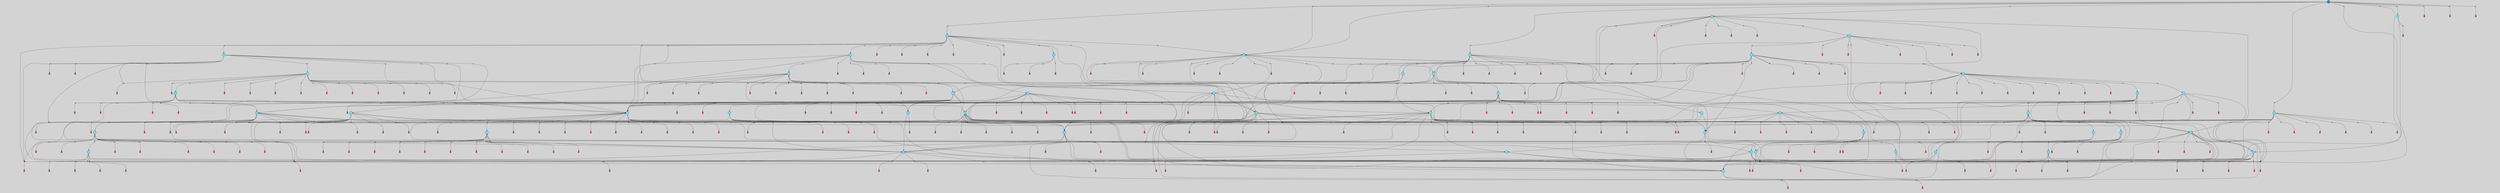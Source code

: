 // File exported with GEGELATI v1.3.1
// On the 2024-03-31 15:23:52
// With the File::TPGGraphDotExporter
digraph{
	graph[pad = "0.212, 0.055" bgcolor = lightgray]
	node[shape=circle style = filled label = ""]
		T1 [fillcolor="#66ddff"]
		T2 [fillcolor="#66ddff"]
		T3 [fillcolor="#66ddff"]
		T4 [fillcolor="#66ddff"]
		T5 [fillcolor="#66ddff"]
		T6 [fillcolor="#66ddff"]
		T7 [fillcolor="#66ddff"]
		T24 [fillcolor="#66ddff"]
		T160 [fillcolor="#66ddff"]
		T162 [fillcolor="#66ddff"]
		T165 [fillcolor="#66ddff"]
		T385 [fillcolor="#66ddff"]
		T429 [fillcolor="#66ddff"]
		T434 [fillcolor="#66ddff"]
		T459 [fillcolor="#66ddff"]
		T531 [fillcolor="#66ddff"]
		T533 [fillcolor="#66ddff"]
		T606 [fillcolor="#66ddff"]
		T748 [fillcolor="#66ddff"]
		T913 [fillcolor="#66ddff"]
		T958 [fillcolor="#66ddff"]
		T1073 [fillcolor="#66ddff"]
		T1236 [fillcolor="#66ddff"]
		T1320 [fillcolor="#66ddff"]
		T1493 [fillcolor="#66ddff"]
		T1541 [fillcolor="#66ddff"]
		T1553 [fillcolor="#66ddff"]
		T1605 [fillcolor="#66ddff"]
		T1628 [fillcolor="#66ddff"]
		T1656 [fillcolor="#66ddff"]
		T1722 [fillcolor="#66ddff"]
		T1748 [fillcolor="#66ddff"]
		T1948 [fillcolor="#66ddff"]
		T2024 [fillcolor="#66ddff"]
		T2372 [fillcolor="#66ddff"]
		T2856 [fillcolor="#66ddff"]
		T2898 [fillcolor="#66ddff"]
		T3174 [fillcolor="#66ddff"]
		T3216 [fillcolor="#66ddff"]
		T3259 [fillcolor="#66ddff"]
		T3349 [fillcolor="#66ddff"]
		T3392 [fillcolor="#66ddff"]
		T3422 [fillcolor="#66ddff"]
		T3571 [fillcolor="#66ddff"]
		T3628 [fillcolor="#66ddff"]
		T3893 [fillcolor="#66ddff"]
		T4694 [fillcolor="#66ddff"]
		T4868 [fillcolor="#66ddff"]
		T5151 [fillcolor="#66ddff"]
		T5347 [fillcolor="#66ddff"]
		T6185 [fillcolor="#66ddff"]
		T6376 [fillcolor="#66ddff"]
		T7770 [fillcolor="#1199bb"]
		P212579 [fillcolor="#cccccc" shape=point] //
		I212579 [shape=box style=invis label="4|3&2|2#3|7#1|3#0|3#2|2#4|6&#92;n13|3&2|1#1|7#3|2#1|1#1|5#2|7&#92;n11|0&3|5#2|6#2|7#2|5#3|3#1|1&#92;n6|0&2|3#4|0#4|7#1|3#3|1#0|3&#92;n"]
		P212579 -> I212579[style=invis]
		A114939 [fillcolor="#ff3366" shape=box margin=0.03 width=0 height=0 label="1"]
		T1 -> P212579 -> A114939
		P212580 [fillcolor="#cccccc" shape=point] //
		I212580 [shape=box style=invis label="11|5&0|0#2|7#2|6#3|5#3|5#0|3&#92;n6|6&4|7#4|7#0|1#4|6#1|6#2|1&#92;n0|4&3|3#4|2#4|7#3|2#2|0#1|3&#92;n10|3&2|3#1|2#3|0#1|5#4|4#3|4&#92;n2|1&1|6#3|3#2|5#2|1#4|6#1|3&#92;n2|1&1|5#4|4#0|0#4|4#3|1#4|2&#92;n7|1&0|7#3|0#2|4#4|3#2|2#4|6&#92;n5|6&0|5#4|0#2|5#2|2#2|6#3|6&#92;n5|6&3|2#0|5#2|6#4|6#4|2#0|6&#92;n9|7&3|7#3|5#3|4#1|4#1|1#4|3&#92;n"]
		P212580 -> I212580[style=invis]
		A114940 [fillcolor="#ff3366" shape=box margin=0.03 width=0 height=0 label="2"]
		T1 -> P212580 -> A114940
		P212581 [fillcolor="#cccccc" shape=point] //
		I212581 [shape=box style=invis label="0|5&2|6#1|0#3|3#0|5#1|4#1|3&#92;n13|5&0|6#3|4#0|2#2|3#0|4#4|4&#92;n13|0&1|6#2|1#3|7#0|3#1|5#3|5&#92;n4|5&3|0#2|5#1|0#1|1#4|1#2|3&#92;n7|3&2|7#2|7#4|6#4|0#3|2#2|3&#92;n10|7&2|4#4|3#4|7#2|0#2|0#0|6&#92;n"]
		P212581 -> I212581[style=invis]
		A114941 [fillcolor="#ff3366" shape=box margin=0.03 width=0 height=0 label="2"]
		T2 -> P212581 -> A114941
		P212582 [fillcolor="#cccccc" shape=point] //
		I212582 [shape=box style=invis label="7|6&1|3#3|2#0|2#0|3#0|2#3|0&#92;n"]
		P212582 -> I212582[style=invis]
		A114942 [fillcolor="#ff3366" shape=box margin=0.03 width=0 height=0 label="3"]
		T2 -> P212582 -> A114942
		P212583 [fillcolor="#cccccc" shape=point] //
		I212583 [shape=box style=invis label="7|2&4|4#0|0#4|0#0|3#3|7#3|7&#92;n3|4&3|7#1|0#1|3#2|6#0|6#4|2&#92;n10|6&3|7#3|5#4|4#1|0#2|4#4|0&#92;n7|0&1|1#2|0#2|1#4|2#3|4#2|2&#92;n7|4&1|5#3|1#3|6#2|1#1|6#3|5&#92;n10|4&0|5#3|6#2|5#4|2#3|2#0|1&#92;n"]
		P212583 -> I212583[style=invis]
		A114943 [fillcolor="#ff3366" shape=box margin=0.03 width=0 height=0 label="3"]
		T3 -> P212583 -> A114943
		P212584 [fillcolor="#cccccc" shape=point] //
		I212584 [shape=box style=invis label="2|0&1|1#4|4#0|2#2|1#4|3#0|1&#92;n2|2&0|6#4|5#1|1#0|7#2|6#0|0&#92;n10|2&3|2#1|0#2|3#1|7#4|3#1|2&#92;n13|1&3|7#2|0#0|4#1|1#4|4#0|4&#92;n"]
		P212584 -> I212584[style=invis]
		A114944 [fillcolor="#ff3366" shape=box margin=0.03 width=0 height=0 label="4"]
		T3 -> P212584 -> A114944
		P212585 [fillcolor="#cccccc" shape=point] //
		I212585 [shape=box style=invis label="9|7&2|1#4|5#0|0#3|0#2|6#2|4&#92;n7|1&4|4#2|1#4|4#2|2#2|6#1|6&#92;n10|4&1|7#2|5#3|2#0|6#3|3#3|1&#92;n7|0&4|1#4|4#1|3#3|0#1|1#4|3&#92;n0|0&1|2#2|7#1|4#0|5#0|5#3|4&#92;n"]
		P212585 -> I212585[style=invis]
		A114945 [fillcolor="#ff3366" shape=box margin=0.03 width=0 height=0 label="4"]
		T4 -> P212585 -> A114945
		P212586 [fillcolor="#cccccc" shape=point] //
		I212586 [shape=box style=invis label="6|2&0|2#4|1#4|7#2|0#3|0#3|7&#92;n12|1&4|2#1|1#1|7#2|3#0|0#4|5&#92;n4|7&4|1#0|2#0|4#4|0#4|6#1|0&#92;n12|3&1|4#3|1#1|6#3|6#4|2#1|0&#92;n10|4&0|4#4|2#0|5#3|5#4|0#2|6&#92;n8|2&0|4#3|7#4|5#1|5#4|6#1|7&#92;n9|1&2|6#4|3#3|7#1|0#0|2#3|5&#92;n12|2&2|5#1|1#1|6#2|0#4|0#1|1&#92;n3|7&2|7#1|0#4|3#1|0#4|7#1|6&#92;n"]
		P212586 -> I212586[style=invis]
		A114946 [fillcolor="#ff3366" shape=box margin=0.03 width=0 height=0 label="5"]
		T4 -> P212586 -> A114946
		P212587 [fillcolor="#cccccc" shape=point] //
		I212587 [shape=box style=invis label="1|0&0|2#0|6#4|4#3|5#3|0#2|7&#92;n8|3&3|5#0|2#0|5#2|3#3|2#1|7&#92;n7|6&3|5#1|5#1|6#2|4#4|0#0|3&#92;n10|5&4|0#3|5#2|3#1|5#1|5#3|6&#92;n0|3&0|1#4|4#4|4#3|7#3|5#2|2&#92;n13|0&2|6#2|5#0|7#0|2#3|1#4|1&#92;n"]
		P212587 -> I212587[style=invis]
		A114947 [fillcolor="#ff3366" shape=box margin=0.03 width=0 height=0 label="5"]
		T5 -> P212587 -> A114947
		P212588 [fillcolor="#cccccc" shape=point] //
		I212588 [shape=box style=invis label="5|4&4|2#0|6#4|4#4|3#2|0#3|0&#92;n1|6&1|4#4|7#2|1#0|4#4|7#1|2&#92;n7|6&1|3#1|1#0|0#0|1#2|4#1|4&#92;n4|4&0|4#3|7#2|4#2|2#0|4#1|7&#92;n4|1&2|6#1|1#0|3#1|4#3|7#0|5&#92;n"]
		P212588 -> I212588[style=invis]
		A114948 [fillcolor="#ff3366" shape=box margin=0.03 width=0 height=0 label="6"]
		T5 -> P212588 -> A114948
		P212589 [fillcolor="#cccccc" shape=point] //
		I212589 [shape=box style=invis label="8|4&3|4#4|2#2|3#0|3#1|1#4|7&#92;n8|3&3|3#3|3#1|4#2|0#4|5#2|4&#92;n0|3&2|3#2|0#4|2#4|0#1|2#0|4&#92;n11|2&4|0#2|7#4|6#0|2#0|0#0|3&#92;n12|4&3|1#3|3#1|6#0|0#0|3#3|6&#92;n2|2&0|5#1|1#2|5#4|2#2|7#3|0&#92;n4|3&4|2#3|3#3|4#1|0#0|7#4|5&#92;n12|3&3|0#2|0#2|5#2|6#2|6#4|6&#92;n"]
		P212589 -> I212589[style=invis]
		A114949 [fillcolor="#ff3366" shape=box margin=0.03 width=0 height=0 label="6"]
		T6 -> P212589 -> A114949
		P212590 [fillcolor="#cccccc" shape=point] //
		I212590 [shape=box style=invis label="5|3&3|3#3|2#1|6#4|7#2|3#2|3&#92;n1|6&2|2#0|5#3|7#3|4#3|2#2|4&#92;n4|3&0|3#0|0#1|6#0|0#4|5#0|6&#92;n"]
		P212590 -> I212590[style=invis]
		A114950 [fillcolor="#ff3366" shape=box margin=0.03 width=0 height=0 label="7"]
		T6 -> P212590 -> A114950
		P212591 [fillcolor="#cccccc" shape=point] //
		I212591 [shape=box style=invis label="4|5&2|2#0|6#4|4#4|3#1|4#4|5&#92;n3|1&4|7#4|4#0|7#3|5#2|2#3|3&#92;n3|1&4|3#1|0#4|7#2|3#4|2#2|0&#92;n8|5&3|6#2|2#2|4#4|0#0|7#0|5&#92;n0|1&3|5#3|4#3|5#0|4#0|4#2|7&#92;n5|5&3|3#1|3#2|2#2|7#0|7#0|7&#92;n12|4&4|4#1|7#1|1#0|1#3|7#4|6&#92;n"]
		P212591 -> I212591[style=invis]
		A114951 [fillcolor="#ff3366" shape=box margin=0.03 width=0 height=0 label="7"]
		T7 -> P212591 -> A114951
		P212592 [fillcolor="#cccccc" shape=point] //
		I212592 [shape=box style=invis label="11|6&4|4#0|2#1|2#1|7#4|0#1|7&#92;n12|6&3|7#3|4#0|3#4|2#1|4#2|6&#92;n1|5&2|1#0|6#0|1#2|4#0|3#4|7&#92;n"]
		P212592 -> I212592[style=invis]
		A114952 [fillcolor="#ff3366" shape=box margin=0.03 width=0 height=0 label="8"]
		T7 -> P212592 -> A114952
		T4 -> P212583
		P212593 [fillcolor="#cccccc" shape=point] //
		I212593 [shape=box style=invis label="7|1&0|3#1|6#1|0#2|2#2|4#2|3&#92;n6|0&0|6#1|3#4|4#4|0#4|2#3|7&#92;n2|6&1|4#0|7#2|2#3|0#1|6#0|6&#92;n9|6&4|2#2|2#1|1#0|7#0|5#3|6&#92;n3|7&0|5#4|3#1|1#0|1#0|0#2|7&#92;n0|6&3|0#4|5#4|3#2|7#4|5#4|2&#92;n10|4&0|0#2|3#2|5#2|7#1|5#2|1&#92;n"]
		P212593 -> I212593[style=invis]
		A114953 [fillcolor="#ff3366" shape=box margin=0.03 width=0 height=0 label="8"]
		T6 -> P212593 -> A114953
		T24 -> P212583
		P212594 [fillcolor="#cccccc" shape=point] //
		I212594 [shape=box style=invis label="2|0&1|1#4|4#0|2#2|1#4|3#0|1&#92;n10|2&3|2#1|0#2|3#1|7#4|3#1|2&#92;n13|0&3|7#2|0#0|4#1|1#4|4#0|4&#92;n2|5&4|7#4|2#4|0#4|4#1|2#0|2&#92;n"]
		P212594 -> I212594[style=invis]
		A114954 [fillcolor="#ff3366" shape=box margin=0.03 width=0 height=0 label="4"]
		T24 -> P212594 -> A114954
		T24 -> P212593
		T160 -> P212587
		P212595 [fillcolor="#cccccc" shape=point] //
		I212595 [shape=box style=invis label="5|4&4|2#0|6#4|4#4|3#2|0#3|0&#92;n7|0&1|1#2|3#2|1#4|2#3|1#3|5&#92;n7|6&1|3#1|1#0|0#0|1#2|4#1|4&#92;n4|1&2|6#1|1#0|3#1|4#3|7#0|5&#92;n1|3&1|4#4|7#2|1#0|4#4|7#1|2&#92;n"]
		P212595 -> I212595[style=invis]
		A114955 [fillcolor="#ff3366" shape=box margin=0.03 width=0 height=0 label="6"]
		T160 -> P212595 -> A114955
		P212596 [fillcolor="#cccccc" shape=point] //
		I212596 [shape=box style=invis label="7|1&4|0#4|3#0|5#1|3#0|2#2|2&#92;n8|3&4|1#0|1#1|7#1|0#0|2#2|7&#92;n5|1&0|1#1|7#3|6#1|6#1|7#3|1&#92;n"]
		P212596 -> I212596[style=invis]
		A114956 [fillcolor="#ff3366" shape=box margin=0.03 width=0 height=0 label="1"]
		T160 -> P212596 -> A114956
		T160 -> P212583
		T160 -> P212592
		P212597 [fillcolor="#cccccc" shape=point] //
		I212597 [shape=box style=invis label="13|0&1|6#2|1#3|7#0|7#1|5#3|5&#92;n13|5&0|6#3|4#0|2#2|3#0|4#4|4&#92;n0|5&2|6#1|0#3|3#0|5#1|4#1|3&#92;n7|3&2|7#2|7#4|6#4|0#3|2#2|3&#92;n10|7&2|4#4|3#4|7#2|0#2|0#0|6&#92;n"]
		P212597 -> I212597[style=invis]
		A114957 [fillcolor="#ff3366" shape=box margin=0.03 width=0 height=0 label="2"]
		T162 -> P212597 -> A114957
		T162 -> P212582
		T162 -> P212583
		P212598 [fillcolor="#cccccc" shape=point] //
		I212598 [shape=box style=invis label="7|1&0|3#1|6#1|0#2|2#2|4#2|3&#92;n6|0&0|6#1|3#4|4#4|0#4|2#3|7&#92;n2|6&1|4#0|7#2|2#3|0#1|6#0|6&#92;n10|4&0|0#1|3#2|5#2|7#1|5#2|1&#92;n0|6&3|0#4|5#4|3#2|7#4|5#4|2&#92;n9|6&4|2#2|2#1|1#0|7#0|5#3|6&#92;n10|2&2|3#2|4#0|6#0|4#3|4#4|5&#92;n"]
		P212598 -> I212598[style=invis]
		A114958 [fillcolor="#ff3366" shape=box margin=0.03 width=0 height=0 label="8"]
		T165 -> P212598 -> A114958
		P212599 [fillcolor="#cccccc" shape=point] //
		I212599 [shape=box style=invis label="8|6&4|1#1|4#1|6#1|1#0|0#4|0&#92;n10|6&3|6#0|2#3|5#1|4#2|6#2|0&#92;n13|0&4|0#0|5#2|1#3|3#2|3#1|6&#92;n0|3&4|5#3|2#0|0#3|4#3|6#1|7&#92;n2|0&4|6#3|2#1|2#2|0#4|0#0|6&#92;n9|2&3|2#4|3#1|5#3|7#2|2#1|7&#92;n8|7&0|0#4|4#1|2#0|1#4|2#3|7&#92;n9|2&3|0#3|0#3|4#2|4#3|0#1|1&#92;n"]
		P212599 -> I212599[style=invis]
		A114959 [fillcolor="#ff3366" shape=box margin=0.03 width=0 height=0 label="0"]
		T165 -> P212599 -> A114959
		P212600 [fillcolor="#cccccc" shape=point] //
		I212600 [shape=box style=invis label="8|6&4|1#1|4#1|6#1|1#0|0#4|0&#92;n10|6&3|6#0|2#3|5#1|4#2|6#2|0&#92;n0|3&4|5#3|2#0|0#3|4#3|6#1|7&#92;n13|0&4|0#0|5#2|1#3|3#2|3#1|6&#92;n2|0&4|6#3|2#1|2#4|0#4|0#0|6&#92;n9|2&3|2#4|3#1|5#3|7#2|2#1|7&#92;n8|7&0|0#4|4#1|2#0|1#4|2#3|7&#92;n"]
		P212600 -> I212600[style=invis]
		A114960 [fillcolor="#ff3366" shape=box margin=0.03 width=0 height=0 label="0"]
		T165 -> P212600 -> A114960
		P212601 [fillcolor="#cccccc" shape=point] //
		I212601 [shape=box style=invis label="2|2&0|5#1|1#2|5#4|2#2|7#3|0&#92;n0|3&2|3#2|0#4|2#4|0#1|2#0|4&#92;n8|5&3|3#3|3#1|4#2|0#4|5#2|4&#92;n11|2&4|0#2|7#4|6#0|2#0|0#0|3&#92;n12|4&3|1#3|3#1|6#0|0#0|3#3|6&#92;n8|4&1|3#0|3#2|4#2|5#0|6#2|0&#92;n4|0&4|2#3|3#3|4#1|0#0|7#4|5&#92;n12|3&3|0#2|0#2|5#2|6#2|6#4|6&#92;n"]
		P212601 -> I212601[style=invis]
		T385 -> P212601 -> T162
		P212602 [fillcolor="#cccccc" shape=point] //
		I212602 [shape=box style=invis label="8|1&2|0#3|6#3|5#1|4#3|4#4|7&#92;n1|0&2|5#3|5#4|3#3|5#2|2#1|1&#92;n7|6&1|3#1|1#0|0#0|0#2|3#1|4&#92;n5|1&4|2#4|4#1|3#1|3#2|5#0|1&#92;n"]
		P212602 -> I212602[style=invis]
		A114961 [fillcolor="#ff3366" shape=box margin=0.03 width=0 height=0 label="6"]
		T385 -> P212602 -> A114961
		T385 -> P212592
		T385 -> P212580
		P212603 [fillcolor="#cccccc" shape=point] //
		I212603 [shape=box style=invis label="8|4&3|4#4|2#2|3#0|3#1|1#4|7&#92;n12|4&3|1#3|4#1|6#0|0#0|3#3|6&#92;n12|0&3|0#2|0#2|5#2|6#2|6#4|6&#92;n6|5&1|1#1|7#2|0#2|1#0|3#4|6&#92;n11|2&4|0#2|7#4|6#0|2#0|0#0|3&#92;n2|2&0|5#1|1#2|5#4|6#2|7#3|0&#92;n"]
		P212603 -> I212603[style=invis]
		A114962 [fillcolor="#ff3366" shape=box margin=0.03 width=0 height=0 label="6"]
		T429 -> P212603 -> A114962
		T429 -> P212590
		P212604 [fillcolor="#cccccc" shape=point] //
		I212604 [shape=box style=invis label="13|6&2|1#1|6#0|4#4|7#1|0#1|1&#92;n0|1&3|0#3|4#3|5#0|4#0|4#3|7&#92;n8|7&3|6#2|2#2|4#1|0#0|7#0|7&#92;n9|4&4|2#3|1#2|1#2|5#2|2#1|6&#92;n5|0&3|1#0|0#4|3#4|6#3|2#1|3&#92;n8|6&2|6#0|4#4|0#1|1#2|2#4|4&#92;n5|7&0|1#2|3#2|0#2|5#4|6#3|6&#92;n4|2&2|2#0|6#4|4#4|3#2|4#4|5&#92;n"]
		P212604 -> I212604[style=invis]
		A114963 [fillcolor="#ff3366" shape=box margin=0.03 width=0 height=0 label="7"]
		T429 -> P212604 -> A114963
		P212605 [fillcolor="#cccccc" shape=point] //
		I212605 [shape=box style=invis label="7|1&4|0#4|3#0|5#1|3#0|2#2|2&#92;n8|3&4|1#0|1#1|7#1|0#0|2#2|7&#92;n3|2&3|1#0|6#0|5#1|4#1|7#0|2&#92;n"]
		P212605 -> I212605[style=invis]
		A114964 [fillcolor="#ff3366" shape=box margin=0.03 width=0 height=0 label="1"]
		T429 -> P212605 -> A114964
		P212606 [fillcolor="#cccccc" shape=point] //
		I212606 [shape=box style=invis label="10|3&3|0#4|2#2|4#3|3#4|2#4|4&#92;n3|1&4|7#4|0#0|7#3|5#2|2#3|3&#92;n12|4&4|4#2|7#1|1#0|1#3|3#4|6&#92;n3|0&4|3#2|0#4|7#2|3#4|2#2|2&#92;n2|7&2|4#3|7#3|1#1|0#4|3#0|6&#92;n"]
		P212606 -> I212606[style=invis]
		A114965 [fillcolor="#ff3366" shape=box margin=0.03 width=0 height=0 label="7"]
		T429 -> P212606 -> A114965
		T429 -> P212591
		P212607 [fillcolor="#cccccc" shape=point] //
		I212607 [shape=box style=invis label="7|6&1|3#0|2#0|2#0|3#0|2#3|0&#92;n"]
		P212607 -> I212607[style=invis]
		A114966 [fillcolor="#ff3366" shape=box margin=0.03 width=0 height=0 label="3"]
		T429 -> P212607 -> A114966
		P212608 [fillcolor="#cccccc" shape=point] //
		I212608 [shape=box style=invis label="9|3&3|4#1|2#0|0#3|3#3|3#3|2&#92;n2|2&0|6#4|5#1|1#0|7#2|6#0|0&#92;n2|0&1|1#4|4#0|2#2|1#4|3#0|1&#92;n10|2&2|2#1|0#2|3#1|7#4|3#1|2&#92;n"]
		P212608 -> I212608[style=invis]
		T429 -> P212608 -> T7
		T434 -> P212586
		T434 -> P212583
		P212609 [fillcolor="#cccccc" shape=point] //
		I212609 [shape=box style=invis label="1|6&3|6#3|7#1|1#3|3#1|1#4|3&#92;n4|0&4|0#0|1#1|5#2|6#3|3#3|1&#92;n9|3&2|3#0|0#1|6#2|2#3|6#3|0&#92;n"]
		P212609 -> I212609[style=invis]
		T434 -> P212609 -> T429
		T434 -> P212583
		P212610 [fillcolor="#cccccc" shape=point] //
		I212610 [shape=box style=invis label="13|1&0|6#3|4#0|2#2|3#0|6#4|4&#92;n7|3&2|7#2|7#4|6#4|0#3|2#2|3&#92;n4|5&3|0#2|5#1|6#1|1#4|1#2|3&#92;n5|0&2|3#0|6#3|5#1|4#1|4#1|5&#92;n3|6&1|4#1|6#4|6#2|2#3|4#2|1&#92;n0|2&4|6#1|0#3|3#0|5#1|4#1|1&#92;n"]
		P212610 -> I212610[style=invis]
		T434 -> P212610 -> T5
		T434 -> P212592
		P212611 [fillcolor="#cccccc" shape=point] //
		I212611 [shape=box style=invis label="5|0&3|3#3|2#1|6#4|7#2|3#2|3&#92;n4|3&0|3#0|0#1|6#0|0#4|5#0|6&#92;n1|6&2|2#0|5#3|7#3|4#3|2#2|4&#92;n"]
		P212611 -> I212611[style=invis]
		A114967 [fillcolor="#ff3366" shape=box margin=0.03 width=0 height=0 label="7"]
		T434 -> P212611 -> A114967
		P212612 [fillcolor="#cccccc" shape=point] //
		I212612 [shape=box style=invis label="8|4&1|4#2|5#1|4#1|7#4|5#3|0&#92;n9|7&3|4#4|3#4|7#0|6#3|0#2|3&#92;n10|6&3|0#4|5#4|3#2|7#4|5#4|2&#92;n12|0&2|1#0|6#2|0#4|3#3|3#4|3&#92;n9|5&2|4#0|1#4|2#3|3#4|6#2|2&#92;n5|5&3|6#0|0#2|5#0|6#2|2#0|1&#92;n2|6&1|4#0|7#2|2#3|0#1|6#0|1&#92;n6|0&2|1#2|2#4|2#3|2#1|3#3|3&#92;n"]
		P212612 -> I212612[style=invis]
		A114968 [fillcolor="#ff3366" shape=box margin=0.03 width=0 height=0 label="8"]
		T434 -> P212612 -> A114968
		P212613 [fillcolor="#cccccc" shape=point] //
		I212613 [shape=box style=invis label="1|0&0|2#0|6#4|4#3|5#3|0#2|7&#92;n13|0&2|6#2|5#0|7#0|2#3|1#4|1&#92;n7|6&3|5#1|5#1|6#2|4#4|0#0|3&#92;n10|5&4|0#3|5#2|3#1|5#1|5#3|6&#92;n8|3&3|5#0|6#0|5#2|3#3|2#1|7&#92;n"]
		P212613 -> I212613[style=invis]
		A114969 [fillcolor="#ff3366" shape=box margin=0.03 width=0 height=0 label="5"]
		T434 -> P212613 -> A114969
		T434 -> P212587
		P212614 [fillcolor="#cccccc" shape=point] //
		I212614 [shape=box style=invis label="7|2&4|4#0|0#4|0#0|3#3|7#3|7&#92;n7|4&1|5#3|1#3|6#2|1#1|6#3|5&#92;n7|0&1|1#2|0#2|1#4|2#3|4#2|2&#92;n3|4&3|7#1|0#1|3#2|6#0|6#4|2&#92;n10|4&0|5#3|6#2|5#1|2#3|2#0|1&#92;n"]
		P212614 -> I212614[style=invis]
		A114970 [fillcolor="#ff3366" shape=box margin=0.03 width=0 height=0 label="3"]
		T459 -> P212614 -> A114970
		P212615 [fillcolor="#cccccc" shape=point] //
		I212615 [shape=box style=invis label="7|7&3|7#2|7#2|7#1|2#4|6#3|2&#92;n12|0&3|0#1|2#2|5#2|5#1|7#0|3&#92;n10|7&2|4#4|0#4|7#2|0#2|0#4|7&#92;n8|6&4|3#4|5#0|7#0|3#1|3#2|0&#92;n"]
		P212615 -> I212615[style=invis]
		A114971 [fillcolor="#ff3366" shape=box margin=0.03 width=0 height=0 label="2"]
		T459 -> P212615 -> A114971
		P212616 [fillcolor="#cccccc" shape=point] //
		I212616 [shape=box style=invis label="11|5&0|0#2|7#2|6#3|5#3|5#0|3&#92;n5|1&2|7#0|0#1|3#2|5#3|1#4|1&#92;n10|3&2|3#1|2#3|0#1|5#4|4#3|4&#92;n0|4&3|3#4|2#4|7#3|2#2|0#1|3&#92;n2|1&1|6#3|3#2|5#2|1#4|6#1|3&#92;n5|6&0|5#4|0#2|5#2|2#2|6#3|6&#92;n7|1&1|7#3|0#2|4#4|3#2|2#4|6&#92;n5|6&3|2#0|0#2|6#4|6#4|2#0|6&#92;n9|7&3|7#3|5#3|4#1|4#1|1#4|3&#92;n"]
		P212616 -> I212616[style=invis]
		T459 -> P212616 -> T7
		T459 -> P212595
		P212617 [fillcolor="#cccccc" shape=point] //
		I212617 [shape=box style=invis label="10|6&4|5#0|6#2|5#3|2#0|1#4|1&#92;n7|3&3|5#1|5#1|6#2|4#4|0#0|3&#92;n8|6&3|5#0|2#0|5#2|3#3|2#1|7&#92;n5|1&3|2#3|3#0|0#4|7#1|3#4|4&#92;n8|5&4|5#4|3#3|2#1|0#1|6#2|3&#92;n1|0&0|2#0|6#4|4#2|5#1|0#4|7&#92;n"]
		P212617 -> I212617[style=invis]
		A114972 [fillcolor="#ff3366" shape=box margin=0.03 width=0 height=0 label="5"]
		T459 -> P212617 -> A114972
		P212618 [fillcolor="#cccccc" shape=point] //
		I212618 [shape=box style=invis label="3|1&4|3#1|0#4|7#2|3#4|2#2|0&#92;n1|7&1|1#1|6#3|3#0|5#4|1#0|6&#92;n8|7&3|4#1|6#0|6#2|7#4|1#1|0&#92;n3|0&1|6#4|1#1|0#2|5#0|2#2|4&#92;n7|3&0|0#2|4#2|4#1|5#2|0#0|1&#92;n12|4&4|4#1|7#3|1#2|1#3|7#4|6&#92;n0|4&2|7#0|5#3|6#3|3#4|4#2|0&#92;n8|5&3|6#4|2#2|3#4|0#2|7#0|5&#92;n"]
		P212618 -> I212618[style=invis]
		A114973 [fillcolor="#ff3366" shape=box margin=0.03 width=0 height=0 label="7"]
		T531 -> P212618 -> A114973
		P212619 [fillcolor="#cccccc" shape=point] //
		I212619 [shape=box style=invis label="2|0&1|7#4|2#1|7#1|7#4|2#0|7&#92;n4|1&1|0#1|0#1|6#1|2#1|5#4|1&#92;n3|5&0|5#1|4#2|5#0|3#1|2#3|3&#92;n5|3&3|5#3|6#3|4#0|6#0|1#4|2&#92;n"]
		P212619 -> I212619[style=invis]
		A114974 [fillcolor="#ff3366" shape=box margin=0.03 width=0 height=0 label="3"]
		T531 -> P212619 -> A114974
		T531 -> P212593
		T531 -> P212586
		P212620 [fillcolor="#cccccc" shape=point] //
		I212620 [shape=box style=invis label="0|4&4|3#2|1#4|0#1|6#4|7#2|4&#92;n3|3&1|0#3|0#0|4#3|3#3|4#2|3&#92;n13|4&2|2#2|6#0|5#3|3#0|1#0|3&#92;n5|0&0|5#3|4#1|2#4|3#4|4#1|7&#92;n9|4&2|0#4|4#1|3#4|1#3|6#2|3&#92;n2|6&1|7#2|3#3|2#4|6#3|1#0|0&#92;n0|2&1|2#0|3#1|4#4|4#0|2#0|2&#92;n1|0&0|2#2|5#2|6#1|3#3|6#0|4&#92;n5|7&4|7#1|6#3|1#3|5#0|5#2|7&#92;n"]
		P212620 -> I212620[style=invis]
		A114975 [fillcolor="#ff3366" shape=box margin=0.03 width=0 height=0 label="0"]
		T531 -> P212620 -> A114975
		T533 -> P212587
		P212621 [fillcolor="#cccccc" shape=point] //
		I212621 [shape=box style=invis label="9|7&1|0#4|1#4|5#2|0#2|2#2|7&#92;n5|7&4|5#3|3#4|1#0|6#1|4#4|2&#92;n0|6&3|0#4|5#4|5#2|7#4|5#4|2&#92;n1|3&3|3#3|1#3|2#2|4#3|7#3|4&#92;n6|0&0|3#1|3#4|4#4|0#4|2#3|7&#92;n11|2&0|5#3|6#1|7#3|0#4|4#2|0&#92;n9|6&4|2#2|2#1|1#0|7#0|5#3|6&#92;n10|3&0|0#2|3#3|6#2|7#1|5#2|1&#92;n"]
		P212621 -> I212621[style=invis]
		T533 -> P212621 -> T6
		T533 -> P212591
		P212622 [fillcolor="#cccccc" shape=point] //
		I212622 [shape=box style=invis label="12|4&3|1#3|3#1|6#4|0#4|3#3|1&#92;n8|5&4|1#3|2#1|7#4|6#4|6#4|4&#92;n3|0&0|4#3|1#1|1#2|1#1|5#2|3&#92;n7|2&4|0#4|1#3|7#3|6#0|5#1|2&#92;n8|4&3|0#4|2#2|3#0|3#2|1#4|7&#92;n5|4&1|3#2|5#3|0#0|6#4|6#2|1&#92;n3|0&2|7#2|5#1|0#1|0#2|0#0|0&#92;n0|3&2|5#3|6#0|2#0|2#0|1#3|4&#92;n5|3&4|2#3|3#3|4#1|6#0|7#4|5&#92;n"]
		P212622 -> I212622[style=invis]
		A114976 [fillcolor="#ff3366" shape=box margin=0.03 width=0 height=0 label="6"]
		T533 -> P212622 -> A114976
		T533 -> P212596
		T533 -> P212583
		P212623 [fillcolor="#cccccc" shape=point] //
		I212623 [shape=box style=invis label="8|3&3|5#0|2#0|5#2|3#3|2#1|7&#92;n1|0&0|2#0|6#4|4#3|5#3|0#2|7&#92;n7|6&3|5#1|5#1|6#2|4#4|0#0|3&#92;n10|5&4|0#3|5#2|3#1|5#1|5#3|6&#92;n0|3&0|1#4|4#4|4#3|7#3|5#2|2&#92;n13|0&2|6#3|5#0|7#0|2#3|1#4|1&#92;n4|7&4|5#1|2#0|7#4|3#1|3#0|1&#92;n"]
		P212623 -> I212623[style=invis]
		A114977 [fillcolor="#ff3366" shape=box margin=0.03 width=0 height=0 label="5"]
		T606 -> P212623 -> A114977
		P212624 [fillcolor="#cccccc" shape=point] //
		I212624 [shape=box style=invis label="2|0&1|7#4|2#1|7#1|7#4|2#0|7&#92;n3|5&0|5#1|4#2|5#0|3#1|2#3|5&#92;n4|1&1|0#1|0#1|6#1|2#1|5#4|1&#92;n2|7&1|2#3|5#3|2#0|4#0|2#2|2&#92;n"]
		P212624 -> I212624[style=invis]
		A114978 [fillcolor="#ff3366" shape=box margin=0.03 width=0 height=0 label="3"]
		T606 -> P212624 -> A114978
		T606 -> P212583
		P212625 [fillcolor="#cccccc" shape=point] //
		I212625 [shape=box style=invis label="0|5&2|6#1|0#3|3#0|5#1|4#1|3&#92;n13|5&0|6#3|4#0|2#2|3#0|4#4|4&#92;n4|5&3|0#2|5#1|0#1|1#4|1#2|3&#92;n7|3&2|7#2|7#4|6#2|0#3|2#2|3&#92;n10|7&2|4#4|3#4|7#2|0#2|0#0|6&#92;n6|0&4|2#3|0#4|6#4|1#4|1#2|2&#92;n"]
		P212625 -> I212625[style=invis]
		A114979 [fillcolor="#ff3366" shape=box margin=0.03 width=0 height=0 label="2"]
		T606 -> P212625 -> A114979
		T606 -> P212582
		P212626 [fillcolor="#cccccc" shape=point] //
		I212626 [shape=box style=invis label="7|6&1|3#3|6#0|2#0|3#0|2#3|0&#92;n"]
		P212626 -> I212626[style=invis]
		A114980 [fillcolor="#ff3366" shape=box margin=0.03 width=0 height=0 label="3"]
		T606 -> P212626 -> A114980
		T748 -> P212587
		P212627 [fillcolor="#cccccc" shape=point] //
		I212627 [shape=box style=invis label="6|2&0|2#4|1#4|7#2|0#3|0#3|7&#92;n9|1&2|6#4|3#3|7#1|0#0|2#3|5&#92;n12|3&1|4#3|1#1|6#3|6#4|2#1|0&#92;n10|4&0|4#4|2#0|5#3|5#4|0#4|6&#92;n8|2&0|4#3|7#4|5#1|5#4|6#1|7&#92;n12|1&4|2#1|1#1|7#2|3#0|0#4|5&#92;n12|2&2|5#1|1#1|6#2|0#4|0#1|1&#92;n3|7&2|7#1|0#4|3#1|0#4|7#1|6&#92;n"]
		P212627 -> I212627[style=invis]
		A114981 [fillcolor="#ff3366" shape=box margin=0.03 width=0 height=0 label="5"]
		T748 -> P212627 -> A114981
		P212628 [fillcolor="#cccccc" shape=point] //
		I212628 [shape=box style=invis label="11|2&3|4#0|1#3|5#4|3#2|3#1|5&#92;n8|4&3|4#4|2#2|3#0|3#1|1#4|7&#92;n2|5&2|4#3|4#3|5#0|0#2|7#1|6&#92;n8|3&3|3#3|3#1|4#2|0#4|5#2|4&#92;n2|0&0|4#1|1#2|5#4|2#2|7#3|0&#92;n11|2&4|0#2|7#4|6#0|2#0|0#0|3&#92;n12|4&3|1#3|3#1|6#0|0#0|3#3|6&#92;n0|3&1|3#2|0#4|2#4|0#1|2#0|4&#92;n12|3&3|0#2|0#2|5#2|6#2|6#4|6&#92;n"]
		P212628 -> I212628[style=invis]
		A114982 [fillcolor="#ff3366" shape=box margin=0.03 width=0 height=0 label="6"]
		T748 -> P212628 -> A114982
		P212629 [fillcolor="#cccccc" shape=point] //
		I212629 [shape=box style=invis label="4|0&2|7#4|1#2|3#4|7#2|3#1|4&#92;n9|3&2|6#4|3#3|5#1|0#1|2#3|5&#92;n8|2&0|4#3|7#4|5#2|5#4|6#1|7&#92;n10|6&1|4#4|2#4|1#3|3#0|4#3|6&#92;n12|3&1|4#3|3#1|6#3|6#4|2#1|0&#92;n"]
		P212629 -> I212629[style=invis]
		A114983 [fillcolor="#ff3366" shape=box margin=0.03 width=0 height=0 label="5"]
		T748 -> P212629 -> A114983
		P212630 [fillcolor="#cccccc" shape=point] //
		I212630 [shape=box style=invis label="7|1&0|3#1|6#1|0#2|2#2|4#2|3&#92;n10|4&0|0#2|3#2|5#2|7#1|5#2|1&#92;n2|6&1|4#0|7#2|2#1|0#1|6#0|6&#92;n3|7&0|5#4|3#1|1#0|1#0|0#2|7&#92;n9|6&4|2#2|2#1|1#0|7#0|5#3|6&#92;n0|6&3|0#4|5#4|3#2|7#4|5#4|2&#92;n3|4&1|7#3|4#3|2#2|1#1|0#4|1&#92;n6|0&0|6#1|3#4|4#4|0#1|2#3|7&#92;n"]
		P212630 -> I212630[style=invis]
		A114984 [fillcolor="#ff3366" shape=box margin=0.03 width=0 height=0 label="8"]
		T748 -> P212630 -> A114984
		P212631 [fillcolor="#cccccc" shape=point] //
		I212631 [shape=box style=invis label="4|7&2|0#4|0#1|6#4|4#1|5#3|1&#92;n3|1&4|1#1|5#0|7#3|1#1|2#0|1&#92;n4|0&3|0#1|2#2|4#2|2#3|0#0|7&#92;n6|3&3|5#2|6#2|5#2|2#4|4#1|5&#92;n2|3&3|3#3|1#1|4#3|4#0|7#0|0&#92;n4|2&3|2#1|4#1|2#2|1#2|2#1|3&#92;n0|7&1|7#0|3#2|6#2|3#1|1#3|2&#92;n"]
		P212631 -> I212631[style=invis]
		A114985 [fillcolor="#ff3366" shape=box margin=0.03 width=0 height=0 label="3"]
		T913 -> P212631 -> A114985
		P212632 [fillcolor="#cccccc" shape=point] //
		I212632 [shape=box style=invis label="13|4&2|3#3|1#0|1#4|4#3|0#1|5&#92;n7|6&3|6#1|5#1|6#2|4#4|3#0|3&#92;n4|7&2|4#4|6#2|0#3|3#1|5#3|2&#92;n9|0&3|2#4|6#1|0#4|0#0|1#4|2&#92;n4|5&4|0#3|5#2|1#1|5#1|5#3|6&#92;n0|3&0|1#4|4#4|4#3|7#3|0#2|2&#92;n1|0&0|2#0|6#4|4#3|5#3|0#2|7&#92;n3|1&3|2#3|6#2|7#1|4#0|1#0|5&#92;n"]
		P212632 -> I212632[style=invis]
		A114986 [fillcolor="#ff3366" shape=box margin=0.03 width=0 height=0 label="5"]
		T913 -> P212632 -> A114986
		P212633 [fillcolor="#cccccc" shape=point] //
		I212633 [shape=box style=invis label="8|3&3|5#0|2#0|5#2|3#3|2#1|7&#92;n1|0&0|2#0|6#4|4#3|5#3|0#2|7&#92;n0|3&0|1#4|4#4|4#3|7#3|5#2|2&#92;n7|6&3|5#1|5#1|6#2|4#4|0#0|3&#92;n13|0&2|6#2|5#0|4#0|2#3|1#4|1&#92;n"]
		P212633 -> I212633[style=invis]
		A114987 [fillcolor="#ff3366" shape=box margin=0.03 width=0 height=0 label="5"]
		T913 -> P212633 -> A114987
		P212634 [fillcolor="#cccccc" shape=point] //
		I212634 [shape=box style=invis label="7|3&2|7#2|7#4|6#4|0#3|2#2|3&#92;n13|0&1|6#2|1#3|4#0|3#1|5#4|5&#92;n4|5&3|0#2|5#1|0#1|1#4|1#2|3&#92;n10|7&2|4#4|3#4|7#2|0#2|0#0|4&#92;n3|3&0|7#3|1#4|5#4|4#3|0#3|7&#92;n"]
		P212634 -> I212634[style=invis]
		A114988 [fillcolor="#ff3366" shape=box margin=0.03 width=0 height=0 label="2"]
		T913 -> P212634 -> A114988
		P212635 [fillcolor="#cccccc" shape=point] //
		I212635 [shape=box style=invis label="2|7&0|2#3|1#4|5#2|4#2|7#3|7&#92;n10|7&2|4#4|3#4|7#2|0#2|0#0|6&#92;n13|0&1|6#2|1#3|7#0|3#1|5#3|5&#92;n0|5&2|6#1|0#3|3#0|5#1|4#1|3&#92;n4|5&3|0#2|5#1|0#1|1#4|1#2|6&#92;n7|3&2|7#2|7#4|6#4|0#3|2#2|3&#92;n13|5&0|6#3|4#0|2#2|3#2|4#4|4&#92;n"]
		P212635 -> I212635[style=invis]
		A114989 [fillcolor="#ff3366" shape=box margin=0.03 width=0 height=0 label="2"]
		T913 -> P212635 -> A114989
		P212636 [fillcolor="#cccccc" shape=point] //
		I212636 [shape=box style=invis label="11|2&3|4#4|7#0|7#3|2#1|3#0|2&#92;n3|0&1|1#2|0#2|1#2|2#3|4#2|2&#92;n10|4&1|3#4|1#3|3#0|2#0|6#2|4&#92;n"]
		P212636 -> I212636[style=invis]
		A114990 [fillcolor="#ff3366" shape=box margin=0.03 width=0 height=0 label="3"]
		T913 -> P212636 -> A114990
		P212637 [fillcolor="#cccccc" shape=point] //
		I212637 [shape=box style=invis label="2|4&1|6#0|4#1|3#4|3#1|6#3|4&#92;n3|0&3|6#3|7#4|4#0|2#0|1#3|3&#92;n9|3&0|3#0|0#1|6#0|0#4|5#0|6&#92;n"]
		P212637 -> I212637[style=invis]
		A114991 [fillcolor="#ff3366" shape=box margin=0.03 width=0 height=0 label="7"]
		T913 -> P212637 -> A114991
		P212638 [fillcolor="#cccccc" shape=point] //
		I212638 [shape=box style=invis label="4|1&0|6#2|4#1|5#1|0#4|6#4|6&#92;n10|4&0|4#4|7#0|5#3|7#4|0#2|6&#92;n12|1&2|5#1|4#3|5#1|5#3|6#0|6&#92;n10|5&0|5#1|5#4|0#4|2#3|6#0|7&#92;n0|4&3|6#3|2#4|1#2|2#3|7#3|3&#92;n10|0&0|7#1|7#3|7#2|0#0|0#3|3&#92;n1|3&4|1#3|6#3|6#3|2#2|0#4|3&#92;n"]
		P212638 -> I212638[style=invis]
		A114992 [fillcolor="#ff3366" shape=box margin=0.03 width=0 height=0 label="5"]
		T913 -> P212638 -> A114992
		P212639 [fillcolor="#cccccc" shape=point] //
		I212639 [shape=box style=invis label="4|7&4|1#0|2#0|1#4|0#4|6#1|0&#92;n11|7&3|4#4|0#0|1#3|0#3|4#4|0&#92;n6|2&0|2#4|1#4|7#2|0#3|0#3|7&#92;n8|2&4|4#3|7#4|5#1|0#4|6#1|7&#92;n3|0&1|7#1|2#0|1#0|1#1|6#2|0&#92;n9|1&2|6#4|3#3|7#1|0#0|2#3|5&#92;n12|2&2|5#1|1#1|6#2|0#4|0#1|1&#92;n10|4&0|4#4|2#0|5#3|5#4|0#2|6&#92;n3|7&3|7#1|0#4|3#1|0#4|7#1|6&#92;n12|3&4|3#3|1#1|6#3|6#4|2#1|0&#92;n"]
		P212639 -> I212639[style=invis]
		A114993 [fillcolor="#ff3366" shape=box margin=0.03 width=0 height=0 label="5"]
		T913 -> P212639 -> A114993
		P212640 [fillcolor="#cccccc" shape=point] //
		I212640 [shape=box style=invis label="12|5&3|4#0|3#4|1#2|5#1|4#0|6&#92;n7|0&1|1#2|0#2|1#4|2#3|4#2|2&#92;n10|6&3|7#3|2#4|4#1|0#2|4#4|0&#92;n7|4&1|2#3|1#3|6#2|1#1|6#3|5&#92;n"]
		P212640 -> I212640[style=invis]
		A114994 [fillcolor="#ff3366" shape=box margin=0.03 width=0 height=0 label="3"]
		T913 -> P212640 -> A114994
		P212641 [fillcolor="#cccccc" shape=point] //
		I212641 [shape=box style=invis label="3|1&3|6#4|4#3|0#1|7#2|4#2|0&#92;n7|4&2|2#2|6#1|7#1|3#3|5#2|0&#92;n5|0&4|5#2|4#1|5#3|1#0|5#3|0&#92;n7|4&1|2#3|6#3|6#2|1#1|6#3|5&#92;n9|7&3|6#1|6#4|3#2|3#4|1#4|2&#92;n"]
		P212641 -> I212641[style=invis]
		A114995 [fillcolor="#ff3366" shape=box margin=0.03 width=0 height=0 label="3"]
		T913 -> P212641 -> A114995
		P212642 [fillcolor="#cccccc" shape=point] //
		I212642 [shape=box style=invis label="9|2&1|0#4|1#2|3#3|3#2|4#4|7&#92;n5|3&1|1#3|5#1|2#4|5#0|3#0|2&#92;n4|0&0|2#0|0#1|0#2|3#3|7#4|6&#92;n6|7&1|1#0|5#2|2#1|2#1|6#3|5&#92;n6|3&4|1#0|3#2|2#1|6#2|3#3|3&#92;n7|5&0|4#2|1#3|4#0|6#0|4#0|5&#92;n"]
		P212642 -> I212642[style=invis]
		T913 -> P212642 -> T160
		P212643 [fillcolor="#cccccc" shape=point] //
		I212643 [shape=box style=invis label="3|6&1|5#2|6#2|4#0|2#1|0#0|7&#92;n11|3&0|0#4|6#2|6#4|3#3|5#4|5&#92;n5|0&0|6#4|4#1|7#3|2#1|2#0|7&#92;n7|2&4|6#0|0#1|6#4|4#2|2#3|1&#92;n10|2&4|7#0|2#2|3#4|3#3|0#2|2&#92;n"]
		P212643 -> I212643[style=invis]
		A114996 [fillcolor="#ff3366" shape=box margin=0.03 width=0 height=0 label="2"]
		T958 -> P212643 -> A114996
		P212644 [fillcolor="#cccccc" shape=point] //
		I212644 [shape=box style=invis label="1|1&2|2#1|5#3|7#3|6#3|2#2|4&#92;n10|2&4|1#2|1#2|5#1|1#1|0#3|4&#92;n4|0&4|1#1|1#1|4#2|1#2|3#1|0&#92;n5|3&3|3#3|2#1|6#4|7#2|3#2|3&#92;n"]
		P212644 -> I212644[style=invis]
		A114997 [fillcolor="#ff3366" shape=box margin=0.03 width=0 height=0 label="7"]
		T958 -> P212644 -> A114997
		P212645 [fillcolor="#cccccc" shape=point] //
		I212645 [shape=box style=invis label="7|2&4|4#0|0#4|0#0|3#3|7#3|7&#92;n7|4&1|5#3|1#3|6#2|1#1|6#3|5&#92;n7|0&1|1#2|0#2|1#4|2#3|4#2|2&#92;n10|6&3|7#3|5#4|4#1|0#2|4#4|0&#92;n10|4&0|5#3|6#4|5#4|2#3|2#0|1&#92;n"]
		P212645 -> I212645[style=invis]
		A114998 [fillcolor="#ff3366" shape=box margin=0.03 width=0 height=0 label="3"]
		T958 -> P212645 -> A114998
		P212646 [fillcolor="#cccccc" shape=point] //
		I212646 [shape=box style=invis label="10|6&2|6#0|5#1|3#4|5#1|1#1|0&#92;n11|0&4|4#4|2#2|1#4|1#4|2#3|7&#92;n8|7&4|6#2|7#3|7#2|5#0|7#1|1&#92;n"]
		P212646 -> I212646[style=invis]
		T958 -> P212646 -> T531
		T958 -> P212583
		T958 -> P212583
		P212647 [fillcolor="#cccccc" shape=point] //
		I212647 [shape=box style=invis label="8|3&3|3#3|3#1|4#2|0#4|5#2|4&#92;n8|4&3|4#4|2#2|3#0|3#1|1#4|7&#92;n12|4&3|1#3|3#1|6#0|0#0|3#3|6&#92;n5|4&1|2#4|2#2|1#4|4#3|0#0|0&#92;n2|2&0|5#1|1#2|5#4|3#2|7#3|0&#92;n4|0&3|4#1|3#3|5#0|2#1|7#4|4&#92;n4|3&4|2#3|3#3|4#1|0#4|7#4|5&#92;n12|3&3|0#2|0#2|5#2|6#2|6#4|6&#92;n"]
		P212647 -> I212647[style=invis]
		T1073 -> P212647 -> T7
		P212648 [fillcolor="#cccccc" shape=point] //
		I212648 [shape=box style=invis label="7|5&0|0#2|7#2|6#3|5#3|5#0|3&#92;n2|1&1|6#3|3#2|5#2|1#4|6#1|3&#92;n1|6&0|5#4|0#2|5#2|2#2|6#3|6&#92;n7|5&2|7#4|5#3|3#4|0#2|7#3|6&#92;n8|0&2|1#0|2#0|3#2|2#1|7#3|3&#92;n7|1&0|7#3|0#2|0#4|3#2|2#4|6&#92;n9|7&3|7#3|5#3|4#1|4#1|1#4|3&#92;n5|6&3|2#0|5#2|6#4|6#4|2#0|6&#92;n6|6&4|7#4|3#0|1#4|6#1|6#2|1&#92;n"]
		P212648 -> I212648[style=invis]
		T1073 -> P212648 -> T748
		P212649 [fillcolor="#cccccc" shape=point] //
		I212649 [shape=box style=invis label="5|4&4|2#0|6#4|4#4|3#2|0#3|0&#92;n1|6&3|4#4|7#2|1#0|4#4|7#1|2&#92;n4|1&2|6#1|1#0|3#1|4#3|7#0|5&#92;n4|4&0|4#3|7#2|4#2|2#0|4#1|7&#92;n7|6&1|3#1|1#0|0#0|1#2|4#1|4&#92;n"]
		P212649 -> I212649[style=invis]
		A114999 [fillcolor="#ff3366" shape=box margin=0.03 width=0 height=0 label="6"]
		T1073 -> P212649 -> A114999
		P212650 [fillcolor="#cccccc" shape=point] //
		I212650 [shape=box style=invis label="7|2&4|4#0|0#4|0#0|3#3|7#3|7&#92;n10|6&3|7#3|5#4|4#1|0#2|4#4|0&#92;n3|4&3|7#1|0#1|3#2|6#0|6#4|2&#92;n1|7&0|1#1|5#1|1#0|0#2|1#1|7&#92;n7|0&1|1#2|0#2|1#4|2#3|4#2|2&#92;n7|4&1|5#3|1#3|6#2|1#1|6#3|5&#92;n10|4&0|5#1|6#2|5#4|2#3|2#0|1&#92;n"]
		P212650 -> I212650[style=invis]
		A115000 [fillcolor="#ff3366" shape=box margin=0.03 width=0 height=0 label="3"]
		T1073 -> P212650 -> A115000
		P212651 [fillcolor="#cccccc" shape=point] //
		I212651 [shape=box style=invis label="5|1&2|3#1|4#0|0#1|1#1|0#3|1&#92;n4|5&0|2#2|2#0|6#4|5#4|0#0|5&#92;n10|2&1|1#4|3#4|6#2|4#3|5#3|7&#92;n1|3&1|3#4|7#0|2#1|5#1|0#4|5&#92;n5|1&0|1#3|7#0|2#2|7#1|7#3|0&#92;n12|1&0|3#1|3#2|5#3|5#3|1#0|0&#92;n3|4&4|6#1|3#2|0#0|3#0|0#3|5&#92;n10|0&3|7#4|7#1|6#4|4#2|0#0|4&#92;n"]
		P212651 -> I212651[style=invis]
		A115001 [fillcolor="#ff3366" shape=box margin=0.03 width=0 height=0 label="3"]
		T1073 -> P212651 -> A115001
		P212652 [fillcolor="#cccccc" shape=point] //
		I212652 [shape=box style=invis label="3|1&4|7#4|4#0|7#3|5#2|2#3|3&#92;n4|5&2|2#0|6#4|4#4|3#1|4#4|5&#92;n3|1&4|3#1|0#4|7#2|3#4|2#2|0&#92;n0|1&3|5#3|4#3|5#0|4#0|4#2|7&#92;n0|7&3|6#0|4#1|1#2|4#2|6#0|2&#92;n12|4&4|4#1|7#1|1#0|1#3|7#3|6&#92;n"]
		P212652 -> I212652[style=invis]
		A115002 [fillcolor="#ff3366" shape=box margin=0.03 width=0 height=0 label="7"]
		T1073 -> P212652 -> A115002
		P212653 [fillcolor="#cccccc" shape=point] //
		I212653 [shape=box style=invis label="0|0&4|3#2|1#4|0#1|6#4|7#2|4&#92;n3|3&1|0#3|0#0|4#3|3#3|4#2|3&#92;n0|2&1|3#0|3#1|4#4|4#0|2#0|2&#92;n5|0&0|5#3|4#1|2#4|3#4|4#1|7&#92;n9|4&2|0#4|4#1|3#4|1#3|6#2|3&#92;n1|0&0|2#2|5#2|6#1|3#3|6#0|4&#92;n13|4&2|2#2|6#0|5#3|3#0|1#0|3&#92;n5|7&4|7#1|6#3|1#3|5#0|5#2|7&#92;n"]
		P212653 -> I212653[style=invis]
		A115003 [fillcolor="#ff3366" shape=box margin=0.03 width=0 height=0 label="0"]
		T1073 -> P212653 -> A115003
		P212654 [fillcolor="#cccccc" shape=point] //
		I212654 [shape=box style=invis label="10|5&4|0#3|5#2|3#1|5#1|5#3|6&#92;n5|3&2|4#1|7#1|4#2|5#4|3#1|2&#92;n2|3&0|5#0|6#0|7#1|3#3|7#4|6&#92;n3|0&2|6#2|6#3|7#0|2#3|1#4|1&#92;n12|0&0|2#0|6#4|2#3|5#3|0#2|7&#92;n1|7&1|3#4|4#4|1#4|3#1|5#1|7&#92;n2|6&3|5#2|6#3|0#0|0#4|6#2|0&#92;n"]
		P212654 -> I212654[style=invis]
		A115004 [fillcolor="#ff3366" shape=box margin=0.03 width=0 height=0 label="5"]
		T1236 -> P212654 -> A115004
		P212655 [fillcolor="#cccccc" shape=point] //
		I212655 [shape=box style=invis label="2|0&3|2#4|1#0|6#0|5#0|0#2|7&#92;n8|6&0|0#0|5#0|4#3|6#0|2#2|4&#92;n1|7&4|5#4|3#3|4#3|1#4|6#0|7&#92;n10|2&4|7#0|3#2|0#0|3#1|5#0|4&#92;n"]
		P212655 -> I212655[style=invis]
		T1236 -> P212655 -> T459
		P212656 [fillcolor="#cccccc" shape=point] //
		I212656 [shape=box style=invis label="2|0&4|3#1|1#0|5#1|6#2|1#2|3&#92;n7|7&2|1#4|2#0|4#2|5#1|1#1|5&#92;n6|1&0|2#3|5#2|4#2|5#3|1#0|2&#92;n"]
		P212656 -> I212656[style=invis]
		T1236 -> P212656 -> T385
		T1236 -> P212620
		P212657 [fillcolor="#cccccc" shape=point] //
		I212657 [shape=box style=invis label="0|0&4|1#4|3#3|3#4|6#2|2#4|2&#92;n7|3&3|5#1|1#1|6#2|4#4|0#0|3&#92;n1|5&0|2#0|6#4|4#2|5#1|0#4|7&#92;n5|1&3|0#3|7#0|0#4|7#1|3#4|4&#92;n8|6&3|5#3|2#0|5#2|3#3|2#1|7&#92;n"]
		P212657 -> I212657[style=invis]
		A115005 [fillcolor="#ff3366" shape=box margin=0.03 width=0 height=0 label="5"]
		T1236 -> P212657 -> A115005
		P212658 [fillcolor="#cccccc" shape=point] //
		I212658 [shape=box style=invis label="1|6&0|6#0|1#4|7#0|6#0|7#2|4&#92;n5|4&3|2#2|6#4|4#4|3#2|0#3|0&#92;n1|2&1|6#2|3#0|6#0|2#2|4#0|3&#92;n5|2&4|2#0|4#2|1#0|2#2|1#2|4&#92;n6|1&2|3#2|3#3|3#1|1#0|2#1|2&#92;n11|1&1|2#0|2#2|0#1|5#4|6#3|0&#92;n4|2&4|1#0|1#2|5#2|7#3|1#1|2&#92;n6|6&1|1#4|7#2|1#0|4#4|7#1|2&#92;n3|0&1|5#3|1#0|5#1|1#4|7#3|0&#92;n"]
		P212658 -> I212658[style=invis]
		T1236 -> P212658 -> T434
		P212659 [fillcolor="#cccccc" shape=point] //
		I212659 [shape=box style=invis label="2|0&1|6#2|0#0|7#1|1#2|3#2|4&#92;n9|2&3|7#0|0#2|6#0|3#1|1#4|3&#92;n3|2&0|7#3|4#3|1#1|0#0|0#4|1&#92;n7|4&1|5#3|1#3|6#2|1#1|6#3|5&#92;n13|0&2|0#0|4#4|5#2|6#0|0#0|7&#92;n3|4&3|7#1|0#1|3#0|6#0|6#4|2&#92;n8|0&2|3#3|7#1|3#4|0#2|4#4|6&#92;n12|1&0|6#3|0#0|3#3|2#0|2#1|6&#92;n"]
		P212659 -> I212659[style=invis]
		T1236 -> P212659 -> T24
		P212660 [fillcolor="#cccccc" shape=point] //
		I212660 [shape=box style=invis label="7|2&4|4#0|0#4|0#0|3#3|7#3|7&#92;n7|6&1|5#3|1#3|6#2|1#1|6#3|5&#92;n10|6&3|7#3|5#4|4#1|0#2|4#4|0&#92;n7|0&1|1#2|0#2|1#4|2#3|4#2|2&#92;n3|4&3|7#1|0#1|3#2|6#0|6#4|2&#92;n10|4&0|5#3|6#2|5#4|2#3|2#0|1&#92;n"]
		P212660 -> I212660[style=invis]
		T1236 -> P212660 -> T958
		T1236 -> P212592
		T1236 -> P212583
		P212661 [fillcolor="#cccccc" shape=point] //
		I212661 [shape=box style=invis label="1|0&0|2#0|6#4|4#3|5#3|0#2|7&#92;n4|7&2|4#4|6#2|0#3|3#1|5#3|2&#92;n9|0&3|2#4|6#1|0#4|0#0|1#4|2&#92;n6|3&3|5#0|2#0|5#2|3#3|2#1|7&#92;n8|1&3|5#0|3#3|2#1|6#4|2#3|6&#92;n4|5&4|0#3|5#2|4#1|5#1|5#3|6&#92;n7|6&3|6#1|5#1|6#2|4#4|3#0|3&#92;n0|3&0|1#4|4#4|4#3|7#3|5#2|2&#92;n3|1&3|2#3|6#2|7#1|4#0|1#0|5&#92;n"]
		P212661 -> I212661[style=invis]
		A115006 [fillcolor="#ff3366" shape=box margin=0.03 width=0 height=0 label="5"]
		T1320 -> P212661 -> A115006
		T1320 -> P212596
		P212662 [fillcolor="#cccccc" shape=point] //
		I212662 [shape=box style=invis label="10|5&4|0#3|5#2|3#1|5#1|5#3|6&#92;n3|0&2|6#2|5#1|3#0|2#3|1#4|3&#92;n9|2&1|4#1|5#0|3#3|7#1|4#2|7&#92;n1|0&0|2#0|6#4|3#3|5#3|0#2|7&#92;n2|7&2|5#4|6#2|4#3|2#1|3#3|7&#92;n6|7&3|0#0|6#1|4#4|5#0|5#1|0&#92;n7|5&3|5#1|5#1|6#2|4#4|0#0|3&#92;n"]
		P212662 -> I212662[style=invis]
		A115007 [fillcolor="#ff3366" shape=box margin=0.03 width=0 height=0 label="5"]
		T1320 -> P212662 -> A115007
		P212663 [fillcolor="#cccccc" shape=point] //
		I212663 [shape=box style=invis label="7|6&3|5#1|5#1|6#2|4#4|0#0|3&#92;n11|6&3|6#3|4#4|4#4|7#0|0#3|4&#92;n0|3&0|1#4|4#4|4#3|7#3|5#2|4&#92;n9|0&3|2#4|6#1|0#4|0#0|1#4|2&#92;n1|0&0|2#0|6#4|4#3|5#3|0#2|7&#92;n3|1&3|2#3|6#2|7#1|4#0|1#0|5&#92;n6|3&3|5#0|2#0|5#2|3#3|2#1|7&#92;n"]
		P212663 -> I212663[style=invis]
		A115008 [fillcolor="#ff3366" shape=box margin=0.03 width=0 height=0 label="5"]
		T1320 -> P212663 -> A115008
		P212664 [fillcolor="#cccccc" shape=point] //
		I212664 [shape=box style=invis label="7|6&1|3#3|2#0|2#0|3#0|7#3|0&#92;n"]
		P212664 -> I212664[style=invis]
		A115009 [fillcolor="#ff3366" shape=box margin=0.03 width=0 height=0 label="3"]
		T1320 -> P212664 -> A115009
		P212665 [fillcolor="#cccccc" shape=point] //
		I212665 [shape=box style=invis label="10|4&0|0#3|3#2|5#4|2#2|2#0|0&#92;n11|2&3|4#4|7#0|7#3|2#1|3#0|2&#92;n3|0&1|1#2|0#2|1#2|2#3|4#2|2&#92;n"]
		P212665 -> I212665[style=invis]
		A115010 [fillcolor="#ff3366" shape=box margin=0.03 width=0 height=0 label="3"]
		T1320 -> P212665 -> A115010
		P212666 [fillcolor="#cccccc" shape=point] //
		I212666 [shape=box style=invis label="10|4&0|0#3|3#2|5#4|2#2|2#0|1&#92;n3|0&1|1#2|0#2|1#2|2#3|4#2|2&#92;n7|4&1|5#3|1#3|6#2|1#1|6#3|5&#92;n11|2&3|4#4|7#0|7#3|2#1|3#0|2&#92;n"]
		P212666 -> I212666[style=invis]
		A115011 [fillcolor="#ff3366" shape=box margin=0.03 width=0 height=0 label="3"]
		T1320 -> P212666 -> A115011
		P212667 [fillcolor="#cccccc" shape=point] //
		I212667 [shape=box style=invis label="7|6&3|2#3|4#1|5#1|1#0|5#4|0&#92;n9|5&3|4#2|4#4|0#1|6#2|2#4|4&#92;n2|3&2|5#3|5#3|7#1|1#2|2#1|1&#92;n11|1&0|1#2|2#3|2#1|3#2|7#2|1&#92;n0|2&2|0#2|7#4|6#0|2#0|0#0|3&#92;n8|0&3|7#4|3#3|7#0|3#2|3#3|1&#92;n9|5&4|0#3|0#2|6#3|7#1|6#1|2&#92;n"]
		P212667 -> I212667[style=invis]
		A115012 [fillcolor="#ff3366" shape=box margin=0.03 width=0 height=0 label="6"]
		T1320 -> P212667 -> A115012
		P212668 [fillcolor="#cccccc" shape=point] //
		I212668 [shape=box style=invis label="7|1&4|0#0|3#0|3#1|7#0|2#2|2&#92;n8|7&4|1#0|1#3|2#1|0#0|2#2|7&#92;n5|3&2|5#0|6#1|0#3|3#4|7#3|7&#92;n8|0&0|2#4|6#3|2#4|5#2|3#0|0&#92;n"]
		P212668 -> I212668[style=invis]
		A115013 [fillcolor="#ff3366" shape=box margin=0.03 width=0 height=0 label="1"]
		T1320 -> P212668 -> A115013
		P212669 [fillcolor="#cccccc" shape=point] //
		I212669 [shape=box style=invis label="1|0&3|2#4|6#4|4#2|6#1|1#4|0&#92;n4|7&4|1#0|2#0|4#4|0#4|6#1|0&#92;n10|0&4|7#4|0#0|3#1|6#4|1#2|7&#92;n12|3&1|4#3|1#1|6#3|6#4|2#1|0&#92;n12|1&4|2#1|1#0|7#2|3#0|0#4|5&#92;n3|7&2|7#1|0#4|3#1|0#4|7#1|6&#92;n9|1&2|6#4|3#3|7#1|0#0|2#2|5&#92;n6|5&2|1#1|6#2|1#1|3#3|1#1|0&#92;n10|4&0|4#4|2#0|5#3|5#4|0#2|6&#92;n12|2&0|5#1|1#1|6#2|0#4|0#1|1&#92;n"]
		P212669 -> I212669[style=invis]
		T1320 -> P212669 -> T606
		P212670 [fillcolor="#cccccc" shape=point] //
		I212670 [shape=box style=invis label="1|7&4|5#4|3#3|4#3|1#4|6#0|7&#92;n2|0&3|2#4|1#0|6#0|5#0|4#2|7&#92;n8|6&0|0#0|5#0|4#3|6#0|2#2|4&#92;n10|2&4|7#0|3#2|0#0|4#1|5#0|4&#92;n"]
		P212670 -> I212670[style=invis]
		T1320 -> P212670 -> T459
		P212671 [fillcolor="#cccccc" shape=point] //
		I212671 [shape=box style=invis label="11|4&1|2#1|4#3|3#3|3#1|6#3|1&#92;n11|6&3|3#1|4#3|6#4|1#1|4#4|2&#92;n10|1&3|1#3|4#2|4#0|6#1|2#3|5&#92;n12|1&3|5#0|0#0|4#3|1#3|7#3|3&#92;n6|7&1|7#0|0#3|7#2|5#3|4#0|2&#92;n6|0&3|5#4|3#2|3#1|2#4|5#1|5&#92;n"]
		P212671 -> I212671[style=invis]
		A115014 [fillcolor="#ff3366" shape=box margin=0.03 width=0 height=0 label="6"]
		T1320 -> P212671 -> A115014
		P212672 [fillcolor="#cccccc" shape=point] //
		I212672 [shape=box style=invis label="3|4&3|7#1|0#1|3#2|6#0|6#4|2&#92;n7|0&1|1#2|0#2|1#4|2#3|4#2|2&#92;n7|4&1|2#3|1#3|6#2|1#1|6#3|5&#92;n9|5&2|0#3|7#2|4#0|7#2|3#0|3&#92;n10|4&4|5#3|6#2|5#4|2#3|2#0|1&#92;n"]
		P212672 -> I212672[style=invis]
		A115015 [fillcolor="#ff3366" shape=box margin=0.03 width=0 height=0 label="3"]
		T1493 -> P212672 -> A115015
		T1493 -> P212650
		P212673 [fillcolor="#cccccc" shape=point] //
		I212673 [shape=box style=invis label="3|4&1|5#4|6#1|2#3|5#1|5#3|5&#92;n7|6&1|3#2|1#0|0#0|1#2|4#1|4&#92;n1|0&3|0#1|7#2|1#1|2#2|5#3|7&#92;n4|1&2|6#1|1#0|3#1|4#3|7#0|5&#92;n5|4&4|2#0|6#4|4#4|3#2|0#3|0&#92;n"]
		P212673 -> I212673[style=invis]
		A115016 [fillcolor="#ff3366" shape=box margin=0.03 width=0 height=0 label="6"]
		T1493 -> P212673 -> A115016
		P212674 [fillcolor="#cccccc" shape=point] //
		I212674 [shape=box style=invis label="11|2&3|4#4|7#0|7#3|1#1|3#0|2&#92;n7|4&3|5#3|2#3|0#4|7#0|0#1|1&#92;n7|6&1|5#3|1#3|6#2|1#1|6#3|5&#92;n10|4&0|0#3|3#2|3#4|1#2|2#0|1&#92;n4|0&1|1#2|0#2|1#2|2#3|4#2|2&#92;n7|1&4|1#0|1#0|1#2|0#3|6#2|4&#92;n"]
		P212674 -> I212674[style=invis]
		A115017 [fillcolor="#ff3366" shape=box margin=0.03 width=0 height=0 label="3"]
		T1493 -> P212674 -> A115017
		P212675 [fillcolor="#cccccc" shape=point] //
		I212675 [shape=box style=invis label="11|1&0|1#2|2#3|2#1|3#2|7#2|1&#92;n2|3&2|5#3|5#0|7#1|1#2|2#1|1&#92;n9|5&3|4#2|4#4|0#1|6#2|2#4|4&#92;n0|0&2|0#2|7#4|6#0|2#0|0#0|3&#92;n9|5&4|0#3|0#2|6#3|7#1|6#1|2&#92;n8|0&3|7#4|3#3|7#0|3#2|3#3|1&#92;n"]
		P212675 -> I212675[style=invis]
		A115018 [fillcolor="#ff3366" shape=box margin=0.03 width=0 height=0 label="6"]
		T1493 -> P212675 -> A115018
		P212676 [fillcolor="#cccccc" shape=point] //
		I212676 [shape=box style=invis label="0|4&4|3#2|1#4|0#1|6#4|7#2|4&#92;n3|3&1|0#3|0#0|4#3|3#3|4#2|3&#92;n2|3&3|4#3|3#3|0#2|0#0|2#4|6&#92;n13|4&2|2#2|6#0|5#3|3#0|1#0|3&#92;n5|0&0|5#3|4#1|2#4|3#4|4#1|7&#92;n2|6&1|7#2|3#3|2#4|6#3|1#0|0&#92;n9|4&2|0#4|4#1|3#4|1#3|6#2|3&#92;n0|2&1|2#0|3#1|4#4|4#0|2#0|2&#92;n1|4&0|2#2|5#2|6#1|3#3|6#0|4&#92;n5|7&4|7#1|6#3|1#3|5#0|5#2|7&#92;n"]
		P212676 -> I212676[style=invis]
		A115019 [fillcolor="#ff3366" shape=box margin=0.03 width=0 height=0 label="0"]
		T1493 -> P212676 -> A115019
		P212677 [fillcolor="#cccccc" shape=point] //
		I212677 [shape=box style=invis label="13|5&3|2#4|7#0|4#2|3#3|3#2|5&#92;n8|5&4|5#4|3#3|2#1|5#1|6#2|3&#92;n7|3&3|5#1|5#1|6#2|4#4|0#0|3&#92;n8|6&3|5#0|2#0|5#2|3#3|2#1|7&#92;n5|1&3|2#3|7#0|0#4|7#1|3#4|4&#92;n1|0&0|2#0|6#4|4#2|5#1|0#4|7&#92;n"]
		P212677 -> I212677[style=invis]
		A115020 [fillcolor="#ff3366" shape=box margin=0.03 width=0 height=0 label="5"]
		T1493 -> P212677 -> A115020
		P212678 [fillcolor="#cccccc" shape=point] //
		I212678 [shape=box style=invis label="5|5&2|7#0|4#2|4#1|1#0|7#3|6&#92;n9|0&0|4#2|1#2|7#2|1#4|4#4|0&#92;n0|6&4|5#1|0#1|2#3|5#3|2#4|6&#92;n12|0&0|6#2|1#1|3#0|1#2|1#3|5&#92;n7|6&1|3#1|1#0|0#0|1#2|4#1|4&#92;n5|4&4|2#4|6#4|4#4|3#2|0#3|5&#92;n"]
		P212678 -> I212678[style=invis]
		T1493 -> P212678 -> T533
		P212679 [fillcolor="#cccccc" shape=point] //
		I212679 [shape=box style=invis label="0|7&4|3#2|1#4|0#1|6#4|7#2|4&#92;n13|3&2|0#1|0#0|5#4|3#4|2#1|7&#92;n13|4&2|2#2|6#0|5#3|3#0|1#0|3&#92;n5|0&0|5#3|4#1|2#4|3#4|4#1|7&#92;n9|4&2|0#4|4#1|3#4|1#3|6#2|3&#92;n2|6&1|7#2|3#3|2#4|6#3|1#0|0&#92;n0|2&1|2#0|3#1|4#4|4#0|2#0|2&#92;n3|3&1|0#3|0#0|4#3|3#3|4#2|3&#92;n1|0&0|2#2|5#2|6#1|3#3|6#0|4&#92;n5|7&4|7#1|6#3|1#3|5#0|5#2|7&#92;n"]
		P212679 -> I212679[style=invis]
		A115021 [fillcolor="#ff3366" shape=box margin=0.03 width=0 height=0 label="0"]
		T1493 -> P212679 -> A115021
		P212680 [fillcolor="#cccccc" shape=point] //
		I212680 [shape=box style=invis label="10|5&4|0#3|5#2|3#1|5#1|5#3|6&#92;n13|0&2|6#2|5#0|7#0|2#3|1#4|1&#92;n12|0&0|2#0|6#4|4#3|5#3|0#2|7&#92;n7|6&3|0#1|5#1|6#2|4#4|0#0|3&#92;n"]
		P212680 -> I212680[style=invis]
		A115022 [fillcolor="#ff3366" shape=box margin=0.03 width=0 height=0 label="5"]
		T1493 -> P212680 -> A115022
		P212681 [fillcolor="#cccccc" shape=point] //
		I212681 [shape=box style=invis label="7|2&4|4#0|0#4|0#0|3#3|7#3|7&#92;n3|4&3|7#1|0#1|3#2|6#0|6#4|2&#92;n10|6&3|7#3|5#4|4#1|0#2|4#4|0&#92;n7|4&1|5#3|1#3|6#2|1#1|5#3|5&#92;n7|0&1|1#2|0#2|1#4|2#3|4#2|2&#92;n10|4&0|5#3|6#2|5#4|2#3|2#0|1&#92;n"]
		P212681 -> I212681[style=invis]
		A115023 [fillcolor="#ff3366" shape=box margin=0.03 width=0 height=0 label="3"]
		T1493 -> P212681 -> A115023
		T1493 -> P212595
		P212682 [fillcolor="#cccccc" shape=point] //
		I212682 [shape=box style=invis label="3|0&2|6#2|6#3|7#0|2#3|1#4|1&#92;n5|3&2|4#1|7#1|4#2|5#4|3#1|2&#92;n2|3&0|5#0|6#0|7#1|3#3|7#4|6&#92;n9|0&4|7#1|6#2|7#2|3#1|6#1|2&#92;n10|5&4|0#3|5#2|3#1|5#1|5#3|6&#92;n12|0&0|2#0|6#4|2#3|5#3|0#2|7&#92;n1|7&1|3#4|5#4|1#4|3#1|5#1|7&#92;n2|6&3|5#2|6#3|0#0|0#4|6#2|0&#92;n"]
		P212682 -> I212682[style=invis]
		A115024 [fillcolor="#ff3366" shape=box margin=0.03 width=0 height=0 label="5"]
		T1493 -> P212682 -> A115024
		P212683 [fillcolor="#cccccc" shape=point] //
		I212683 [shape=box style=invis label="3|2&2|0#2|7#4|6#0|2#0|0#0|3&#92;n7|6&3|2#3|4#1|5#1|1#0|5#4|0&#92;n11|1&0|1#2|2#3|2#1|3#2|7#2|1&#92;n10|6&2|3#3|1#2|4#0|1#1|4#3|3&#92;n9|5&3|4#2|4#4|0#1|6#2|2#4|4&#92;n8|0&3|7#4|3#3|7#0|3#2|3#3|1&#92;n2|6&4|2#3|3#3|1#0|7#2|3#4|1&#92;n9|5&4|0#3|0#2|6#3|7#1|6#1|2&#92;n"]
		P212683 -> I212683[style=invis]
		A115025 [fillcolor="#ff3366" shape=box margin=0.03 width=0 height=0 label="6"]
		T1493 -> P212683 -> A115025
		T1493 -> P212605
		T1541 -> P212672
		T1541 -> P212650
		P212684 [fillcolor="#cccccc" shape=point] //
		I212684 [shape=box style=invis label="3|4&1|5#4|6#1|2#3|5#1|5#3|5&#92;n7|6&1|3#2|1#0|0#0|1#2|4#1|4&#92;n10|3&2|0#4|3#2|1#2|0#1|7#0|0&#92;n1|0&3|0#1|7#2|1#1|2#2|5#3|0&#92;n4|1&2|6#1|1#0|3#1|4#3|7#0|5&#92;n5|4&4|2#0|6#4|4#4|3#2|0#3|0&#92;n"]
		P212684 -> I212684[style=invis]
		T1541 -> P212684 -> T1320
		T1541 -> P212674
		T1541 -> P212675
		T1541 -> P212676
		T1541 -> P212677
		T1541 -> P212678
		P212685 [fillcolor="#cccccc" shape=point] //
		I212685 [shape=box style=invis label="13|3&2|0#1|0#0|5#4|3#4|2#1|7&#92;n13|4&2|2#2|6#0|5#3|3#0|1#0|3&#92;n5|0&0|5#3|4#1|2#4|3#4|4#1|7&#92;n9|4&2|0#4|4#1|3#4|1#3|6#2|3&#92;n10|4&3|1#4|1#4|5#4|5#3|3#4|2&#92;n2|6&1|7#2|3#3|2#4|6#3|1#0|0&#92;n0|2&1|2#0|3#1|4#4|4#0|2#0|2&#92;n3|3&1|0#3|0#0|4#3|3#3|4#2|3&#92;n1|0&0|2#2|5#2|6#1|3#3|6#0|4&#92;n5|7&4|7#1|6#3|1#3|5#0|5#2|7&#92;n"]
		P212685 -> I212685[style=invis]
		A115026 [fillcolor="#ff3366" shape=box margin=0.03 width=0 height=0 label="0"]
		T1541 -> P212685 -> A115026
		T1541 -> P212680
		T1541 -> P212681
		T1541 -> P212595
		P212686 [fillcolor="#cccccc" shape=point] //
		I212686 [shape=box style=invis label="12|0&0|2#0|6#4|2#3|5#3|0#2|7&#92;n5|3&2|4#1|7#1|4#2|5#4|3#1|2&#92;n2|3&0|5#0|6#0|7#1|3#3|7#4|6&#92;n9|0&4|7#1|6#2|7#2|3#1|6#1|2&#92;n10|5&4|0#3|5#1|3#1|5#1|5#3|6&#92;n3|0&2|6#2|6#3|7#0|2#3|1#4|1&#92;n1|7&1|3#4|5#4|1#4|3#1|5#1|7&#92;n"]
		P212686 -> I212686[style=invis]
		A115027 [fillcolor="#ff3366" shape=box margin=0.03 width=0 height=0 label="5"]
		T1541 -> P212686 -> A115027
		T1541 -> P212605
		P212687 [fillcolor="#cccccc" shape=point] //
		I212687 [shape=box style=invis label="10|2&4|7#0|2#2|3#4|3#3|0#2|2&#92;n3|6&1|5#2|6#2|4#0|2#1|5#0|7&#92;n7|2&4|6#0|0#1|6#4|7#2|2#3|1&#92;n5|0&0|6#4|4#1|7#3|2#1|2#0|7&#92;n"]
		P212687 -> I212687[style=invis]
		A115028 [fillcolor="#ff3366" shape=box margin=0.03 width=0 height=0 label="2"]
		T1541 -> P212687 -> A115028
		T1553 -> P212672
		P212688 [fillcolor="#cccccc" shape=point] //
		I212688 [shape=box style=invis label="7|2&4|4#0|0#4|0#0|3#3|7#3|7&#92;n11|4&4|7#4|2#1|7#4|3#2|7#4|1&#92;n10|6&3|7#3|5#4|4#1|0#2|4#4|0&#92;n3|4&3|7#1|0#1|3#2|6#0|6#4|2&#92;n1|7&0|1#1|5#1|1#0|0#2|1#1|7&#92;n7|0&1|1#2|0#2|1#4|2#3|4#2|1&#92;n10|4&0|5#1|6#2|5#4|2#3|2#0|1&#92;n7|4&1|5#3|1#3|6#2|1#1|6#3|5&#92;n"]
		P212688 -> I212688[style=invis]
		A115029 [fillcolor="#ff3366" shape=box margin=0.03 width=0 height=0 label="3"]
		T1553 -> P212688 -> A115029
		P212689 [fillcolor="#cccccc" shape=point] //
		I212689 [shape=box style=invis label="7|3&2|2#0|4#2|7#1|6#3|5#3|3&#92;n8|0&0|0#0|5#0|4#3|6#0|2#2|4&#92;n10|2&4|7#0|3#2|0#0|4#1|5#0|4&#92;n2|0&3|2#4|1#0|6#0|5#0|4#2|7&#92;n"]
		P212689 -> I212689[style=invis]
		T1553 -> P212689 -> T459
		P212690 [fillcolor="#cccccc" shape=point] //
		I212690 [shape=box style=invis label="7|6&1|3#1|1#0|0#0|1#2|4#0|4&#92;n1|6&1|4#4|7#2|1#0|4#4|7#1|2&#92;n1|0&3|0#1|7#2|1#1|2#2|5#3|7&#92;n4|1&2|6#1|1#0|3#1|4#3|7#0|5&#92;n"]
		P212690 -> I212690[style=invis]
		A115030 [fillcolor="#ff3366" shape=box margin=0.03 width=0 height=0 label="6"]
		T1553 -> P212690 -> A115030
		P212691 [fillcolor="#cccccc" shape=point] //
		I212691 [shape=box style=invis label="7|6&1|5#3|1#3|6#2|1#1|6#3|5&#92;n11|2&3|4#4|7#0|7#3|1#1|3#2|2&#92;n7|4&3|5#3|2#3|0#4|7#0|0#1|1&#92;n0|7&2|5#2|5#1|0#4|3#0|1#4|0&#92;n10|4&0|0#3|3#2|3#4|1#2|2#0|1&#92;n4|0&1|1#2|0#2|1#2|2#3|4#2|2&#92;n7|1&4|1#0|1#0|1#2|0#3|6#2|4&#92;n"]
		P212691 -> I212691[style=invis]
		A115031 [fillcolor="#ff3366" shape=box margin=0.03 width=0 height=0 label="3"]
		T1553 -> P212691 -> A115031
		T1553 -> P212675
		P212692 [fillcolor="#cccccc" shape=point] //
		I212692 [shape=box style=invis label="9|6&3|2#3|5#1|3#2|6#2|0#4|7&#92;n3|0&4|4#1|7#2|4#2|5#1|2#1|5&#92;n10|4&3|3#0|1#2|5#2|6#4|4#0|1&#92;n6|3&2|1#2|5#1|2#4|1#4|1#0|6&#92;n9|4&0|3#4|3#3|5#1|0#0|6#3|5&#92;n"]
		P212692 -> I212692[style=invis]
		A115032 [fillcolor="#ff3366" shape=box margin=0.03 width=0 height=0 label="5"]
		T1553 -> P212692 -> A115032
		P212693 [fillcolor="#cccccc" shape=point] //
		I212693 [shape=box style=invis label="0|4&4|3#2|1#4|0#1|6#2|7#2|4&#92;n4|3&0|3#1|7#1|1#0|2#2|5#4|1&#92;n3|3&1|0#3|0#0|4#3|3#3|4#2|3&#92;n13|4&2|2#2|6#0|5#3|3#0|0#0|3&#92;n9|4&2|0#4|4#1|3#4|1#3|6#2|3&#92;n5|0&0|5#3|4#1|2#4|3#4|4#1|7&#92;n2|6&1|7#2|3#3|2#4|6#3|1#0|0&#92;n0|2&1|2#0|3#1|4#4|4#0|2#0|2&#92;n5|7&4|7#1|6#3|1#3|5#0|5#2|7&#92;n1|0&0|2#2|5#2|6#1|3#3|6#0|4&#92;n"]
		P212693 -> I212693[style=invis]
		A115033 [fillcolor="#ff3366" shape=box margin=0.03 width=0 height=0 label="0"]
		T1553 -> P212693 -> A115033
		P212694 [fillcolor="#cccccc" shape=point] //
		I212694 [shape=box style=invis label="10|5&4|0#3|5#2|3#1|5#1|5#3|6&#92;n7|6&3|0#1|5#1|6#2|4#4|0#0|3&#92;n0|3&0|1#4|4#4|4#3|0#3|5#2|2&#92;n1|0&0|2#0|6#4|4#3|5#3|0#2|7&#92;n13|0&2|6#2|5#0|7#0|2#3|1#4|1&#92;n"]
		P212694 -> I212694[style=invis]
		A115034 [fillcolor="#ff3366" shape=box margin=0.03 width=0 height=0 label="5"]
		T1553 -> P212694 -> A115034
		T1553 -> P212583
		P212695 [fillcolor="#cccccc" shape=point] //
		I212695 [shape=box style=invis label="12|3&3|0#2|0#2|5#2|6#2|6#4|6&#92;n8|3&3|3#3|3#1|4#2|0#4|5#2|4&#92;n11|2&4|0#2|7#4|6#0|2#0|0#0|3&#92;n12|4&3|1#3|3#1|6#0|0#0|3#3|6&#92;n5|4&1|2#4|2#2|1#4|4#3|0#0|0&#92;n2|2&0|5#1|1#2|5#4|2#2|7#3|0&#92;n4|3&4|2#3|3#3|4#1|0#4|7#4|5&#92;n8|4&3|4#4|2#2|3#0|3#1|1#4|7&#92;n"]
		P212695 -> I212695[style=invis]
		T1553 -> P212695 -> T7
		P212696 [fillcolor="#cccccc" shape=point] //
		I212696 [shape=box style=invis label="5|1&3|2#3|7#0|0#4|7#1|3#4|4&#92;n7|3&3|5#1|5#1|6#2|4#4|0#0|3&#92;n8|6&3|5#0|2#0|5#2|3#3|2#1|7&#92;n8|5&4|5#4|3#3|2#1|0#1|6#2|3&#92;n1|0&0|2#0|6#4|4#2|5#1|0#4|7&#92;n"]
		P212696 -> I212696[style=invis]
		A115035 [fillcolor="#ff3366" shape=box margin=0.03 width=0 height=0 label="5"]
		T1553 -> P212696 -> A115035
		P212697 [fillcolor="#cccccc" shape=point] //
		I212697 [shape=box style=invis label="10|4&0|5#3|6#2|5#4|2#3|4#0|1&#92;n3|4&3|7#1|0#1|3#2|6#0|6#4|2&#92;n7|2&4|4#0|0#4|0#0|3#3|7#3|7&#92;n7|0&1|1#2|0#2|1#4|2#3|4#2|2&#92;n13|1&3|3#4|1#3|7#1|3#3|2#0|7&#92;n10|6&3|7#3|5#4|4#1|0#2|4#4|0&#92;n"]
		P212697 -> I212697[style=invis]
		A115036 [fillcolor="#ff3366" shape=box margin=0.03 width=0 height=0 label="3"]
		T1553 -> P212697 -> A115036
		T1553 -> P212689
		T1553 -> P212583
		P212698 [fillcolor="#cccccc" shape=point] //
		I212698 [shape=box style=invis label="9|3&3|0#3|1#3|6#3|5#4|4#3|7&#92;n3|0&1|1#0|0#2|2#2|2#3|4#0|2&#92;n0|7&4|6#1|6#0|4#2|2#1|0#4|7&#92;n8|7&2|1#4|7#0|0#0|5#2|3#2|3&#92;n"]
		P212698 -> I212698[style=invis]
		T1605 -> P212698 -> T1073
		P212699 [fillcolor="#cccccc" shape=point] //
		I212699 [shape=box style=invis label="7|6&1|6#0|2#4|7#2|0#3|3#3|3&#92;n12|5&0|7#4|2#0|0#1|1#1|0#2|5&#92;n2|7&0|5#4|7#4|5#1|5#2|7#1|5&#92;n3|1&4|3#1|0#4|7#2|3#4|2#2|0&#92;n7|0&1|6#2|0#0|1#2|0#2|3#3|4&#92;n10|6&3|4#3|3#0|5#3|1#2|3#1|4&#92;n4|2&2|0#3|2#0|7#2|2#3|4#4|0&#92;n13|6&0|2#2|3#1|5#0|4#3|6#2|3&#92;n"]
		P212699 -> I212699[style=invis]
		A115037 [fillcolor="#ff3366" shape=box margin=0.03 width=0 height=0 label="7"]
		T1605 -> P212699 -> A115037
		T1605 -> P212620
		P212700 [fillcolor="#cccccc" shape=point] //
		I212700 [shape=box style=invis label="13|0&1|6#2|1#3|7#0|3#0|5#3|5&#92;n5|0&4|1#0|2#2|7#1|6#1|3#0|1&#92;n6|0&2|6#1|7#2|1#2|7#4|6#1|2&#92;n7|3&0|5#2|3#4|0#1|1#0|0#0|3&#92;n13|3&1|0#1|0#1|0#4|2#3|6#3|3&#92;n11|0&0|5#1|3#1|6#0|1#1|1#1|1&#92;n13|0&0|6#3|4#0|2#2|1#0|4#4|4&#92;n4|3&1|0#4|7#0|1#3|4#2|3#2|7&#92;n11|0&4|3#0|4#1|4#0|7#4|5#2|5&#92;n"]
		P212700 -> I212700[style=invis]
		T1605 -> P212700 -> T1236
		P212701 [fillcolor="#cccccc" shape=point] //
		I212701 [shape=box style=invis label="6|7&1|1#0|5#2|4#1|2#1|6#3|5&#92;n9|2&1|0#4|1#2|3#3|3#2|4#4|7&#92;n4|0&0|2#0|0#1|0#2|3#3|7#4|2&#92;n6|3&4|1#0|3#2|2#1|6#2|3#3|3&#92;n7|5&0|4#2|1#3|4#0|6#0|4#0|5&#92;n"]
		P212701 -> I212701[style=invis]
		T1605 -> P212701 -> T160
		P212702 [fillcolor="#cccccc" shape=point] //
		I212702 [shape=box style=invis label="2|6&1|4#1|7#2|2#3|0#1|6#0|6&#92;n0|0&0|6#1|3#4|4#1|0#4|2#3|7&#92;n1|4&3|2#3|7#1|6#0|5#0|4#2|7&#92;n3|7&0|5#4|3#1|1#0|1#0|0#2|7&#92;n0|7&1|2#2|3#2|2#2|2#0|4#2|3&#92;n8|3&4|2#0|0#1|1#4|3#3|2#3|6&#92;n6|7&2|0#3|5#4|6#0|5#0|4#0|4&#92;n10|4&0|0#2|3#2|5#2|7#1|5#4|1&#92;n13|7&0|5#4|5#1|1#0|4#4|1#1|7&#92;n11|2&3|4#2|5#2|5#2|2#3|3#1|6&#92;n"]
		P212702 -> I212702[style=invis]
		A115038 [fillcolor="#ff3366" shape=box margin=0.03 width=0 height=0 label="8"]
		T1605 -> P212702 -> A115038
		P212703 [fillcolor="#cccccc" shape=point] //
		I212703 [shape=box style=invis label="5|0&0|6#4|4#1|7#3|2#1|2#0|7&#92;n11|3&0|0#4|6#2|6#4|3#3|5#4|5&#92;n11|2&2|6#2|1#0|6#0|1#1|3#3|6&#92;n3|6&1|5#2|6#2|4#0|2#1|0#0|7&#92;n7|2&4|6#0|0#1|6#4|4#2|2#3|1&#92;n10|2&4|7#0|2#2|3#4|3#3|0#2|2&#92;n"]
		P212703 -> I212703[style=invis]
		A115039 [fillcolor="#ff3366" shape=box margin=0.03 width=0 height=0 label="2"]
		T1605 -> P212703 -> A115039
		P212704 [fillcolor="#cccccc" shape=point] //
		I212704 [shape=box style=invis label="5|3&2|4#1|7#1|4#2|5#4|3#1|2&#92;n10|5&4|0#3|5#2|3#1|5#1|5#3|6&#92;n2|3&0|5#0|6#0|7#1|3#3|7#4|6&#92;n3|0&2|6#2|6#3|7#0|2#3|1#4|1&#92;n12|0&0|2#0|6#4|2#3|5#3|0#2|7&#92;n2|6&3|5#2|6#3|4#0|0#4|6#2|0&#92;n"]
		P212704 -> I212704[style=invis]
		A115040 [fillcolor="#ff3366" shape=box margin=0.03 width=0 height=0 label="5"]
		T1628 -> P212704 -> A115040
		P212705 [fillcolor="#cccccc" shape=point] //
		I212705 [shape=box style=invis label="2|0&3|2#4|1#0|6#0|5#0|4#2|7&#92;n8|6&0|0#0|5#0|4#3|6#0|2#2|4&#92;n6|1&2|7#0|5#2|1#1|0#0|1#4|7&#92;n1|7&4|5#4|3#3|4#3|1#4|6#0|7&#92;n10|6&4|7#0|3#2|0#0|3#1|5#0|4&#92;n"]
		P212705 -> I212705[style=invis]
		T1628 -> P212705 -> T459
		P212706 [fillcolor="#cccccc" shape=point] //
		I212706 [shape=box style=invis label="2|5&1|6#4|4#4|5#2|6#4|2#0|0&#92;n7|7&2|1#4|2#0|4#2|5#1|1#1|5&#92;n6|1&0|2#3|5#2|4#2|5#3|1#0|2&#92;n2|0&4|3#1|4#0|5#1|6#2|1#2|3&#92;n"]
		P212706 -> I212706[style=invis]
		T1628 -> P212706 -> T913
		P212707 [fillcolor="#cccccc" shape=point] //
		I212707 [shape=box style=invis label="11|5&3|7#2|5#1|4#4|2#1|3#0|4&#92;n0|4&4|3#2|1#4|0#1|6#4|7#2|4&#92;n3|3&1|0#3|0#0|4#3|3#3|4#2|3&#92;n13|4&2|2#2|6#0|5#3|3#0|1#0|3&#92;n9|4&2|0#4|4#1|3#4|1#3|6#2|3&#92;n5|0&0|5#3|4#1|2#4|3#4|4#1|7&#92;n2|6&1|7#2|3#3|2#4|6#3|1#0|0&#92;n0|2&1|2#0|3#1|4#4|4#0|2#0|2&#92;n1|0&0|2#2|5#2|6#1|3#3|6#0|4&#92;n5|7&4|7#1|6#3|1#3|5#0|5#2|7&#92;n"]
		P212707 -> I212707[style=invis]
		A115041 [fillcolor="#ff3366" shape=box margin=0.03 width=0 height=0 label="0"]
		T1628 -> P212707 -> A115041
		P212708 [fillcolor="#cccccc" shape=point] //
		I212708 [shape=box style=invis label="7|3&3|5#1|1#1|6#0|4#4|0#0|3&#92;n0|0&4|1#4|3#3|3#4|6#2|2#4|2&#92;n0|4&3|2#2|4#0|2#0|2#2|3#4|1&#92;n5|1&3|0#3|7#0|0#4|7#1|3#4|4&#92;n12|6&3|4#0|3#4|6#1|3#3|3#0|7&#92;n"]
		P212708 -> I212708[style=invis]
		T1628 -> P212708 -> T5
		P212709 [fillcolor="#cccccc" shape=point] //
		I212709 [shape=box style=invis label="7|3&2|7#2|7#4|6#2|0#3|2#2|3&#92;n10|7&2|5#1|3#0|1#2|6#3|3#4|0&#92;n0|5&2|6#1|0#3|3#0|5#0|4#1|3&#92;n10|7&2|4#4|3#4|7#4|0#2|0#0|6&#92;n6|0&4|2#3|0#4|6#4|1#4|1#2|2&#92;n13|5&0|6#3|4#0|2#2|3#0|4#0|4&#92;n"]
		P212709 -> I212709[style=invis]
		A115042 [fillcolor="#ff3366" shape=box margin=0.03 width=0 height=0 label="2"]
		T1628 -> P212709 -> A115042
		P212710 [fillcolor="#cccccc" shape=point] //
		I212710 [shape=box style=invis label="2|6&1|4#0|7#2|2#3|0#1|6#0|1&#92;n9|5&2|4#0|1#4|2#3|3#4|6#2|2&#92;n8|4&1|4#2|5#1|4#1|7#4|5#3|0&#92;n8|0&2|1#0|6#2|0#4|3#3|3#4|3&#92;n9|7&3|4#4|3#4|7#0|6#3|2#2|3&#92;n13|6&4|3#1|1#1|4#1|0#0|4#3|6&#92;n4|3&4|0#3|0#3|0#4|1#1|4#3|3&#92;n1|7&2|2#4|4#3|5#2|7#0|4#3|2&#92;n6|0&2|1#2|2#4|2#3|2#1|3#3|3&#92;n"]
		P212710 -> I212710[style=invis]
		A115043 [fillcolor="#ff3366" shape=box margin=0.03 width=0 height=0 label="8"]
		T1628 -> P212710 -> A115043
		P212711 [fillcolor="#cccccc" shape=point] //
		I212711 [shape=box style=invis label="7|4&1|5#3|1#3|6#2|1#3|6#3|5&#92;n11|2&4|1#1|6#1|1#3|4#1|1#4|1&#92;n11|2&3|4#1|2#0|7#3|2#1|3#4|2&#92;n8|0&0|5#2|6#0|1#1|1#3|5#0|4&#92;n9|2&4|4#4|3#0|2#4|1#2|4#3|6&#92;n"]
		P212711 -> I212711[style=invis]
		A115044 [fillcolor="#ff3366" shape=box margin=0.03 width=0 height=0 label="3"]
		T1628 -> P212711 -> A115044
		P212712 [fillcolor="#cccccc" shape=point] //
		I212712 [shape=box style=invis label="7|6&2|2#0|3#1|0#1|5#4|2#1|0&#92;n1|3&3|5#4|5#4|2#3|2#0|1#1|6&#92;n1|0&2|3#2|7#1|0#1|2#0|6#0|6&#92;n"]
		P212712 -> I212712[style=invis]
		A115045 [fillcolor="#ff3366" shape=box margin=0.03 width=0 height=0 label="5"]
		T1628 -> P212712 -> A115045
		P212713 [fillcolor="#cccccc" shape=point] //
		I212713 [shape=box style=invis label="7|2&4|4#1|0#4|0#0|3#3|7#3|7&#92;n7|0&1|1#2|0#2|1#4|2#3|4#2|2&#92;n10|6&3|7#3|5#4|4#1|0#2|4#4|0&#92;n3|4&3|7#1|0#1|3#2|6#0|6#4|2&#92;n7|4&1|5#3|1#3|6#2|1#1|6#3|5&#92;n"]
		P212713 -> I212713[style=invis]
		A115046 [fillcolor="#ff3366" shape=box margin=0.03 width=0 height=0 label="3"]
		T1628 -> P212713 -> A115046
		P212714 [fillcolor="#cccccc" shape=point] //
		I212714 [shape=box style=invis label="7|6&1|3#1|1#0|0#0|1#2|4#1|4&#92;n9|0&0|4#2|1#2|7#1|1#4|4#4|0&#92;n12|0&0|6#2|1#1|3#0|1#2|1#3|5&#92;n5|4&4|2#4|6#4|4#4|3#2|0#3|0&#92;n5|5&2|7#0|4#2|4#1|1#0|7#3|6&#92;n"]
		P212714 -> I212714[style=invis]
		T1628 -> P212714 -> T533
		P212715 [fillcolor="#cccccc" shape=point] //
		I212715 [shape=box style=invis label="0|6&3|0#4|5#4|3#2|7#4|5#4|2&#92;n7|1&0|3#1|6#1|0#2|2#2|4#2|3&#92;n6|0&0|6#1|3#4|4#4|0#4|0#3|7&#92;n10|6&0|7#1|7#0|3#4|4#4|7#3|0&#92;n3|5&1|4#0|6#3|0#4|5#2|1#1|7&#92;n10|4&0|0#2|3#2|5#2|7#1|5#2|1&#92;n3|7&0|5#4|3#1|1#0|1#0|0#2|7&#92;n"]
		P212715 -> I212715[style=invis]
		A115047 [fillcolor="#ff3366" shape=box margin=0.03 width=0 height=0 label="8"]
		T1628 -> P212715 -> A115047
		P212716 [fillcolor="#cccccc" shape=point] //
		I212716 [shape=box style=invis label="8|2&1|1#0|4#1|1#2|0#4|7#3|5&#92;n9|7&4|0#2|0#2|6#3|7#1|6#3|2&#92;n7|4&3|7#4|3#3|0#0|3#2|3#3|1&#92;n10|0&4|0#2|5#2|5#1|3#3|0#0|4&#92;n11|2&3|1#4|7#2|5#3|5#1|7#1|0&#92;n9|6&3|2#3|4#1|5#1|1#2|0#4|5&#92;n6|6&4|6#4|1#3|5#2|6#2|7#0|5&#92;n13|5&3|1#3|6#2|7#0|6#3|4#4|0&#92;n0|6&3|7#4|0#0|2#3|6#4|3#4|2&#92;n11|6&0|5#2|6#3|1#4|5#3|7#3|0&#92;n"]
		P212716 -> I212716[style=invis]
		A115048 [fillcolor="#ff3366" shape=box margin=0.03 width=0 height=0 label="6"]
		T1628 -> P212716 -> A115048
		P212717 [fillcolor="#cccccc" shape=point] //
		I212717 [shape=box style=invis label="1|7&1|1#1|6#3|3#0|5#4|1#0|6&#92;n3|1&4|3#1|0#4|7#2|3#4|2#2|0&#92;n8|7&3|4#1|6#0|6#2|7#0|1#1|0&#92;n7|3&0|0#2|4#2|4#1|5#2|0#0|1&#92;n3|0&1|6#4|1#1|0#2|5#0|2#2|4&#92;n12|4&4|4#1|7#3|1#2|1#3|7#4|6&#92;n0|4&2|7#0|5#3|6#3|3#4|4#2|0&#92;n8|5&3|6#4|2#1|3#4|0#2|7#0|5&#92;n"]
		P212717 -> I212717[style=invis]
		A115049 [fillcolor="#ff3366" shape=box margin=0.03 width=0 height=0 label="7"]
		T1628 -> P212717 -> A115049
		P212718 [fillcolor="#cccccc" shape=point] //
		I212718 [shape=box style=invis label="0|4&4|3#2|1#4|0#1|6#4|7#2|4&#92;n3|3&1|0#3|0#0|4#3|3#3|4#2|3&#92;n13|5&1|5#1|7#1|6#1|3#0|1#4|0&#92;n13|4&2|2#2|6#0|5#3|3#0|1#0|3&#92;n5|0&0|5#3|4#1|2#4|3#4|4#1|7&#92;n2|6&1|7#2|3#3|2#4|6#3|1#0|0&#92;n9|4&2|0#4|4#1|3#4|1#3|6#2|3&#92;n0|2&0|2#0|3#1|4#4|4#0|2#0|2&#92;n1|0&0|2#2|5#2|6#1|3#3|6#0|4&#92;n5|7&4|7#1|6#3|1#3|5#0|5#2|7&#92;n"]
		P212718 -> I212718[style=invis]
		A115050 [fillcolor="#ff3366" shape=box margin=0.03 width=0 height=0 label="0"]
		T1656 -> P212718 -> A115050
		P212719 [fillcolor="#cccccc" shape=point] //
		I212719 [shape=box style=invis label="7|6&1|6#0|2#4|7#2|0#3|3#3|3&#92;n3|1&4|3#1|0#4|7#2|3#4|2#2|0&#92;n12|5&0|7#2|2#0|0#1|1#1|0#2|5&#92;n2|7&0|5#4|7#4|5#1|5#2|7#1|5&#92;n3|5&2|5#2|2#2|3#0|1#1|0#4|1&#92;n4|0&1|6#2|0#0|1#2|0#2|3#3|4&#92;n4|5&2|2#0|6#2|4#4|3#1|4#4|5&#92;n4|2&2|0#3|2#0|7#2|2#3|4#4|0&#92;n13|6&0|2#2|3#1|5#0|4#3|6#2|3&#92;n"]
		P212719 -> I212719[style=invis]
		A115051 [fillcolor="#ff3366" shape=box margin=0.03 width=0 height=0 label="7"]
		T1656 -> P212719 -> A115051
		T1656 -> P212583
		T1656 -> P212620
		T1656 -> P212700
		T1656 -> P212665
		T1656 -> P212693
		P212720 [fillcolor="#cccccc" shape=point] //
		I212720 [shape=box style=invis label="4|4&4|1#0|1#2|5#2|7#3|1#1|2&#92;n6|6&1|1#4|7#2|1#0|2#4|7#1|2&#92;n1|6&0|6#0|1#4|7#0|6#0|7#0|4&#92;n3|3&0|3#2|7#3|0#4|3#2|0#3|3&#92;n11|1&1|2#0|2#2|0#1|5#4|6#3|0&#92;n0|1&3|6#3|3#1|7#2|2#4|4#0|0&#92;n7|7&1|7#4|0#1|3#0|0#2|7#1|3&#92;n3|0&1|5#4|4#3|5#1|1#4|7#3|0&#92;n5|2&4|2#0|4#2|1#0|2#2|3#2|4&#92;n"]
		P212720 -> I212720[style=invis]
		T1656 -> P212720 -> T434
		P212721 [fillcolor="#cccccc" shape=point] //
		I212721 [shape=box style=invis label="0|4&4|3#2|1#4|0#1|6#4|7#2|4&#92;n5|0&0|5#3|4#1|2#4|3#4|4#1|7&#92;n13|4&2|2#2|6#0|5#3|3#0|1#0|3&#92;n9|4&2|0#4|4#1|3#4|1#3|6#2|1&#92;n2|6&1|7#2|3#3|2#4|6#3|1#0|0&#92;n11|3&4|6#3|4#0|6#0|7#1|5#0|3&#92;n0|2&1|2#0|3#1|4#4|4#0|2#0|2&#92;n1|0&0|2#2|5#2|6#1|3#3|6#0|4&#92;n3|7&1|0#3|0#0|4#3|3#3|4#2|3&#92;n10|1&4|0#2|7#2|0#3|4#2|4#3|7&#92;n"]
		P212721 -> I212721[style=invis]
		A115052 [fillcolor="#ff3366" shape=box margin=0.03 width=0 height=0 label="0"]
		T1656 -> P212721 -> A115052
		T1656 -> P212695
		T1656 -> P212582
		P212722 [fillcolor="#cccccc" shape=point] //
		I212722 [shape=box style=invis label="8|6&2|4#4|6#2|4#1|2#4|6#1|0&#92;n8|3&1|7#1|1#1|1#4|4#3|2#4|2&#92;n10|0&2|7#0|7#3|4#3|2#0|0#4|0&#92;n3|6&1|7#1|1#0|4#0|4#3|1#0|2&#92;n11|4&0|0#1|0#0|2#1|3#2|4#1|5&#92;n"]
		P212722 -> I212722[style=invis]
		A115053 [fillcolor="#ff3366" shape=box margin=0.03 width=0 height=0 label="1"]
		T1722 -> P212722 -> A115053
		P212723 [fillcolor="#cccccc" shape=point] //
		I212723 [shape=box style=invis label="0|0&3|5#4|6#2|6#0|4#0|6#4|0&#92;n0|3&2|6#3|7#3|4#3|4#3|0#2|2&#92;n"]
		P212723 -> I212723[style=invis]
		A115054 [fillcolor="#ff3366" shape=box margin=0.03 width=0 height=0 label="3"]
		T1722 -> P212723 -> A115054
		T1722 -> P212696
		P212724 [fillcolor="#cccccc" shape=point] //
		I212724 [shape=box style=invis label="7|6&3|2#3|4#1|5#1|3#0|5#4|0&#92;n2|6&4|2#3|3#3|1#0|7#2|3#4|1&#92;n11|2&2|0#2|7#4|6#0|2#0|0#0|3&#92;n9|5&3|4#2|4#4|0#1|6#2|2#4|4&#92;n2|7&1|5#4|6#4|5#4|4#1|2#4|5&#92;n8|0&3|7#4|3#3|7#0|3#2|3#3|1&#92;n11|1&0|1#2|2#3|2#1|3#2|7#2|1&#92;n9|5&4|0#3|0#2|6#3|7#1|0#1|2&#92;n"]
		P212724 -> I212724[style=invis]
		A115055 [fillcolor="#ff3366" shape=box margin=0.03 width=0 height=0 label="6"]
		T1722 -> P212724 -> A115055
		P212725 [fillcolor="#cccccc" shape=point] //
		I212725 [shape=box style=invis label="6|0&2|2#2|3#1|4#4|6#4|3#2|0&#92;n3|4&1|0#1|3#2|1#1|7#1|5#0|1&#92;n11|2&3|6#4|7#3|7#4|2#3|4#0|1&#92;n"]
		P212725 -> I212725[style=invis]
		A115056 [fillcolor="#ff3366" shape=box margin=0.03 width=0 height=0 label="3"]
		T1722 -> P212725 -> A115056
		P212726 [fillcolor="#cccccc" shape=point] //
		I212726 [shape=box style=invis label="1|0&0|2#0|6#4|4#3|5#3|0#2|7&#92;n4|7&2|4#4|6#2|0#3|3#1|5#3|2&#92;n9|0&3|2#4|6#1|0#4|0#0|1#4|2&#92;n6|3&3|5#0|2#0|5#2|3#3|2#1|7&#92;n4|5&4|0#3|5#2|1#1|5#1|5#3|6&#92;n0|3&0|1#4|4#4|4#3|7#3|5#2|2&#92;n7|6&3|6#1|5#1|6#2|4#4|3#0|3&#92;n3|1&3|2#3|6#2|7#1|4#0|1#0|5&#92;n"]
		P212726 -> I212726[style=invis]
		A115057 [fillcolor="#ff3366" shape=box margin=0.03 width=0 height=0 label="5"]
		T1722 -> P212726 -> A115057
		P212727 [fillcolor="#cccccc" shape=point] //
		I212727 [shape=box style=invis label="10|5&4|0#3|5#2|3#1|5#1|5#3|6&#92;n7|6&3|5#1|5#1|6#2|4#4|0#0|3&#92;n8|3&3|5#0|2#0|5#2|3#3|2#1|7&#92;n9|1&0|5#3|4#0|2#0|7#2|5#4|0&#92;n0|3&0|1#4|4#4|4#3|7#3|5#2|2&#92;n13|0&2|4#2|5#0|7#0|2#0|1#4|1&#92;n"]
		P212727 -> I212727[style=invis]
		A115058 [fillcolor="#ff3366" shape=box margin=0.03 width=0 height=0 label="5"]
		T1722 -> P212727 -> A115058
		P212728 [fillcolor="#cccccc" shape=point] //
		I212728 [shape=box style=invis label="6|3&1|5#0|2#0|5#1|3#3|2#1|7&#92;n3|1&3|2#3|6#2|7#1|4#0|1#0|5&#92;n4|5&4|0#3|5#2|6#1|5#1|5#3|6&#92;n1|0&0|2#0|6#4|4#3|5#3|0#2|7&#92;n9|0&3|2#4|6#1|0#4|0#0|1#4|2&#92;n4|7&2|4#4|6#2|0#3|3#1|5#3|2&#92;n8|4&1|7#2|7#4|5#1|4#4|3#0|1&#92;n"]
		P212728 -> I212728[style=invis]
		T1722 -> P212728 -> T1605
		P212729 [fillcolor="#cccccc" shape=point] //
		I212729 [shape=box style=invis label="8|3&2|6#3|2#1|7#2|6#2|0#2|2&#92;n8|6&0|0#0|1#0|0#2|7#3|2#1|5&#92;n10|5&3|0#0|3#3|3#2|1#1|1#0|4&#92;n3|3&3|0#4|6#4|5#3|6#2|7#0|5&#92;n12|6&2|7#2|2#3|4#3|4#4|6#4|7&#92;n5|5&4|1#3|4#0|6#2|6#1|2#2|6&#92;n3|3&0|5#0|1#3|5#1|4#3|0#3|0&#92;n11|5&0|6#0|4#1|2#4|6#0|7#0|3&#92;n2|0&0|5#3|4#1|7#2|1#2|2#4|0&#92;n"]
		P212729 -> I212729[style=invis]
		A115059 [fillcolor="#ff3366" shape=box margin=0.03 width=0 height=0 label="7"]
		T1722 -> P212729 -> A115059
		T1722 -> P212591
		P212730 [fillcolor="#cccccc" shape=point] //
		I212730 [shape=box style=invis label="1|6&0|4#4|3#0|1#4|1#0|7#2|5&#92;n11|2&1|1#3|4#0|0#0|3#3|7#2|1&#92;n12|1&0|5#0|5#4|1#0|3#4|6#4|3&#92;n9|0&3|0#2|7#2|0#1|1#2|1#1|2&#92;n5|4&4|2#0|1#4|4#4|3#4|0#3|0&#92;n2|3&1|4#1|2#4|3#3|5#1|6#3|6&#92;n"]
		P212730 -> I212730[style=invis]
		A115060 [fillcolor="#ff3366" shape=box margin=0.03 width=0 height=0 label="6"]
		T1722 -> P212730 -> A115060
		P212731 [fillcolor="#cccccc" shape=point] //
		I212731 [shape=box style=invis label="6|4&2|0#3|5#1|1#2|0#4|6#2|3&#92;n0|7&4|3#2|3#0|5#3|1#4|4#0|0&#92;n1|0&0|3#0|7#4|7#2|2#3|7#3|5&#92;n3|4&3|4#1|4#0|3#2|2#0|0#4|2&#92;n12|4&0|2#3|0#0|3#3|2#0|2#2|6&#92;n"]
		P212731 -> I212731[style=invis]
		A115061 [fillcolor="#ff3366" shape=box margin=0.03 width=0 height=0 label="3"]
		T1722 -> P212731 -> A115061
		P212732 [fillcolor="#cccccc" shape=point] //
		I212732 [shape=box style=invis label="4|0&1|6#3|3#3|6#3|0#3|3#0|1&#92;n13|5&3|1#2|0#0|4#3|1#4|4#4|4&#92;n8|3&1|0#2|3#0|6#3|7#0|0#2|4&#92;n"]
		P212732 -> I212732[style=invis]
		T1722 -> P212732 -> T1656
		P212733 [fillcolor="#cccccc" shape=point] //
		I212733 [shape=box style=invis label="10|5&4|0#3|5#2|3#1|5#1|5#3|6&#92;n9|1&0|5#3|4#0|2#0|7#2|5#4|0&#92;n7|3&3|7#0|5#3|0#2|4#2|6#2|4&#92;n7|6&3|5#1|5#1|6#2|4#4|0#0|3&#92;n8|3&3|5#0|2#0|5#2|3#3|2#1|7&#92;n1|0&0|2#0|6#4|4#3|5#3|0#2|7&#92;n0|3&0|1#4|4#4|4#3|7#3|5#2|2&#92;n13|0&2|4#2|1#0|7#0|2#3|1#4|1&#92;n"]
		P212733 -> I212733[style=invis]
		A115062 [fillcolor="#ff3366" shape=box margin=0.03 width=0 height=0 label="5"]
		T1722 -> P212733 -> A115062
		P212734 [fillcolor="#cccccc" shape=point] //
		I212734 [shape=box style=invis label="8|7&2|1#4|7#0|0#0|5#2|3#2|3&#92;n3|0&1|1#0|0#2|2#2|2#3|4#0|2&#92;n9|3&3|0#3|1#3|6#3|2#4|4#3|7&#92;n8|3&2|3#0|4#0|0#3|2#3|4#3|5&#92;n"]
		P212734 -> I212734[style=invis]
		T1748 -> P212734 -> T1073
		P212735 [fillcolor="#cccccc" shape=point] //
		I212735 [shape=box style=invis label="7|2&4|4#0|0#4|0#0|3#3|7#3|7&#92;n7|4&1|5#3|1#3|6#2|1#1|6#3|5&#92;n10|6&3|7#3|5#4|4#1|0#2|4#4|0&#92;n7|0&1|1#2|0#2|1#4|2#3|4#2|2&#92;n3|4&3|7#1|0#1|3#2|5#0|6#4|2&#92;n"]
		P212735 -> I212735[style=invis]
		A115063 [fillcolor="#ff3366" shape=box margin=0.03 width=0 height=0 label="3"]
		T1748 -> P212735 -> A115063
		T1748 -> P212620
		T1748 -> P212696
		T1748 -> P212700
		T1748 -> P212642
		T1748 -> P212582
		P212736 [fillcolor="#cccccc" shape=point] //
		I212736 [shape=box style=invis label="5|3&3|3#3|2#1|6#4|0#2|3#2|3&#92;n1|4&2|2#0|5#3|7#3|4#3|1#2|4&#92;n2|0&4|0#3|1#4|2#3|7#1|4#0|6&#92;n13|7&1|0#0|4#2|2#1|5#4|0#3|5&#92;n"]
		P212736 -> I212736[style=invis]
		A115064 [fillcolor="#ff3366" shape=box margin=0.03 width=0 height=0 label="7"]
		T1948 -> P212736 -> A115064
		P212737 [fillcolor="#cccccc" shape=point] //
		I212737 [shape=box style=invis label="1|7&4|5#4|3#3|4#3|6#4|6#0|7&#92;n0|2&2|7#0|5#2|1#1|7#3|6#4|4&#92;n2|0&3|2#4|1#0|6#0|5#0|4#2|7&#92;n10|2&4|7#0|3#2|0#0|4#1|5#0|4&#92;n8|6&0|0#0|5#0|4#3|6#0|2#2|4&#92;n"]
		P212737 -> I212737[style=invis]
		T1948 -> P212737 -> T459
		P212738 [fillcolor="#cccccc" shape=point] //
		I212738 [shape=box style=invis label="0|4&4|3#2|1#4|0#1|6#4|7#2|4&#92;n3|3&1|0#3|0#0|4#3|3#3|4#2|3&#92;n13|4&2|2#2|6#0|5#3|3#0|1#0|3&#92;n9|4&2|0#4|4#1|3#4|1#3|6#2|3&#92;n1|4&0|2#2|7#3|0#0|6#2|4#3|7&#92;n1|0&0|2#2|5#2|6#1|3#3|6#0|4&#92;n0|2&1|2#0|3#1|4#4|4#0|2#0|2&#92;n2|6&1|7#2|3#3|2#4|6#3|1#0|0&#92;n5|7&4|7#1|6#3|1#3|5#0|2#2|7&#92;n"]
		P212738 -> I212738[style=invis]
		A115065 [fillcolor="#ff3366" shape=box margin=0.03 width=0 height=0 label="0"]
		T1948 -> P212738 -> A115065
		P212739 [fillcolor="#cccccc" shape=point] //
		I212739 [shape=box style=invis label="2|3&1|4#1|2#4|5#3|5#1|6#3|6&#92;n5|4&4|2#0|1#4|4#4|3#4|0#3|0&#92;n11|3&3|6#4|0#4|2#4|7#2|1#1|6&#92;n13|0&3|0#2|7#2|2#1|1#2|1#1|2&#92;n11|2&1|1#3|4#0|0#0|3#3|7#2|1&#92;n12|1&0|5#0|5#4|1#0|3#4|6#4|3&#92;n1|6&0|4#4|3#0|1#4|1#0|7#2|5&#92;n"]
		P212739 -> I212739[style=invis]
		T1948 -> P212739 -> T24
		T1948 -> P212587
		P212740 [fillcolor="#cccccc" shape=point] //
		I212740 [shape=box style=invis label="13|3&3|4#2|2#3|4#1|0#1|7#2|5&#92;n12|0&1|5#0|1#1|1#0|5#1|5#2|4&#92;n11|2&0|7#1|6#3|0#1|0#4|5#1|6&#92;n6|7&2|2#4|5#0|2#1|3#2|3#4|0&#92;n7|7&4|6#4|4#2|0#1|0#4|1#2|2&#92;n13|3&4|5#1|7#3|6#1|3#3|1#2|5&#92;n1|5&2|7#2|5#4|1#1|0#2|1#0|7&#92;n9|4&4|2#3|2#3|1#4|4#3|1#3|2&#92;n4|2&3|0#1|7#4|7#4|5#1|0#4|7&#92;n"]
		P212740 -> I212740[style=invis]
		A115066 [fillcolor="#ff3366" shape=box margin=0.03 width=0 height=0 label="7"]
		T1948 -> P212740 -> A115066
		P212741 [fillcolor="#cccccc" shape=point] //
		I212741 [shape=box style=invis label="2|5&0|2#2|5#3|2#3|0#1|1#4|7&#92;n8|5&0|5#3|5#0|4#1|2#0|6#1|2&#92;n6|3&0|3#4|3#4|1#2|1#3|5#2|7&#92;n8|1&2|0#4|1#0|2#1|5#3|6#2|4&#92;n10|7&0|7#4|3#4|4#1|0#2|4#3|6&#92;n10|6&1|0#2|6#2|5#3|3#3|1#4|4&#92;n1|6&0|6#2|5#4|1#2|6#1|5#4|2&#92;n3|0&3|3#0|6#1|0#1|6#2|4#3|0&#92;n"]
		P212741 -> I212741[style=invis]
		A115067 [fillcolor="#ff3366" shape=box margin=0.03 width=0 height=0 label="3"]
		T1948 -> P212741 -> A115067
		P212742 [fillcolor="#cccccc" shape=point] //
		I212742 [shape=box style=invis label="3|4&3|7#1|0#1|3#2|6#0|6#3|2&#92;n7|0&1|1#2|0#2|1#4|2#3|4#2|2&#92;n10|4&4|5#3|6#2|5#4|2#3|2#0|1&#92;n7|4&1|2#3|1#3|6#2|1#1|6#3|5&#92;n"]
		P212742 -> I212742[style=invis]
		A115068 [fillcolor="#ff3366" shape=box margin=0.03 width=0 height=0 label="3"]
		T2024 -> P212742 -> A115068
		T2024 -> P212673
		T2024 -> P212674
		T2024 -> P212675
		T2024 -> P212676
		P212743 [fillcolor="#cccccc" shape=point] //
		I212743 [shape=box style=invis label="0|1&4|3#2|1#4|0#1|6#4|7#2|4&#92;n13|3&2|0#1|0#0|5#4|3#4|2#1|7&#92;n13|4&2|2#2|6#0|5#3|3#0|1#0|3&#92;n5|0&0|5#3|4#1|2#4|3#4|4#1|7&#92;n9|4&2|0#4|4#1|3#4|1#3|6#2|3&#92;n0|2&1|2#0|3#1|4#4|4#0|2#0|2&#92;n3|3&1|0#3|0#0|4#3|3#3|4#2|3&#92;n5|7&4|7#1|6#3|1#3|5#0|5#2|7&#92;n1|0&0|2#2|5#2|6#1|3#3|6#0|4&#92;n0|3&3|5#2|5#4|7#2|4#4|5#0|5&#92;n"]
		P212743 -> I212743[style=invis]
		A115069 [fillcolor="#ff3366" shape=box margin=0.03 width=0 height=0 label="0"]
		T2024 -> P212743 -> A115069
		T2024 -> P212681
		P212744 [fillcolor="#cccccc" shape=point] //
		I212744 [shape=box style=invis label="11|0&2|6#2|6#3|7#0|2#3|1#4|1&#92;n1|7&1|3#4|5#4|1#4|3#1|5#1|7&#92;n10|2&1|3#3|4#2|5#0|4#1|6#2|5&#92;n2|3&0|5#0|6#0|7#1|3#3|7#4|6&#92;n9|0&4|7#1|6#2|7#2|3#1|6#1|2&#92;n10|5&4|0#3|5#2|3#1|5#1|5#3|6&#92;n12|0&0|2#0|6#4|2#3|5#3|0#2|7&#92;n5|3&2|4#1|7#1|4#2|5#4|3#1|2&#92;n2|6&3|5#2|6#3|0#0|0#4|6#2|0&#92;n"]
		P212744 -> I212744[style=invis]
		A115070 [fillcolor="#ff3366" shape=box margin=0.03 width=0 height=0 label="5"]
		T2024 -> P212744 -> A115070
		T2024 -> P212683
		P212745 [fillcolor="#cccccc" shape=point] //
		I212745 [shape=box style=invis label="10|5&3|1#0|5#1|5#1|7#1|5#2|1&#92;n7|0&1|6#0|0#4|5#3|6#4|0#3|7&#92;n"]
		P212745 -> I212745[style=invis]
		A115071 [fillcolor="#ff3366" shape=box margin=0.03 width=0 height=0 label="1"]
		T2024 -> P212745 -> A115071
		P212746 [fillcolor="#cccccc" shape=point] //
		I212746 [shape=box style=invis label="3|0&1|5#3|1#0|6#1|1#4|7#3|0&#92;n5|4&3|2#2|6#4|4#4|3#2|0#3|0&#92;n1|2&1|6#2|3#0|6#0|2#2|4#0|3&#92;n5|2&4|2#0|4#2|1#0|2#2|1#2|4&#92;n6|1&2|3#2|3#3|3#1|1#0|2#1|2&#92;n11|1&1|2#0|2#2|0#1|5#4|6#3|0&#92;n4|2&4|1#0|1#2|5#2|7#3|1#1|2&#92;n6|6&1|1#4|7#2|1#0|4#4|7#1|2&#92;n1|6&0|6#0|1#4|7#0|6#0|7#2|4&#92;n"]
		P212746 -> I212746[style=invis]
		T2024 -> P212746 -> T434
		P212747 [fillcolor="#cccccc" shape=point] //
		I212747 [shape=box style=invis label="0|5&2|6#1|0#3|3#0|5#1|4#1|3&#92;n7|3&2|7#3|7#4|6#4|0#3|2#2|3&#92;n13|0&1|6#2|1#3|7#0|3#1|5#3|5&#92;n1|3&0|6#3|0#0|3#2|2#0|7#4|7&#92;n4|5&3|0#2|5#1|0#1|1#4|1#2|3&#92;n13|5&0|6#3|4#0|2#2|3#0|4#4|4&#92;n10|7&2|4#4|3#4|7#2|0#2|0#0|6&#92;n"]
		P212747 -> I212747[style=invis]
		A115072 [fillcolor="#ff3366" shape=box margin=0.03 width=0 height=0 label="2"]
		T2024 -> P212747 -> A115072
		T2024 -> P212696
		P212748 [fillcolor="#cccccc" shape=point] //
		I212748 [shape=box style=invis label="6|3&0|2#1|4#3|4#1|5#0|5#3|0&#92;n9|1&4|2#2|5#0|3#2|6#1|2#2|6&#92;n6|2&3|4#3|6#4|4#2|4#0|4#0|2&#92;n6|4&0|4#0|1#0|7#4|2#3|3#4|6&#92;n13|0&1|5#2|2#2|3#2|6#0|1#1|3&#92;n"]
		P212748 -> I212748[style=invis]
		A115073 [fillcolor="#ff3366" shape=box margin=0.03 width=0 height=0 label="3"]
		T2372 -> P212748 -> A115073
		T2372 -> P212673
		T2372 -> P212675
		P212749 [fillcolor="#cccccc" shape=point] //
		I212749 [shape=box style=invis label="0|1&4|3#2|1#4|0#1|6#4|7#2|4&#92;n13|3&2|0#1|0#0|5#4|3#4|2#1|7&#92;n13|4&2|2#2|6#0|5#3|3#0|1#0|3&#92;n5|0&0|5#3|4#1|2#4|3#4|4#1|7&#92;n1|0&0|2#2|5#2|6#1|3#4|6#0|4&#92;n0|2&1|2#0|3#1|4#4|4#0|2#0|2&#92;n3|3&1|0#3|0#0|4#3|3#3|4#2|3&#92;n5|7&4|7#1|6#3|1#3|5#0|5#2|7&#92;n9|4&2|0#4|4#1|3#4|1#3|6#2|3&#92;n0|3&3|5#2|5#4|7#2|4#4|5#0|5&#92;n"]
		P212749 -> I212749[style=invis]
		A115074 [fillcolor="#ff3366" shape=box margin=0.03 width=0 height=0 label="0"]
		T2372 -> P212749 -> A115074
		T2372 -> P212744
		P212750 [fillcolor="#cccccc" shape=point] //
		I212750 [shape=box style=invis label="7|0&1|6#2|0#4|5#3|0#4|0#3|7&#92;n"]
		P212750 -> I212750[style=invis]
		A115075 [fillcolor="#ff3366" shape=box margin=0.03 width=0 height=0 label="1"]
		T2372 -> P212750 -> A115075
		P212751 [fillcolor="#cccccc" shape=point] //
		I212751 [shape=box style=invis label="3|0&1|5#3|1#0|6#1|1#4|7#3|0&#92;n5|4&3|2#2|6#4|4#4|3#2|0#3|0&#92;n1|2&1|6#2|3#0|6#0|2#2|4#0|3&#92;n5|2&4|2#0|4#2|1#0|2#2|1#2|4&#92;n6|6&1|1#4|7#2|1#0|4#4|7#1|2&#92;n11|1&1|2#0|2#2|0#1|5#4|6#3|0&#92;n4|2&4|1#0|1#2|5#2|7#3|1#1|1&#92;n6|1&2|3#2|3#3|3#1|1#0|2#1|2&#92;n1|6&0|6#0|1#4|7#0|6#0|7#2|4&#92;n"]
		P212751 -> I212751[style=invis]
		T2372 -> P212751 -> T434
		T2372 -> P212747
		T2372 -> P212696
		P212752 [fillcolor="#cccccc" shape=point] //
		I212752 [shape=box style=invis label="7|6&3|1#0|3#4|5#1|5#1|0#0|1&#92;n13|3&0|2#3|2#2|3#3|2#2|7#4|6&#92;n7|0&3|4#1|3#1|2#1|0#2|2#4|2&#92;n9|1&1|0#1|4#0|2#1|3#4|5#0|4&#92;n0|7&2|5#2|0#2|6#2|5#0|5#4|4&#92;n"]
		P212752 -> I212752[style=invis]
		A115076 [fillcolor="#ff3366" shape=box margin=0.03 width=0 height=0 label="3"]
		T2372 -> P212752 -> A115076
		T2372 -> P212593
		P212753 [fillcolor="#cccccc" shape=point] //
		I212753 [shape=box style=invis label="13|5&0|6#3|4#0|2#2|3#0|4#4|4&#92;n3|3&0|7#3|1#4|5#4|4#3|0#3|7&#92;n13|0&1|6#2|1#3|4#4|3#1|3#4|5&#92;n7|3&2|7#2|7#4|6#4|0#3|2#2|3&#92;n10|7&2|4#4|3#4|7#2|0#2|0#0|6&#92;n2|5&2|1#2|6#2|6#1|4#3|0#3|1&#92;n"]
		P212753 -> I212753[style=invis]
		A115077 [fillcolor="#ff3366" shape=box margin=0.03 width=0 height=0 label="2"]
		T2372 -> P212753 -> A115077
		T2372 -> P212689
		P212754 [fillcolor="#cccccc" shape=point] //
		I212754 [shape=box style=invis label="13|0&4|4#1|6#1|5#0|7#4|2#0|4&#92;n5|4&0|1#4|6#2|2#4|6#4|2#3|6&#92;n5|4&1|2#0|1#2|1#3|5#2|7#0|7&#92;n4|3&4|6#2|5#1|3#0|3#2|7#1|7&#92;n"]
		P212754 -> I212754[style=invis]
		A115078 [fillcolor="#ff3366" shape=box margin=0.03 width=0 height=0 label="8"]
		T2372 -> P212754 -> A115078
		P212755 [fillcolor="#cccccc" shape=point] //
		I212755 [shape=box style=invis label="12|4&3|4#0|0#1|0#3|2#0|4#0|4&#92;n5|6&1|2#1|2#2|0#2|4#4|5#0|4&#92;n10|6&3|1#2|0#4|5#0|2#4|3#3|0&#92;n2|7&2|3#4|2#2|2#1|2#3|5#3|1&#92;n9|7&1|1#4|6#4|5#3|4#1|7#1|6&#92;n9|0&1|7#4|3#4|0#0|2#0|2#2|7&#92;n12|2&3|7#1|5#2|2#4|6#1|0#0|5&#92;n11|0&2|5#0|7#3|0#3|2#1|7#0|3&#92;n"]
		P212755 -> I212755[style=invis]
		T2856 -> P212755 -> T1948
		P212756 [fillcolor="#cccccc" shape=point] //
		I212756 [shape=box style=invis label="10|5&4|0#3|5#2|3#1|5#1|5#0|6&#92;n7|6&3|5#1|5#1|6#2|4#4|0#0|3&#92;n0|3&0|1#4|4#4|4#3|7#3|5#2|2&#92;n13|0&2|6#2|5#0|7#0|2#3|1#4|5&#92;n12|0&0|2#0|6#4|4#3|5#3|0#2|7&#92;n4|5&4|5#0|7#2|0#4|4#1|2#3|2&#92;n"]
		P212756 -> I212756[style=invis]
		A115079 [fillcolor="#ff3366" shape=box margin=0.03 width=0 height=0 label="5"]
		T2856 -> P212756 -> A115079
		P212757 [fillcolor="#cccccc" shape=point] //
		I212757 [shape=box style=invis label="6|1&2|1#1|5#4|3#2|2#0|0#2|0&#92;n6|1&0|6#1|0#1|3#0|2#1|7#0|4&#92;n0|1&3|1#0|4#0|1#3|3#0|7#0|6&#92;n8|3&2|3#4|1#1|6#0|4#2|4#3|6&#92;n0|6&3|0#4|3#4|3#2|7#4|5#4|2&#92;n12|0&2|2#3|7#1|5#4|4#2|7#4|4&#92;n9|6&4|2#2|5#1|1#0|7#0|5#3|6&#92;n0|4&0|0#2|3#2|5#2|7#0|5#2|1&#92;n4|1&2|6#4|0#4|6#2|4#2|3#1|7&#92;n"]
		P212757 -> I212757[style=invis]
		A115080 [fillcolor="#ff3366" shape=box margin=0.03 width=0 height=0 label="8"]
		T2856 -> P212757 -> A115080
		P212758 [fillcolor="#cccccc" shape=point] //
		I212758 [shape=box style=invis label="12|6&1|0#1|5#1|0#1|2#0|1#3|7&#92;n5|7&4|7#1|6#3|1#3|5#0|2#2|7&#92;n11|4&4|7#4|3#0|7#2|2#3|4#0|2&#92;n3|3&1|0#3|0#0|4#3|3#3|4#2|3&#92;n9|4&2|0#4|4#1|3#4|1#3|6#2|3&#92;n1|0&0|2#2|5#3|6#1|3#3|6#0|4&#92;n2|6&1|7#2|3#3|2#4|6#3|1#0|0&#92;n0|2&1|2#0|3#1|4#4|4#0|2#0|2&#92;n3|6&3|6#0|3#1|1#4|2#2|7#4|0&#92;n0|4&4|3#2|1#4|0#1|6#4|7#2|4&#92;n"]
		P212758 -> I212758[style=invis]
		A115081 [fillcolor="#ff3366" shape=box margin=0.03 width=0 height=0 label="0"]
		T2856 -> P212758 -> A115081
		P212759 [fillcolor="#cccccc" shape=point] //
		I212759 [shape=box style=invis label="6|6&3|5#4|3#0|5#4|7#1|7#3|2&#92;n1|7&2|1#1|7#2|7#4|7#2|6#3|5&#92;n4|0&0|6#4|0#3|2#0|6#0|7#1|7&#92;n"]
		P212759 -> I212759[style=invis]
		A115082 [fillcolor="#ff3366" shape=box margin=0.03 width=0 height=0 label="2"]
		T2856 -> P212759 -> A115082
		P212760 [fillcolor="#cccccc" shape=point] //
		I212760 [shape=box style=invis label="0|6&4|5#1|0#1|2#3|5#3|2#4|6&#92;n9|0&0|4#2|1#2|7#2|1#4|4#4|0&#92;n5|5&2|7#0|4#2|4#1|1#0|7#3|6&#92;n3|2&4|0#3|4#2|4#1|2#4|6#3|4&#92;n12|0&0|6#2|1#1|3#0|1#2|1#2|5&#92;n7|6&1|3#1|1#0|0#0|1#2|4#1|4&#92;n5|4&4|2#4|6#4|4#4|3#2|0#3|5&#92;n"]
		P212760 -> I212760[style=invis]
		T2856 -> P212760 -> T533
		P212761 [fillcolor="#cccccc" shape=point] //
		I212761 [shape=box style=invis label="12|3&3|0#2|0#2|5#2|6#2|6#4|2&#92;n2|2&0|5#4|1#2|5#4|2#2|7#3|0&#92;n11|0&4|3#1|0#3|0#4|5#4|1#2|7&#92;n0|6&1|7#0|5#0|2#4|4#2|7#4|1&#92;n12|1&4|7#2|4#1|7#1|3#2|1#3|4&#92;n8|4&3|4#2|2#2|6#0|3#1|1#4|5&#92;n5|4&1|2#4|2#0|7#4|4#3|0#0|0&#92;n3|1&0|0#3|7#0|2#2|1#3|0#1|1&#92;n"]
		P212761 -> I212761[style=invis]
		T2856 -> P212761 -> T2024
		P212762 [fillcolor="#cccccc" shape=point] //
		I212762 [shape=box style=invis label="5|6&1|2#1|2#2|0#2|4#4|5#0|4&#92;n10|6&3|1#2|0#4|5#0|2#4|3#3|0&#92;n11|0&4|5#0|6#3|0#3|2#1|7#0|3&#92;n11|3&1|6#4|2#1|4#3|6#3|3#1|3&#92;n8|4&4|6#2|1#4|3#1|6#4|3#4|4&#92;n2|7&2|3#4|2#2|2#1|7#3|5#3|1&#92;n"]
		P212762 -> I212762[style=invis]
		T2856 -> P212762 -> T1541
		P212763 [fillcolor="#cccccc" shape=point] //
		I212763 [shape=box style=invis label="12|0&2|2#4|7#3|1#0|1#4|3#4|7&#92;n"]
		P212763 -> I212763[style=invis]
		A115083 [fillcolor="#ff3366" shape=box margin=0.03 width=0 height=0 label="3"]
		T2856 -> P212763 -> A115083
		P212764 [fillcolor="#cccccc" shape=point] //
		I212764 [shape=box style=invis label="8|0&0|0#0|5#0|4#3|6#0|2#2|4&#92;n7|3&2|2#0|4#2|7#1|6#3|5#3|3&#92;n8|1&0|5#4|0#2|3#3|6#2|7#3|6&#92;n10|2&4|7#0|3#2|0#0|4#1|5#0|4&#92;n2|0&3|2#4|1#0|6#0|5#0|4#2|7&#92;n"]
		P212764 -> I212764[style=invis]
		T2856 -> P212764 -> T459
		P212765 [fillcolor="#cccccc" shape=point] //
		I212765 [shape=box style=invis label="5|6&1|2#1|2#2|0#2|4#4|5#0|4&#92;n10|6&3|1#2|0#4|5#0|2#4|3#3|0&#92;n11|3&0|4#0|4#3|5#4|7#0|4#1|7&#92;n2|7&2|3#4|2#2|2#1|7#3|5#3|1&#92;n12|3&1|6#4|2#1|4#3|6#3|3#1|3&#92;n9|7&1|1#4|6#4|5#3|4#1|7#1|6&#92;n11|0&2|5#0|6#3|0#3|2#1|7#0|3&#92;n"]
		P212765 -> I212765[style=invis]
		T2856 -> P212765 -> T1541
		P212766 [fillcolor="#cccccc" shape=point] //
		I212766 [shape=box style=invis label="7|4&3|5#3|2#3|0#4|7#0|0#1|1&#92;n11|2&3|4#4|7#0|7#3|1#1|3#0|2&#92;n10|4&0|0#3|3#2|3#4|1#2|2#0|1&#92;n4|0&1|1#2|0#3|1#2|2#3|4#2|2&#92;n7|1&4|1#0|1#0|1#2|0#3|6#2|4&#92;n"]
		P212766 -> I212766[style=invis]
		T2898 -> P212766 -> T7
		P212767 [fillcolor="#cccccc" shape=point] //
		I212767 [shape=box style=invis label="13|6&3|3#1|7#3|5#2|6#0|6#0|0&#92;n6|0&4|7#1|0#2|3#4|5#2|0#1|0&#92;n9|5&3|4#3|4#4|0#3|5#1|2#4|4&#92;n6|2&2|4#3|0#0|5#3|0#3|6#2|4&#92;n"]
		P212767 -> I212767[style=invis]
		A115084 [fillcolor="#ff3366" shape=box margin=0.03 width=0 height=0 label="6"]
		T2898 -> P212767 -> A115084
		T2898 -> P212683
		P212768 [fillcolor="#cccccc" shape=point] //
		I212768 [shape=box style=invis label="2|0&3|5#3|3#3|6#0|3#2|7#2|1&#92;n11|2&0|0#4|5#0|5#3|7#4|1#1|4&#92;n3|2&3|1#0|6#0|5#1|4#1|7#0|2&#92;n7|5&2|6#1|1#0|4#2|2#2|3#4|5&#92;n8|7&0|5#2|0#2|6#1|6#1|1#3|5&#92;n8|7&3|1#1|6#0|3#2|2#4|4#2|4&#92;n"]
		P212768 -> I212768[style=invis]
		A115085 [fillcolor="#ff3366" shape=box margin=0.03 width=0 height=0 label="1"]
		T2898 -> P212768 -> A115085
		P212769 [fillcolor="#cccccc" shape=point] //
		I212769 [shape=box style=invis label="2|0&0|3#0|0#3|6#1|3#4|2#0|5&#92;n12|0&4|3#0|4#2|2#0|0#0|1#1|6&#92;n"]
		P212769 -> I212769[style=invis]
		A115086 [fillcolor="#ff3366" shape=box margin=0.03 width=0 height=0 label="0"]
		T2898 -> P212769 -> A115086
		P212770 [fillcolor="#cccccc" shape=point] //
		I212770 [shape=box style=invis label="7|0&1|1#2|0#2|1#1|2#3|4#2|2&#92;n3|0&1|5#0|4#2|5#2|6#0|1#1|7&#92;n3|4&3|7#1|0#1|3#2|6#0|6#4|2&#92;n10|6&3|7#3|5#4|4#1|0#2|4#4|0&#92;n7|2&4|4#0|0#2|0#0|3#3|7#3|7&#92;n"]
		P212770 -> I212770[style=invis]
		T2898 -> P212770 -> T1493
		P212771 [fillcolor="#cccccc" shape=point] //
		I212771 [shape=box style=invis label="7|6&1|5#3|1#3|6#2|1#1|6#3|5&#92;n10|1&1|6#1|3#0|2#4|3#0|7#4|6&#92;n7|4&3|5#3|2#3|0#4|7#0|0#1|1&#92;n11|2&3|4#4|7#0|7#3|1#1|3#2|2&#92;n0|7&2|5#2|5#1|0#4|3#0|1#4|0&#92;n10|4&0|0#3|3#2|3#4|1#2|2#0|1&#92;n4|0&1|1#2|0#2|1#2|2#3|4#2|2&#92;n7|1&4|1#0|1#0|1#2|0#3|6#2|4&#92;n"]
		P212771 -> I212771[style=invis]
		A115087 [fillcolor="#ff3366" shape=box margin=0.03 width=0 height=0 label="3"]
		T2898 -> P212771 -> A115087
		P212772 [fillcolor="#cccccc" shape=point] //
		I212772 [shape=box style=invis label="3|0&1|1#2|5#3|1#2|2#3|4#3|2&#92;n8|7&2|4#0|1#0|2#1|1#4|3#2|5&#92;n"]
		P212772 -> I212772[style=invis]
		A115088 [fillcolor="#ff3366" shape=box margin=0.03 width=0 height=0 label="3"]
		T2898 -> P212772 -> A115088
		P212773 [fillcolor="#cccccc" shape=point] //
		I212773 [shape=box style=invis label="1|0&4|1#3|2#1|2#3|3#4|2#1|1&#92;n7|3&3|3#4|7#4|7#0|0#2|5#3|1&#92;n"]
		P212773 -> I212773[style=invis]
		A115089 [fillcolor="#ff3366" shape=box margin=0.03 width=0 height=0 label="3"]
		T2898 -> P212773 -> A115089
		T2898 -> P212683
		P212774 [fillcolor="#cccccc" shape=point] //
		I212774 [shape=box style=invis label="2|5&3|4#2|5#2|0#3|0#2|5#0|2&#92;n10|3&1|0#1|1#4|7#4|2#3|2#2|5&#92;n7|0&1|1#0|0#2|1#4|2#4|4#2|2&#92;n2|5&1|5#0|5#4|0#0|5#2|2#1|1&#92;n10|6&3|7#3|5#4|4#1|0#2|4#4|0&#92;n7|4&1|5#3|1#3|6#2|1#1|0#3|5&#92;n5|4&4|1#3|4#2|2#3|0#3|7#2|3&#92;n1|0&2|6#2|4#0|2#2|1#2|1#2|3&#92;n7|2&4|4#0|0#4|0#0|3#3|7#3|7&#92;n"]
		P212774 -> I212774[style=invis]
		A115090 [fillcolor="#ff3366" shape=box margin=0.03 width=0 height=0 label="3"]
		T2898 -> P212774 -> A115090
		P212775 [fillcolor="#cccccc" shape=point] //
		I212775 [shape=box style=invis label="7|7&1|5#4|1#1|5#1|5#4|5#4|7&#92;n10|1&1|4#1|7#2|3#2|1#1|3#4|2&#92;n4|0&3|7#2|4#3|6#1|3#4|4#1|7&#92;n13|2&3|1#2|6#2|5#3|0#3|5#2|5&#92;n"]
		P212775 -> I212775[style=invis]
		A115091 [fillcolor="#ff3366" shape=box margin=0.03 width=0 height=0 label="6"]
		T3174 -> P212775 -> A115091
		P212776 [fillcolor="#cccccc" shape=point] //
		I212776 [shape=box style=invis label="3|3&1|0#1|0#0|4#3|0#3|4#2|3&#92;n1|1&1|6#1|1#1|6#1|3#3|2#2|3&#92;n0|4&4|3#2|1#4|0#1|6#4|7#2|4&#92;n9|4&2|0#4|4#1|3#4|1#3|6#2|3&#92;n2|6&1|7#2|3#3|2#4|6#3|1#0|0&#92;n13|0&2|2#2|6#0|5#3|3#0|1#0|3&#92;n12|0&4|3#1|7#1|5#2|1#1|7#3|7&#92;n0|2&1|2#0|3#1|4#4|4#0|2#0|2&#92;n5|7&4|7#1|6#3|1#3|5#0|5#2|7&#92;n"]
		P212776 -> I212776[style=invis]
		A115092 [fillcolor="#ff3366" shape=box margin=0.03 width=0 height=0 label="0"]
		T3174 -> P212776 -> A115092
		P212777 [fillcolor="#cccccc" shape=point] //
		I212777 [shape=box style=invis label="12|0&0|6#2|1#1|4#0|1#2|1#3|5&#92;n9|0&0|4#2|1#2|7#2|1#4|4#4|0&#92;n0|6&4|5#1|0#1|2#3|5#3|2#4|6&#92;n5|5&2|7#0|4#2|4#1|1#0|7#3|6&#92;n7|6&1|3#1|1#0|0#0|1#2|4#1|4&#92;n10|3&4|1#3|6#3|7#3|1#1|1#2|5&#92;n5|4&4|2#4|6#4|4#4|3#2|0#3|5&#92;n"]
		P212777 -> I212777[style=invis]
		T3174 -> P212777 -> T533
		P212778 [fillcolor="#cccccc" shape=point] //
		I212778 [shape=box style=invis label="10|5&4|0#3|3#2|3#1|5#1|5#3|6&#92;n11|3&1|5#4|7#2|3#4|1#3|0#2|4&#92;n12|0&0|2#0|6#4|4#3|5#3|0#2|7&#92;n7|6&3|0#1|5#1|6#2|4#4|0#0|3&#92;n"]
		P212778 -> I212778[style=invis]
		A115093 [fillcolor="#ff3366" shape=box margin=0.03 width=0 height=0 label="5"]
		T3174 -> P212778 -> A115093
		T3174 -> P212770
		P212779 [fillcolor="#cccccc" shape=point] //
		I212779 [shape=box style=invis label="5|4&4|2#0|6#4|4#4|3#2|0#3|0&#92;n4|1&2|6#1|1#0|3#1|5#3|7#0|5&#92;n7|0&1|5#2|3#2|1#4|2#3|1#3|5&#92;n7|6&1|3#1|1#0|0#0|1#2|4#1|4&#92;n1|3&1|4#4|7#2|1#0|4#4|7#1|2&#92;n3|4&4|7#4|0#1|7#1|2#1|0#1|3&#92;n"]
		P212779 -> I212779[style=invis]
		T3174 -> P212779 -> T2
		P212780 [fillcolor="#cccccc" shape=point] //
		I212780 [shape=box style=invis label="3|0&2|6#2|6#3|7#0|2#3|1#4|1&#92;n5|3&2|4#1|7#1|4#2|5#4|3#0|2&#92;n10|5&4|0#3|5#2|3#1|5#1|5#3|6&#92;n12|0&0|2#0|6#4|2#3|5#3|0#2|7&#92;n1|7&1|3#4|4#4|1#4|3#1|5#1|7&#92;n2|6&3|5#2|6#3|0#0|0#4|6#2|0&#92;n"]
		P212780 -> I212780[style=invis]
		A115094 [fillcolor="#ff3366" shape=box margin=0.03 width=0 height=0 label="5"]
		T3174 -> P212780 -> A115094
		P212781 [fillcolor="#cccccc" shape=point] //
		I212781 [shape=box style=invis label="0|4&4|3#2|1#4|0#1|6#4|7#2|4&#92;n3|3&1|0#3|0#0|4#3|0#3|4#2|3&#92;n1|1&1|6#1|1#1|6#1|3#3|2#2|3&#92;n9|4&2|0#4|4#1|3#4|1#3|6#2|3&#92;n5|0&0|5#3|4#1|2#4|3#4|4#4|7&#92;n2|6&1|7#2|3#3|2#4|6#3|1#0|0&#92;n13|0&2|2#2|6#0|5#3|3#0|1#0|3&#92;n0|2&1|2#0|3#1|4#4|4#0|2#0|2&#92;n5|7&4|7#1|6#3|1#3|5#0|5#2|7&#92;n"]
		P212781 -> I212781[style=invis]
		A115095 [fillcolor="#ff3366" shape=box margin=0.03 width=0 height=0 label="0"]
		T3174 -> P212781 -> A115095
		P212782 [fillcolor="#cccccc" shape=point] //
		I212782 [shape=box style=invis label="0|3&0|1#4|4#0|4#3|0#3|5#2|2&#92;n7|6&3|0#1|5#1|6#2|4#4|0#0|3&#92;n10|0&4|0#3|5#2|3#1|5#1|5#3|4&#92;n1|0&0|2#0|6#4|4#3|5#3|0#2|7&#92;n"]
		P212782 -> I212782[style=invis]
		A115096 [fillcolor="#ff3366" shape=box margin=0.03 width=0 height=0 label="5"]
		T3174 -> P212782 -> A115096
		P212783 [fillcolor="#cccccc" shape=point] //
		I212783 [shape=box style=invis label="8|7&3|4#3|6#0|0#0|4#0|3#2|1&#92;n2|3&3|3#4|6#1|7#0|4#0|3#2|3&#92;n9|0&4|6#3|1#1|1#3|2#3|7#4|1&#92;n9|1&0|3#0|7#1|0#4|5#2|5#2|0&#92;n1|4&4|7#3|7#3|4#0|7#4|4#3|5&#92;n10|1&4|7#2|0#1|1#0|7#0|5#4|5&#92;n13|5&3|7#1|4#4|6#4|3#3|1#0|7&#92;n8|7&3|0#1|5#0|2#2|2#2|4#3|3&#92;n"]
		P212783 -> I212783[style=invis]
		A115097 [fillcolor="#ff3366" shape=box margin=0.03 width=0 height=0 label="6"]
		T3174 -> P212783 -> A115097
		T3174 -> P212781
		P212784 [fillcolor="#cccccc" shape=point] //
		I212784 [shape=box style=invis label="11|3&0|4#0|4#3|5#4|7#0|4#1|7&#92;n10|6&3|1#2|0#4|5#0|2#4|3#3|0&#92;n5|6&1|2#1|2#2|0#2|4#4|5#0|4&#92;n2|7&2|3#4|2#2|2#1|7#2|5#3|1&#92;n12|3&1|6#4|2#1|4#3|6#3|3#1|3&#92;n9|7&1|1#4|6#4|5#3|4#1|7#1|6&#92;n11|0&2|5#0|6#3|0#3|2#1|7#0|3&#92;n"]
		P212784 -> I212784[style=invis]
		T3174 -> P212784 -> T1748
		P212785 [fillcolor="#cccccc" shape=point] //
		I212785 [shape=box style=invis label="11|7&1|7#2|2#1|5#4|1#4|3#4|1&#92;n0|0&2|0#2|7#4|6#0|2#0|0#2|3&#92;n2|3&2|5#3|5#0|7#1|3#2|2#1|1&#92;n11|1&0|1#2|2#1|2#1|3#2|7#2|1&#92;n9|5&4|0#3|0#2|6#3|7#1|6#1|2&#92;n9|5&3|4#2|4#4|0#1|6#2|2#4|4&#92;n"]
		P212785 -> I212785[style=invis]
		A115098 [fillcolor="#ff3366" shape=box margin=0.03 width=0 height=0 label="6"]
		T3174 -> P212785 -> A115098
		P212786 [fillcolor="#cccccc" shape=point] //
		I212786 [shape=box style=invis label="9|0&1|6#0|5#2|6#4|3#0|6#2|1&#92;n3|4&1|5#4|6#1|2#3|5#1|5#3|5&#92;n5|4&4|2#0|6#4|4#4|3#2|0#3|0&#92;n4|1&4|6#1|1#0|3#1|4#3|7#0|5&#92;n1|0&3|0#1|7#2|1#1|2#2|5#3|7&#92;n"]
		P212786 -> I212786[style=invis]
		A115099 [fillcolor="#ff3366" shape=box margin=0.03 width=0 height=0 label="6"]
		T3174 -> P212786 -> A115099
		P212787 [fillcolor="#cccccc" shape=point] //
		I212787 [shape=box style=invis label="9|3&4|5#2|1#4|7#3|1#3|6#4|4&#92;n2|0&1|7#4|2#1|7#1|7#4|2#0|7&#92;n3|5&0|5#1|4#2|5#0|3#1|2#3|5&#92;n5|3&3|5#3|6#3|4#0|6#0|1#4|2&#92;n"]
		P212787 -> I212787[style=invis]
		A115100 [fillcolor="#ff3366" shape=box margin=0.03 width=0 height=0 label="3"]
		T3174 -> P212787 -> A115100
		T3216 -> P212672
		P212788 [fillcolor="#cccccc" shape=point] //
		I212788 [shape=box style=invis label="8|0&0|0#0|5#0|4#3|6#0|2#2|4&#92;n2|0&3|2#4|1#0|6#0|0#0|4#2|7&#92;n10|2&4|7#0|3#2|0#0|4#1|5#0|4&#92;n"]
		P212788 -> I212788[style=invis]
		T3216 -> P212788 -> T459
		P212789 [fillcolor="#cccccc" shape=point] //
		I212789 [shape=box style=invis label="1|6&1|4#4|7#2|1#0|4#4|7#1|2&#92;n7|6&1|3#1|1#0|0#0|1#2|4#1|4&#92;n4|1&2|6#1|1#0|3#1|4#3|7#0|5&#92;n1|0&3|0#1|7#2|1#1|2#2|5#0|7&#92;n"]
		P212789 -> I212789[style=invis]
		A115101 [fillcolor="#ff3366" shape=box margin=0.03 width=0 height=0 label="6"]
		T3216 -> P212789 -> A115101
		P212790 [fillcolor="#cccccc" shape=point] //
		I212790 [shape=box style=invis label="5|0&4|4#3|6#1|3#1|1#3|5#0|3&#92;n7|5&4|1#0|1#0|1#2|0#3|6#1|4&#92;n"]
		P212790 -> I212790[style=invis]
		A115102 [fillcolor="#ff3366" shape=box margin=0.03 width=0 height=0 label="3"]
		T3216 -> P212790 -> A115102
		T3216 -> P212675
		T3216 -> P212696
		P212791 [fillcolor="#cccccc" shape=point] //
		I212791 [shape=box style=invis label="5|4&4|2#4|5#4|4#4|3#2|0#3|0&#92;n7|6&1|3#1|1#0|0#0|1#2|4#1|4&#92;n9|0&0|4#2|1#2|7#1|1#4|4#4|0&#92;n12|0&0|6#2|1#1|3#0|1#2|1#3|5&#92;n2|4&0|2#1|7#1|5#0|0#3|4#2|7&#92;n5|5&2|7#0|4#2|4#1|1#0|7#3|6&#92;n"]
		P212791 -> I212791[style=invis]
		T3216 -> P212791 -> T533
		P212792 [fillcolor="#cccccc" shape=point] //
		I212792 [shape=box style=invis label="0|4&4|3#2|1#4|0#1|6#2|7#2|4&#92;n3|3&1|0#3|0#0|4#3|3#3|4#2|3&#92;n13|4&2|2#2|6#0|5#3|3#0|1#0|3&#92;n5|0&0|5#3|4#1|2#4|3#4|4#1|7&#92;n9|4&2|0#4|4#1|3#4|1#3|6#2|3&#92;n1|0&0|2#2|5#2|6#1|3#3|6#0|4&#92;n0|2&1|2#0|3#1|4#4|4#0|2#0|2&#92;n2|6&1|7#2|3#3|2#4|6#3|1#0|0&#92;n5|7&4|7#1|6#3|1#3|5#0|5#2|7&#92;n"]
		P212792 -> I212792[style=invis]
		A115103 [fillcolor="#ff3366" shape=box margin=0.03 width=0 height=0 label="0"]
		T3216 -> P212792 -> A115103
		P212793 [fillcolor="#cccccc" shape=point] //
		I212793 [shape=box style=invis label="10|0&0|5#3|6#2|5#4|2#3|2#0|1&#92;n3|4&3|2#1|0#1|3#2|6#0|6#4|2&#92;n10|6&3|7#3|5#4|4#1|0#2|4#4|0&#92;n9|5&0|3#4|2#2|0#3|5#4|5#1|1&#92;n1|7&4|1#1|4#0|1#2|7#1|0#3|5&#92;n7|4&4|4#0|0#4|0#0|3#3|7#3|7&#92;n10|2&2|2#1|3#1|0#0|3#4|7#4|6&#92;n4|0&1|5#1|4#1|4#0|4#0|0#0|7&#92;n7|4&1|5#3|1#3|6#2|1#0|6#3|5&#92;n"]
		P212793 -> I212793[style=invis]
		A115104 [fillcolor="#ff3366" shape=box margin=0.03 width=0 height=0 label="3"]
		T3216 -> P212793 -> A115104
		T3216 -> P212615
		P212794 [fillcolor="#cccccc" shape=point] //
		I212794 [shape=box style=invis label="1|6&0|6#1|5#4|1#1|6#1|5#0|2&#92;n4|3&4|0#1|3#4|6#0|6#4|5#3|7&#92;n7|0&1|1#2|0#2|1#4|2#4|4#2|2&#92;n10|6&0|7#4|3#4|4#1|0#2|4#4|0&#92;n6|3&1|5#1|7#4|5#3|1#1|3#1|3&#92;n6|3&0|4#4|3#1|1#2|1#3|5#2|7&#92;n9|4&4|5#2|6#1|3#3|6#3|4#2|4&#92;n"]
		P212794 -> I212794[style=invis]
		A115105 [fillcolor="#ff3366" shape=box margin=0.03 width=0 height=0 label="3"]
		T3216 -> P212794 -> A115105
		T3216 -> P212699
		P212795 [fillcolor="#cccccc" shape=point] //
		I212795 [shape=box style=invis label="5|0&0|0#1|0#0|1#3|4#1|0#3|2&#92;n10|5&4|0#2|6#2|4#0|0#0|3#1|3&#92;n2|5&2|1#2|6#2|6#1|4#3|0#3|1&#92;n10|7&2|4#4|3#4|7#2|0#2|0#0|6&#92;n"]
		P212795 -> I212795[style=invis]
		A115106 [fillcolor="#ff3366" shape=box margin=0.03 width=0 height=0 label="2"]
		T3216 -> P212795 -> A115106
		P212796 [fillcolor="#cccccc" shape=point] //
		I212796 [shape=box style=invis label="2|6&1|4#1|7#2|2#3|0#1|6#0|6&#92;n3|7&0|5#4|3#1|1#0|1#0|0#2|7&#92;n1|4&3|2#3|7#1|6#0|5#0|4#2|7&#92;n8|3&4|2#0|0#1|1#4|3#3|2#3|6&#92;n6|0&0|6#1|3#4|4#1|0#4|2#3|7&#92;n6|7&2|0#3|5#4|6#0|5#0|4#0|4&#92;n10|4&0|0#2|3#2|5#2|7#1|5#4|1&#92;n13|7&0|5#4|5#1|1#0|4#4|7#1|7&#92;n11|2&3|4#2|5#2|5#2|2#3|3#1|6&#92;n"]
		P212796 -> I212796[style=invis]
		T3216 -> P212796 -> T6
		P212797 [fillcolor="#cccccc" shape=point] //
		I212797 [shape=box style=invis label="1|4&0|2#0|6#4|4#2|5#1|0#4|7&#92;n12|3&0|0#4|1#4|3#1|4#1|1#4|3&#92;n12|0&4|0#1|0#2|2#4|3#0|3#4|3&#92;n11|4&4|0#0|6#3|3#3|4#2|7#4|0&#92;n12|6&3|7#3|3#0|0#3|0#3|3#4|5&#92;n6|6&1|0#2|0#3|7#3|4#2|6#4|1&#92;n"]
		P212797 -> I212797[style=invis]
		A115107 [fillcolor="#ff3366" shape=box margin=0.03 width=0 height=0 label="5"]
		T3216 -> P212797 -> A115107
		P212798 [fillcolor="#cccccc" shape=point] //
		I212798 [shape=box style=invis label="12|4&3|4#0|0#1|0#3|2#0|4#0|4&#92;n5|6&1|2#1|2#2|0#2|4#4|5#0|4&#92;n12|2&3|7#1|5#4|2#4|6#1|0#0|5&#92;n9|7&1|1#4|6#4|5#3|4#1|7#1|6&#92;n9|0&1|7#4|3#4|0#0|2#0|2#2|7&#92;n2|7&2|3#4|2#2|2#1|2#3|5#3|1&#92;n11|0&2|5#0|7#3|0#3|2#1|7#0|3&#92;n"]
		P212798 -> I212798[style=invis]
		T3259 -> P212798 -> T2856
		P212799 [fillcolor="#cccccc" shape=point] //
		I212799 [shape=box style=invis label="6|1&2|1#1|5#4|3#2|2#0|0#2|0&#92;n6|1&0|6#1|0#1|3#0|2#1|7#0|4&#92;n0|1&1|1#0|4#0|1#3|3#0|7#0|6&#92;n8|3&2|3#4|1#1|6#0|4#2|4#3|6&#92;n0|6&3|0#4|3#4|3#2|7#4|5#4|2&#92;n4|1&2|6#4|0#4|6#2|4#2|3#1|7&#92;n9|6&4|2#2|5#1|1#0|7#0|5#3|6&#92;n12|0&2|2#3|7#1|5#4|4#2|7#4|4&#92;n"]
		P212799 -> I212799[style=invis]
		A115108 [fillcolor="#ff3366" shape=box margin=0.03 width=0 height=0 label="8"]
		T3259 -> P212799 -> A115108
		P212800 [fillcolor="#cccccc" shape=point] //
		I212800 [shape=box style=invis label="1|0&2|3#2|7#1|0#3|2#0|6#0|3&#92;n7|2&1|7#3|1#0|6#2|3#3|6#4|1&#92;n"]
		P212800 -> I212800[style=invis]
		A115109 [fillcolor="#ff3366" shape=box margin=0.03 width=0 height=0 label="5"]
		T3259 -> P212800 -> A115109
		T3259 -> P212714
		P212801 [fillcolor="#cccccc" shape=point] //
		I212801 [shape=box style=invis label="7|2&4|5#2|4#2|0#4|6#3|1#2|4&#92;n9|3&1|2#2|5#3|1#1|7#4|5#3|2&#92;n7|2&4|4#0|0#4|0#0|3#1|7#3|7&#92;n11|4&0|5#3|6#2|5#4|2#3|2#0|1&#92;n3|4&3|7#1|0#1|3#2|6#0|6#4|2&#92;n12|0&1|3#0|3#3|4#4|5#0|5#4|0&#92;n"]
		P212801 -> I212801[style=invis]
		A115110 [fillcolor="#ff3366" shape=box margin=0.03 width=0 height=0 label="3"]
		T3259 -> P212801 -> A115110
		P212802 [fillcolor="#cccccc" shape=point] //
		I212802 [shape=box style=invis label="5|3&3|3#3|2#3|6#4|0#2|3#2|3&#92;n1|4&1|5#3|3#1|7#2|4#2|3#1|6&#92;n2|0&4|0#3|1#4|2#3|7#1|4#0|6&#92;n13|7&1|0#0|4#2|2#1|5#4|0#3|5&#92;n12|6&2|5#1|4#3|4#1|7#1|6#3|5&#92;n"]
		P212802 -> I212802[style=invis]
		A115111 [fillcolor="#ff3366" shape=box margin=0.03 width=0 height=0 label="7"]
		T3349 -> P212802 -> A115111
		P212803 [fillcolor="#cccccc" shape=point] //
		I212803 [shape=box style=invis label="3|4&4|1#1|5#0|7#3|1#1|2#0|1&#92;n6|7&1|7#4|3#3|6#2|3#1|1#1|2&#92;n1|4&4|2#3|6#2|6#4|1#0|7#1|3&#92;n2|3&3|3#3|1#1|4#3|4#0|7#0|0&#92;n6|6&4|0#2|0#3|3#3|3#4|6#1|4&#92;n6|7&1|3#0|1#4|1#1|5#2|4#1|5&#92;n4|0&3|0#1|2#2|4#2|2#3|0#0|7&#92;n"]
		P212803 -> I212803[style=invis]
		T3349 -> P212803 -> T2
		P212804 [fillcolor="#cccccc" shape=point] //
		I212804 [shape=box style=invis label="2|3&3|4#3|3#3|0#4|0#0|4#4|6&#92;n5|3&2|1#1|3#4|3#3|5#0|0#0|7&#92;n4|1&2|6#4|5#4|4#0|7#0|5#0|5&#92;n5|7&4|7#1|6#3|1#3|5#0|5#2|7&#92;n13|2&2|2#2|6#0|5#3|3#0|1#0|3&#92;n0|4&4|3#2|1#4|0#1|6#2|7#2|4&#92;n3|0&0|2#3|1#1|2#4|3#2|4#1|7&#92;n"]
		P212804 -> I212804[style=invis]
		A115112 [fillcolor="#ff3366" shape=box margin=0.03 width=0 height=0 label="0"]
		T3349 -> P212804 -> A115112
		P212805 [fillcolor="#cccccc" shape=point] //
		I212805 [shape=box style=invis label="3|6&1|7#1|1#0|4#0|4#3|1#0|2&#92;n8|3&4|7#1|1#1|1#4|4#3|2#4|2&#92;n12|1&3|6#1|0#1|7#2|2#0|2#2|5&#92;n11|6&0|0#1|0#0|2#1|3#2|4#1|5&#92;n3|5&1|1#0|6#4|7#1|1#2|4#2|5&#92;n10|0&2|7#2|1#3|0#1|2#0|0#4|0&#92;n"]
		P212805 -> I212805[style=invis]
		A115113 [fillcolor="#ff3366" shape=box margin=0.03 width=0 height=0 label="1"]
		T3349 -> P212805 -> A115113
		P212806 [fillcolor="#cccccc" shape=point] //
		I212806 [shape=box style=invis label="3|4&3|7#1|0#1|3#2|6#0|6#4|2&#92;n12|0&1|1#2|0#2|1#4|2#3|4#2|2&#92;n5|6&2|3#3|5#2|7#2|6#2|7#0|7&#92;n5|3&1|3#4|4#4|4#2|7#0|2#0|5&#92;n7|4&1|2#3|1#3|6#2|1#1|6#3|5&#92;n10|4&4|5#3|6#2|5#4|2#3|2#0|1&#92;n"]
		P212806 -> I212806[style=invis]
		A115114 [fillcolor="#ff3366" shape=box margin=0.03 width=0 height=0 label="3"]
		T3349 -> P212806 -> A115114
		P212807 [fillcolor="#cccccc" shape=point] //
		I212807 [shape=box style=invis label="3|1&3|2#3|6#2|7#1|4#0|1#0|5&#92;n9|0&3|2#4|0#1|0#4|0#0|1#4|2&#92;n0|6&0|1#4|4#4|4#3|7#3|5#2|2&#92;n4|7&2|4#4|6#2|0#3|3#1|5#3|2&#92;n1|6&0|2#0|6#4|4#3|5#3|6#2|7&#92;n2|3&2|5#4|2#0|7#2|0#3|5#2|6&#92;n10|1&4|3#0|2#4|5#1|3#2|3#2|3&#92;n"]
		P212807 -> I212807[style=invis]
		A115115 [fillcolor="#ff3366" shape=box margin=0.03 width=0 height=0 label="5"]
		T3349 -> P212807 -> A115115
		P212808 [fillcolor="#cccccc" shape=point] //
		I212808 [shape=box style=invis label="9|7&4|2#4|4#2|5#3|2#2|2#3|7&#92;n11|6&3|6#3|4#4|4#4|7#0|0#3|4&#92;n9|0&3|0#4|6#1|0#4|0#0|1#4|2&#92;n7|3&0|4#4|5#2|2#1|2#1|4#2|4&#92;n11|6&4|2#1|3#4|3#0|3#0|0#4|6&#92;n1|2&0|2#0|6#4|4#3|5#3|0#2|7&#92;n6|3&3|5#0|2#0|5#2|3#3|2#1|7&#92;n8|3&2|1#2|7#2|0#1|3#2|6#1|3&#92;n0|3&0|1#2|4#4|4#3|7#3|5#2|4&#92;n3|1&3|2#3|6#2|7#1|4#0|1#0|5&#92;n"]
		P212808 -> I212808[style=invis]
		A115116 [fillcolor="#ff3366" shape=box margin=0.03 width=0 height=0 label="5"]
		T3349 -> P212808 -> A115116
		P212809 [fillcolor="#cccccc" shape=point] //
		I212809 [shape=box style=invis label="12|3&4|0#1|2#3|4#1|4#0|0#4|1&#92;n1|7&3|1#4|5#4|0#4|2#4|0#0|4&#92;n2|7&1|4#3|3#4|6#3|1#0|7#2|3&#92;n10|0&4|6#1|3#2|3#4|3#0|5#3|7&#92;n"]
		P212809 -> I212809[style=invis]
		A115117 [fillcolor="#ff3366" shape=box margin=0.03 width=0 height=0 label="3"]
		T3349 -> P212809 -> A115117
		P212810 [fillcolor="#cccccc" shape=point] //
		I212810 [shape=box style=invis label="10|0&2|6#0|1#3|2#0|6#3|2#1|5&#92;n8|5&3|5#0|4#1|7#0|7#2|2#0|5&#92;n8|0&3|2#4|3#3|1#0|3#3|3#3|1&#92;n11|0&0|0#2|3#1|7#1|0#3|6#2|4&#92;n11|2&3|4#2|1#4|5#4|2#0|6#3|5&#92;n4|4&3|1#4|6#1|5#2|3#3|1#2|2&#92;n9|1&1|7#1|5#4|4#1|3#1|7#2|5&#92;n9|6&3|1#1|5#1|7#2|7#0|4#4|2&#92;n"]
		P212810 -> I212810[style=invis]
		T3349 -> P212810 -> T1628
		P212811 [fillcolor="#cccccc" shape=point] //
		I212811 [shape=box style=invis label="7|6&3|5#1|5#1|6#1|4#4|0#0|3&#92;n1|0&0|2#0|6#4|4#3|5#3|0#2|7&#92;n0|3&0|1#4|4#4|4#3|7#3|5#2|4&#92;n9|0&3|0#4|6#1|0#4|0#0|3#4|2&#92;n3|1&3|2#3|6#2|7#1|4#0|1#0|5&#92;n11|6&3|6#3|4#3|4#4|7#0|0#3|4&#92;n6|3&3|5#0|2#0|5#2|3#3|2#1|7&#92;n"]
		P212811 -> I212811[style=invis]
		A115118 [fillcolor="#ff3366" shape=box margin=0.03 width=0 height=0 label="5"]
		T3349 -> P212811 -> A115118
		P212812 [fillcolor="#cccccc" shape=point] //
		I212812 [shape=box style=invis label="0|1&3|4#2|2#1|3#1|5#1|3#2|4&#92;n3|0&2|0#4|4#4|6#4|1#0|3#0|0&#92;n8|5&2|5#1|6#1|0#2|2#0|5#1|2&#92;n6|1&3|2#0|7#2|3#2|0#0|0#0|6&#92;n9|7&2|5#3|5#1|0#4|3#0|1#4|0&#92;n11|2&0|4#4|7#0|7#3|1#1|3#2|2&#92;n13|1&0|7#2|3#1|3#3|7#1|2#3|0&#92;n"]
		P212812 -> I212812[style=invis]
		T3349 -> P212812 -> T1
		P212813 [fillcolor="#cccccc" shape=point] //
		I212813 [shape=box style=invis label="3|4&1|5#4|6#1|2#3|5#1|5#3|5&#92;n7|0&1|3#2|1#0|0#0|1#2|4#1|0&#92;n7|4&2|1#4|0#2|6#1|4#1|0#1|2&#92;n1|0&3|7#1|7#2|1#1|2#2|5#3|7&#92;n"]
		P212813 -> I212813[style=invis]
		A115119 [fillcolor="#ff3366" shape=box margin=0.03 width=0 height=0 label="6"]
		T3349 -> P212813 -> A115119
		P212814 [fillcolor="#cccccc" shape=point] //
		I212814 [shape=box style=invis label="10|6&3|1#2|0#4|5#0|2#4|3#3|0&#92;n11|3&1|4#0|4#3|5#4|7#0|4#1|7&#92;n9|7&1|1#4|6#4|5#3|4#1|7#1|6&#92;n12|3&1|6#4|2#1|4#3|6#3|3#1|3&#92;n2|7&2|3#4|2#2|2#1|7#3|5#3|1&#92;n11|0&2|5#0|6#3|0#3|2#1|7#0|3&#92;n"]
		P212814 -> I212814[style=invis]
		T3349 -> P212814 -> T1553
		T3349 -> P212675
		T3392 -> P212803
		P212815 [fillcolor="#cccccc" shape=point] //
		I212815 [shape=box style=invis label="10|6&3|1#2|0#4|5#0|2#4|3#3|0&#92;n11|5&0|7#1|5#3|3#2|7#1|3#2|6&#92;n11|0&2|5#0|6#3|0#3|2#1|7#0|3&#92;n9|7&1|1#4|6#4|5#3|4#1|7#1|6&#92;n12|3&1|6#4|2#1|4#3|6#3|3#1|3&#92;n2|7&2|3#4|2#2|2#1|7#3|5#3|1&#92;n11|3&1|3#0|4#3|5#4|7#0|4#1|7&#92;n"]
		P212815 -> I212815[style=invis]
		T3392 -> P212815 -> T1553
		P212816 [fillcolor="#cccccc" shape=point] //
		I212816 [shape=box style=invis label="3|4&3|7#1|0#1|3#2|6#0|6#4|2&#92;n12|0&1|1#2|0#2|1#4|2#3|4#2|2&#92;n10|4&4|5#3|6#2|5#4|2#3|2#0|1&#92;n7|4&1|2#3|1#3|6#2|1#1|6#3|5&#92;n5|3&1|3#4|4#4|4#2|7#0|6#0|5&#92;n"]
		P212816 -> I212816[style=invis]
		A115120 [fillcolor="#ff3366" shape=box margin=0.03 width=0 height=0 label="3"]
		T3392 -> P212816 -> A115120
		P212817 [fillcolor="#cccccc" shape=point] //
		I212817 [shape=box style=invis label="7|0&3|3#0|7#4|7#3|7#2|6#2|3&#92;n2|4&3|2#3|5#2|7#1|1#3|4#4|3&#92;n"]
		P212817 -> I212817[style=invis]
		T3392 -> P212817 -> T1541
		T3392 -> P212809
		T3392 -> P212810
		P212818 [fillcolor="#cccccc" shape=point] //
		I212818 [shape=box style=invis label="7|6&3|5#1|5#1|6#1|4#4|0#0|3&#92;n3|1&3|2#3|6#2|7#1|4#0|1#0|5&#92;n0|3&0|1#4|4#4|4#3|7#3|5#2|4&#92;n9|0&3|0#4|6#1|0#4|0#0|3#4|2&#92;n1|0&0|2#0|6#4|4#3|5#3|0#2|7&#92;n11|6&3|6#3|4#4|4#4|7#0|0#3|4&#92;n6|3&3|5#0|2#0|5#2|3#3|2#1|7&#92;n"]
		P212818 -> I212818[style=invis]
		A115121 [fillcolor="#ff3366" shape=box margin=0.03 width=0 height=0 label="5"]
		T3392 -> P212818 -> A115121
		P212819 [fillcolor="#cccccc" shape=point] //
		I212819 [shape=box style=invis label="10|2&4|7#0|3#2|0#0|3#1|5#0|4&#92;n6|2&4|1#4|0#3|2#2|2#2|3#2|3&#92;n1|3&1|0#2|0#2|2#1|5#1|3#1|4&#92;n2|0&3|2#4|1#0|6#0|5#0|4#2|7&#92;n7|3&2|7#0|4#1|7#1|6#3|5#3|3&#92;n6|0&0|3#1|5#2|1#0|4#2|2#3|7&#92;n8|0&0|0#0|5#0|4#3|6#0|2#2|4&#92;n"]
		P212819 -> I212819[style=invis]
		T3392 -> P212819 -> T459
		P212820 [fillcolor="#cccccc" shape=point] //
		I212820 [shape=box style=invis label="6|6&4|6#4|1#3|5#2|6#2|7#0|5&#92;n7|4&3|7#4|3#3|0#0|3#2|3#3|1&#92;n0|6&3|7#4|0#0|2#3|6#4|3#4|2&#92;n10|0&4|0#2|5#2|5#1|3#3|0#0|4&#92;n11|2&3|5#4|7#2|5#3|5#1|7#1|0&#92;n9|6&3|2#3|4#1|5#1|1#2|0#4|5&#92;n8|2&1|1#0|4#1|1#2|0#4|7#3|5&#92;n13|5&3|1#3|6#2|7#0|6#3|4#4|0&#92;n9|7&4|0#2|0#2|6#3|7#0|6#1|2&#92;n11|6&0|5#2|6#3|1#4|5#3|7#3|0&#92;n"]
		P212820 -> I212820[style=invis]
		A115122 [fillcolor="#ff3366" shape=box margin=0.03 width=0 height=0 label="6"]
		T3392 -> P212820 -> A115122
		T3392 -> P212808
		P212821 [fillcolor="#cccccc" shape=point] //
		I212821 [shape=box style=invis label="5|7&3|6#1|6#1|0#1|4#4|6#3|3&#92;n1|7&3|1#4|5#4|0#4|2#4|0#0|4&#92;n10|0&4|6#1|3#2|3#4|3#0|5#3|7&#92;n2|7&1|4#3|3#4|6#3|1#0|7#2|3&#92;n"]
		P212821 -> I212821[style=invis]
		A115123 [fillcolor="#ff3366" shape=box margin=0.03 width=0 height=0 label="3"]
		T3392 -> P212821 -> A115123
		P212822 [fillcolor="#cccccc" shape=point] //
		I212822 [shape=box style=invis label="0|2&1|2#0|3#1|4#4|4#0|2#0|2&#92;n11|4&4|7#4|3#0|7#2|2#3|4#0|2&#92;n3|3&1|0#3|0#0|4#3|3#3|4#2|3&#92;n9|4&2|0#4|4#1|3#4|1#3|6#2|3&#92;n1|0&0|2#2|5#3|6#1|3#3|6#0|4&#92;n2|6&1|7#2|3#3|7#4|6#3|1#0|0&#92;n12|6&1|0#1|5#1|0#1|2#0|1#3|7&#92;n3|6&3|6#0|3#1|1#4|2#2|7#4|0&#92;n0|4&4|3#2|1#4|0#1|6#4|7#2|4&#92;n13|3&4|1#4|3#0|1#3|7#2|2#4|4&#92;n"]
		P212822 -> I212822[style=invis]
		T3422 -> P212822 -> T3174
		P212823 [fillcolor="#cccccc" shape=point] //
		I212823 [shape=box style=invis label="4|7&0|6#4|0#3|2#0|6#0|7#1|7&#92;n1|7&2|1#1|7#2|7#4|7#2|6#3|5&#92;n6|6&3|5#4|3#0|5#4|7#1|7#3|2&#92;n"]
		P212823 -> I212823[style=invis]
		A115124 [fillcolor="#ff3366" shape=box margin=0.03 width=0 height=0 label="2"]
		T3422 -> P212823 -> A115124
		P212824 [fillcolor="#cccccc" shape=point] //
		I212824 [shape=box style=invis label="12|3&3|0#2|0#2|5#2|6#2|6#4|2&#92;n11|0&4|3#4|0#3|0#4|5#4|1#2|7&#92;n12|1&4|7#2|4#1|7#1|3#2|1#3|4&#92;n0|6&1|7#0|5#0|2#4|4#2|7#4|1&#92;n8|4&3|4#2|2#2|6#0|3#1|1#4|5&#92;n5|4&1|2#4|2#0|7#4|4#3|0#0|0&#92;n7|5&0|0#3|0#2|5#0|0#2|2#3|2&#92;n3|1&0|0#3|7#0|2#2|1#3|0#1|1&#92;n"]
		P212824 -> I212824[style=invis]
		T3422 -> P212824 -> T2024
		P212825 [fillcolor="#cccccc" shape=point] //
		I212825 [shape=box style=invis label="2|7&4|1#0|1#0|7#2|2#0|2#4|1&#92;n1|6&2|7#4|6#4|0#0|3#1|6#3|3&#92;n1|4&0|0#4|6#3|0#1|7#2|4#1|7&#92;n13|4&1|6#3|5#3|2#1|6#4|4#1|2&#92;n5|0&2|7#1|6#0|3#4|7#2|5#0|7&#92;n9|7&0|3#4|6#3|1#0|4#2|2#2|7&#92;n8|4&1|6#4|0#4|3#1|2#0|2#4|2&#92;n9|2&0|6#2|2#2|1#4|7#2|3#3|0&#92;n9|6&0|5#0|6#0|3#1|7#0|7#1|3&#92;n8|4&2|7#1|1#4|0#0|0#0|0#2|1&#92;n"]
		P212825 -> I212825[style=invis]
		T3422 -> P212825 -> T2898
		P212826 [fillcolor="#cccccc" shape=point] //
		I212826 [shape=box style=invis label="10|0&2|6#0|1#3|2#0|6#3|2#1|5&#92;n8|5&3|5#0|4#1|7#0|7#2|2#0|5&#92;n8|0&3|2#4|3#3|1#0|3#3|3#3|1&#92;n11|0&0|0#2|3#1|7#1|0#3|6#2|4&#92;n11|2&3|4#2|3#4|5#4|2#0|6#3|5&#92;n9|1&1|7#1|5#4|4#1|3#1|7#2|5&#92;n4|4&3|1#4|6#1|5#2|3#3|1#2|2&#92;n9|6&3|1#1|5#1|7#2|7#0|4#4|2&#92;n"]
		P212826 -> I212826[style=invis]
		T3422 -> P212826 -> T1628
		T3422 -> P212756
		P212827 [fillcolor="#cccccc" shape=point] //
		I212827 [shape=box style=invis label="11|7&4|6#2|0#1|4#2|3#3|0#3|1&#92;n3|0&1|1#2|5#2|1#2|2#3|4#3|2&#92;n1|2&1|5#1|2#1|4#2|5#2|5#3|0&#92;n"]
		P212827 -> I212827[style=invis]
		A115125 [fillcolor="#ff3366" shape=box margin=0.03 width=0 height=0 label="3"]
		T3422 -> P212827 -> A115125
		P212828 [fillcolor="#cccccc" shape=point] //
		I212828 [shape=box style=invis label="11|6&3|6#3|4#4|4#4|7#0|3#3|4&#92;n3|2&1|6#0|5#3|1#0|4#4|0#2|5&#92;n7|6&3|5#1|5#1|6#2|4#4|6#0|3&#92;n2|6&1|4#0|6#0|4#2|2#1|6#1|6&#92;n9|0&3|0#4|6#1|4#3|0#0|1#4|4&#92;n1|3&3|0#1|5#3|7#1|4#3|3#1|2&#92;n"]
		P212828 -> I212828[style=invis]
		A115126 [fillcolor="#ff3366" shape=box margin=0.03 width=0 height=0 label="5"]
		T3422 -> P212828 -> A115126
		T3422 -> P212683
		P212829 [fillcolor="#cccccc" shape=point] //
		I212829 [shape=box style=invis label="10|0&3|2#2|4#0|3#4|4#3|2#3|3&#92;n10|0&3|6#0|1#3|2#0|6#3|2#1|5&#92;n8|0&3|2#4|3#3|1#0|3#0|3#0|1&#92;n8|6&3|2#0|0#2|2#1|5#0|4#1|3&#92;n4|4&3|1#4|6#1|5#2|3#3|1#2|2&#92;n11|2&3|4#2|1#4|5#4|2#0|6#3|5&#92;n8|5&3|5#0|4#1|7#0|7#2|2#0|5&#92;n"]
		P212829 -> I212829[style=invis]
		T3571 -> P212829 -> T1628
		P212830 [fillcolor="#cccccc" shape=point] //
		I212830 [shape=box style=invis label="4|7&2|2#0|7#0|0#3|4#3|0#4|7&#92;n8|3&0|5#3|2#0|5#0|3#3|2#1|7&#92;n7|6&3|5#1|5#1|6#2|4#4|3#0|3&#92;n5|4&4|0#2|4#1|4#3|6#3|6#4|7&#92;n7|5&2|0#4|7#1|1#2|6#2|3#0|2&#92;n5|0&4|0#3|5#3|4#2|5#4|0#0|2&#92;n0|3&0|1#4|1#4|4#3|7#3|5#2|2&#92;n"]
		P212830 -> I212830[style=invis]
		A115127 [fillcolor="#ff3366" shape=box margin=0.03 width=0 height=0 label="5"]
		T3571 -> P212830 -> A115127
		P212831 [fillcolor="#cccccc" shape=point] //
		I212831 [shape=box style=invis label="5|3&3|5#3|2#3|6#4|0#2|3#2|5&#92;n2|0&4|0#3|1#4|2#3|7#1|4#0|6&#92;n12|6&2|5#1|4#3|4#1|7#1|6#3|5&#92;n5|4&2|1#4|5#3|2#2|1#4|0#3|1&#92;n"]
		P212831 -> I212831[style=invis]
		A115128 [fillcolor="#ff3366" shape=box margin=0.03 width=0 height=0 label="7"]
		T3571 -> P212831 -> A115128
		P212832 [fillcolor="#cccccc" shape=point] //
		I212832 [shape=box style=invis label="2|1&4|2#3|3#3|1#0|7#2|3#1|1&#92;n7|6&3|2#3|4#1|5#1|3#0|5#4|2&#92;n12|0&1|6#2|3#3|2#0|7#4|6#2|5&#92;n9|5&4|0#3|0#2|6#3|7#1|0#1|2&#92;n"]
		P212832 -> I212832[style=invis]
		T3571 -> P212832 -> T3349
		P212833 [fillcolor="#cccccc" shape=point] //
		I212833 [shape=box style=invis label="5|6&1|2#1|2#2|0#2|4#4|5#0|2&#92;n12|3&1|6#4|2#1|4#3|6#3|3#1|3&#92;n11|3&0|4#0|4#3|5#4|7#0|4#1|7&#92;n2|7&2|3#4|2#2|2#1|7#3|5#3|1&#92;n10|6&3|1#2|0#4|5#0|2#4|3#3|0&#92;n11|0&2|5#0|6#3|0#3|2#1|7#0|3&#92;n"]
		P212833 -> I212833[style=invis]
		T3571 -> P212833 -> T3216
		P212834 [fillcolor="#cccccc" shape=point] //
		I212834 [shape=box style=invis label="10|5&4|0#3|5#2|3#1|5#1|5#3|6&#92;n1|7&1|3#4|5#4|1#4|3#1|5#1|7&#92;n10|2&1|3#3|4#2|5#0|4#1|6#2|5&#92;n2|3&0|5#0|6#0|7#1|3#3|7#4|6&#92;n9|0&4|7#1|6#2|7#2|3#1|6#1|2&#92;n11|0&2|6#2|6#3|7#0|2#3|1#4|1&#92;n12|0&0|2#0|6#4|2#3|5#3|0#2|7&#92;n8|3&2|4#1|7#1|4#2|5#4|3#1|2&#92;n2|6&3|5#2|6#3|0#0|0#4|6#2|0&#92;n"]
		P212834 -> I212834[style=invis]
		A115129 [fillcolor="#ff3366" shape=box margin=0.03 width=0 height=0 label="5"]
		T3571 -> P212834 -> A115129
		P212835 [fillcolor="#cccccc" shape=point] //
		I212835 [shape=box style=invis label="10|0&2|6#0|1#3|2#0|6#3|2#1|5&#92;n8|5&3|5#0|4#1|7#0|7#2|2#0|5&#92;n8|0&3|2#4|3#3|1#0|3#0|3#3|1&#92;n11|0&0|0#2|3#1|7#1|0#3|6#2|4&#92;n9|1&1|7#1|5#4|4#1|3#1|7#2|5&#92;n4|4&3|1#4|6#1|5#2|3#3|1#2|2&#92;n1|3&2|5#3|5#0|7#1|1#2|6#1|1&#92;n11|2&3|4#2|1#4|5#4|2#0|6#3|5&#92;n"]
		P212835 -> I212835[style=invis]
		T3571 -> P212835 -> T1628
		P212836 [fillcolor="#cccccc" shape=point] //
		I212836 [shape=box style=invis label="7|0&3|4#1|3#1|2#1|0#2|2#4|2&#92;n3|1&1|0#4|5#3|0#3|2#0|5#2|6&#92;n9|1&1|0#1|4#0|2#1|3#4|5#0|4&#92;n0|7&2|5#2|0#2|6#2|5#0|5#4|4&#92;n"]
		P212836 -> I212836[style=invis]
		A115130 [fillcolor="#ff3366" shape=box margin=0.03 width=0 height=0 label="3"]
		T3628 -> P212836 -> A115130
		P212837 [fillcolor="#cccccc" shape=point] //
		I212837 [shape=box style=invis label="7|0&1|1#2|0#2|1#4|2#3|4#2|2&#92;n0|7&4|0#0|7#4|4#2|4#0|4#3|7&#92;n6|5&0|2#1|5#0|6#2|7#2|0#2|4&#92;n7|4&1|5#3|5#3|6#2|1#3|6#3|5&#92;n10|1&4|7#3|5#4|4#1|2#2|4#4|0&#92;n5|7&3|2#0|3#0|4#1|6#0|3#0|4&#92;n10|6&0|2#2|1#2|0#2|7#0|3#4|2&#92;n4|0&1|6#1|7#0|2#1|5#1|7#4|6&#92;n"]
		P212837 -> I212837[style=invis]
		A115131 [fillcolor="#ff3366" shape=box margin=0.03 width=0 height=0 label="3"]
		T3628 -> P212837 -> A115131
		P212838 [fillcolor="#cccccc" shape=point] //
		I212838 [shape=box style=invis label="8|5&3|5#0|4#1|7#0|7#2|2#0|5&#92;n8|0&3|2#4|3#3|1#0|3#0|3#3|1&#92;n11|2&3|4#2|1#4|5#4|2#0|6#3|5&#92;n9|1&1|7#1|5#4|4#1|3#1|7#2|5&#92;n4|4&3|4#4|6#1|5#2|3#3|1#2|2&#92;n1|3&2|5#3|5#0|7#1|1#2|6#1|1&#92;n11|0&0|0#2|3#1|7#1|0#3|6#2|4&#92;n"]
		P212838 -> I212838[style=invis]
		T3628 -> P212838 -> T1628
		T3628 -> P212833
		P212839 [fillcolor="#cccccc" shape=point] //
		I212839 [shape=box style=invis label="11|0&1|2#0|5#0|7#0|6#3|3#1|1&#92;n5|1&0|5#0|7#0|7#3|6#3|1#0|7&#92;n"]
		P212839 -> I212839[style=invis]
		A115132 [fillcolor="#ff3366" shape=box margin=0.03 width=0 height=0 label="1"]
		T3628 -> P212839 -> A115132
		P212840 [fillcolor="#cccccc" shape=point] //
		I212840 [shape=box style=invis label="9|4&2|4#0|7#4|2#1|2#3|5#4|4&#92;n12|0&3|3#1|5#0|1#4|6#3|2#3|1&#92;n1|0&2|0#3|4#3|1#1|4#3|1#4|5&#92;n4|2&4|5#3|1#1|5#0|2#3|1#0|7&#92;n"]
		P212840 -> I212840[style=invis]
		T3628 -> P212840 -> T3392
		P212841 [fillcolor="#cccccc" shape=point] //
		I212841 [shape=box style=invis label="13|6&1|3#1|5#1|0#3|7#3|4#3|6&#92;n11|0&4|4#0|3#2|6#3|4#1|6#3|3&#92;n"]
		P212841 -> I212841[style=invis]
		A115133 [fillcolor="#ff3366" shape=box margin=0.03 width=0 height=0 label="4"]
		T3628 -> P212841 -> A115133
		P212842 [fillcolor="#cccccc" shape=point] //
		I212842 [shape=box style=invis label="3|1&4|7#4|4#0|7#3|5#2|2#3|3&#92;n8|5&3|6#2|2#2|4#0|0#0|7#0|5&#92;n4|5&2|2#0|6#4|4#4|3#1|4#4|5&#92;n12|4&4|4#1|7#1|1#0|1#3|7#4|6&#92;n0|1&3|5#3|4#3|5#0|4#0|3#2|7&#92;n10|1&4|6#3|5#0|1#3|5#4|4#4|7&#92;n"]
		P212842 -> I212842[style=invis]
		A115134 [fillcolor="#ff3366" shape=box margin=0.03 width=0 height=0 label="7"]
		T3628 -> P212842 -> A115134
		P212843 [fillcolor="#cccccc" shape=point] //
		I212843 [shape=box style=invis label="6|1&2|3#1|5#4|3#2|2#0|0#2|0&#92;n6|1&0|6#1|0#1|3#0|2#1|7#0|4&#92;n0|1&3|1#0|4#0|1#3|3#0|7#0|6&#92;n9|6&4|2#2|5#1|1#0|7#0|5#3|6&#92;n10|1&2|0#0|7#4|6#4|5#2|1#4|6&#92;n0|6&3|0#4|3#4|3#2|7#4|5#4|2&#92;n12|0&2|2#3|7#1|5#4|4#2|7#4|4&#92;n8|3&2|3#4|1#1|6#0|4#2|4#3|6&#92;n0|4&0|0#2|3#2|5#2|7#0|5#2|1&#92;n4|1&2|6#4|0#4|6#2|4#2|3#1|7&#92;n"]
		P212843 -> I212843[style=invis]
		A115135 [fillcolor="#ff3366" shape=box margin=0.03 width=0 height=0 label="8"]
		T3628 -> P212843 -> A115135
		P212844 [fillcolor="#cccccc" shape=point] //
		I212844 [shape=box style=invis label="10|0&0|5#3|6#2|5#4|2#3|2#0|1&#92;n8|3&1|3#4|3#2|6#4|4#3|2#1|5&#92;n1|7&4|1#1|4#0|1#2|7#1|0#3|5&#92;n9|5&0|3#4|2#2|0#3|5#4|5#1|1&#92;n10|2&2|2#1|3#1|0#0|3#4|7#4|6&#92;n7|4&3|4#0|0#4|0#0|3#3|7#3|7&#92;n10|6&3|7#3|5#4|4#1|0#2|4#0|0&#92;n4|0&1|5#1|4#1|4#0|4#0|0#0|7&#92;n7|4&1|5#3|1#3|6#2|1#0|6#3|5&#92;n"]
		P212844 -> I212844[style=invis]
		A115136 [fillcolor="#ff3366" shape=box margin=0.03 width=0 height=0 label="3"]
		T3628 -> P212844 -> A115136
		P212845 [fillcolor="#cccccc" shape=point] //
		I212845 [shape=box style=invis label="6|3&2|2#4|7#2|6#1|6#4|7#3|1&#92;n3|5&1|5#2|1#4|2#3|5#2|4#0|4&#92;n12|5&4|4#1|7#3|6#4|2#2|6#1|1&#92;n7|3&1|2#3|3#0|7#4|1#0|7#4|1&#92;n2|0&3|2#1|2#0|6#4|7#1|5#3|1&#92;n12|2&3|4#0|0#3|2#0|2#4|3#1|3&#92;n"]
		P212845 -> I212845[style=invis]
		A115137 [fillcolor="#ff3366" shape=box margin=0.03 width=0 height=0 label="1"]
		T3628 -> P212845 -> A115137
		P212846 [fillcolor="#cccccc" shape=point] //
		I212846 [shape=box style=invis label="7|1&4|0#4|3#0|5#1|3#0|2#2|2&#92;n8|3&4|1#0|1#1|7#1|0#0|2#2|7&#92;n8|6&4|0#4|3#0|5#0|2#3|6#0|1&#92;n3|2&3|7#0|6#0|5#1|4#1|7#0|2&#92;n"]
		P212846 -> I212846[style=invis]
		A115138 [fillcolor="#ff3366" shape=box margin=0.03 width=0 height=0 label="1"]
		T3628 -> P212846 -> A115138
		P212847 [fillcolor="#cccccc" shape=point] //
		I212847 [shape=box style=invis label="1|0&0|2#0|6#4|4#3|5#3|0#2|7&#92;n4|7&2|4#4|6#2|0#3|3#1|5#3|2&#92;n4|5&4|0#3|5#2|1#1|5#1|5#3|6&#92;n9|0&3|2#4|6#1|0#4|0#0|1#2|1&#92;n9|1&3|3#2|0#1|3#1|6#1|6#1|0&#92;n6|3&3|5#0|2#0|5#2|3#3|2#1|7&#92;n0|3&0|1#4|4#4|4#3|7#3|5#2|2&#92;n3|1&3|2#3|6#2|7#1|4#0|1#0|5&#92;n7|6&3|6#1|5#1|4#2|4#4|3#0|3&#92;n"]
		P212847 -> I212847[style=invis]
		A115139 [fillcolor="#ff3366" shape=box margin=0.03 width=0 height=0 label="5"]
		T3628 -> P212847 -> A115139
		P212848 [fillcolor="#cccccc" shape=point] //
		I212848 [shape=box style=invis label="7|6&1|5#3|1#3|6#3|1#2|5#2|4&#92;n2|0&3|0#1|0#4|2#1|2#4|1#3|3&#92;n"]
		P212848 -> I212848[style=invis]
		A115140 [fillcolor="#ff3366" shape=box margin=0.03 width=0 height=0 label="3"]
		T3628 -> P212848 -> A115140
		P212849 [fillcolor="#cccccc" shape=point] //
		I212849 [shape=box style=invis label="10|0&0|5#3|6#2|5#4|2#3|2#0|1&#92;n8|3&1|3#4|3#2|6#4|4#3|2#1|5&#92;n3|4&3|2#1|0#1|3#2|6#0|6#4|2&#92;n10|2&2|2#1|3#1|0#0|3#4|7#4|6&#92;n9|5&0|3#4|2#2|0#3|5#4|5#1|1&#92;n1|7&4|1#1|4#0|1#2|7#1|0#3|5&#92;n7|4&3|4#0|0#4|0#0|3#3|7#3|7&#92;n10|6&3|7#3|5#4|4#1|0#2|4#4|0&#92;n4|0&1|5#1|4#1|4#0|4#0|0#0|7&#92;n7|4&1|5#3|1#3|6#2|1#0|6#3|5&#92;n"]
		P212849 -> I212849[style=invis]
		A115141 [fillcolor="#ff3366" shape=box margin=0.03 width=0 height=0 label="3"]
		T3628 -> P212849 -> A115141
		P212850 [fillcolor="#cccccc" shape=point] //
		I212850 [shape=box style=invis label="9|0&3|0#4|6#1|0#4|0#2|1#4|2&#92;n9|7&4|2#4|4#2|5#3|2#2|2#3|7&#92;n11|6&3|6#3|4#4|4#4|7#0|0#3|4&#92;n7|6&3|5#1|5#1|6#2|4#4|0#0|3&#92;n6|3&3|5#0|2#0|5#2|3#3|2#1|7&#92;n7|3&0|4#3|5#2|2#1|2#1|4#2|4&#92;n1|2&0|2#0|6#4|4#3|5#3|0#2|7&#92;n6|0&0|2#4|5#3|6#3|4#1|7#0|5&#92;n8|3&2|1#2|7#2|0#1|3#2|6#1|3&#92;n3|1&3|2#3|6#2|7#1|4#0|1#0|5&#92;n"]
		P212850 -> I212850[style=invis]
		A115142 [fillcolor="#ff3366" shape=box margin=0.03 width=0 height=0 label="5"]
		T3893 -> P212850 -> A115142
		P212851 [fillcolor="#cccccc" shape=point] //
		I212851 [shape=box style=invis label="5|4&0|5#3|1#3|6#2|1#3|6#3|5&#92;n7|5&3|2#1|0#0|6#2|6#3|0#3|3&#92;n7|0&0|1#2|0#0|1#4|2#3|4#2|2&#92;n7|3&3|3#0|7#0|7#1|3#4|7#1|2&#92;n11|6&0|5#1|6#2|3#3|7#0|5#3|6&#92;n"]
		P212851 -> I212851[style=invis]
		T3893 -> P212851 -> T24
		P212852 [fillcolor="#cccccc" shape=point] //
		I212852 [shape=box style=invis label="11|0&3|6#3|2#4|4#3|6#3|4#2|7&#92;n8|3&3|3#3|3#1|4#2|0#4|5#2|4&#92;n11|2&4|0#2|7#4|6#2|2#0|2#0|3&#92;n5|4&1|2#4|2#2|1#4|4#3|0#0|0&#92;n0|1&1|3#3|0#3|5#1|6#3|6#4|1&#92;n12|4&1|0#2|7#4|2#3|3#2|7#2|2&#92;n4|3&4|2#3|3#3|4#1|0#1|7#4|5&#92;n"]
		P212852 -> I212852[style=invis]
		T3893 -> P212852 -> T7
		P212853 [fillcolor="#cccccc" shape=point] //
		I212853 [shape=box style=invis label="5|7&1|7#2|3#2|2#1|7#3|7#2|4&#92;n13|0&4|3#4|4#2|3#1|1#2|3#4|0&#92;n1|3&2|2#3|5#0|7#1|1#2|6#1|1&#92;n10|0&2|6#0|1#3|2#0|6#3|2#1|5&#92;n11|2&3|4#2|1#4|5#4|2#0|6#3|4&#92;n9|2&3|5#1|6#2|1#0|3#1|4#4|0&#92;n"]
		P212853 -> I212853[style=invis]
		T3893 -> P212853 -> T2
		P212854 [fillcolor="#cccccc" shape=point] //
		I212854 [shape=box style=invis label="3|4&3|7#1|0#1|3#2|6#0|6#4|2&#92;n7|0&1|1#2|0#2|1#4|2#3|4#2|5&#92;n7|4&1|2#3|1#1|6#2|1#1|6#3|5&#92;n10|4&4|5#3|6#2|5#4|2#3|2#2|1&#92;n10|0&0|6#4|7#1|0#1|0#4|5#2|4&#92;n"]
		P212854 -> I212854[style=invis]
		A115143 [fillcolor="#ff3366" shape=box margin=0.03 width=0 height=0 label="3"]
		T3893 -> P212854 -> A115143
		T3893 -> P212833
		P212855 [fillcolor="#cccccc" shape=point] //
		I212855 [shape=box style=invis label="0|6&0|5#1|0#1|2#3|5#3|2#4|6&#92;n12|0&0|6#2|1#1|3#0|1#2|1#2|5&#92;n5|5&2|7#0|4#2|4#1|1#0|7#3|6&#92;n0|1&4|0#0|5#2|6#2|7#2|7#0|2&#92;n6|2&4|0#3|4#0|4#1|2#4|6#3|4&#92;n9|0&0|1#2|1#2|7#2|1#4|4#4|0&#92;n5|4&4|2#4|6#4|4#4|3#2|0#3|5&#92;n7|6&1|3#1|1#0|0#0|1#2|4#1|4&#92;n"]
		P212855 -> I212855[style=invis]
		T3893 -> P212855 -> T533
		T3893 -> P212838
		P212856 [fillcolor="#cccccc" shape=point] //
		I212856 [shape=box style=invis label="4|6&2|1#2|4#2|0#2|1#2|6#0|0&#92;n12|0&3|2#4|3#2|7#2|0#2|1#0|3&#92;n7|6&0|5#0|1#4|1#0|3#4|3#2|3&#92;n1|3&1|4#4|7#2|1#0|4#4|7#3|5&#92;n"]
		P212856 -> I212856[style=invis]
		A115144 [fillcolor="#ff3366" shape=box margin=0.03 width=0 height=0 label="6"]
		T3893 -> P212856 -> A115144
		P212857 [fillcolor="#cccccc" shape=point] //
		I212857 [shape=box style=invis label="12|2&2|5#1|7#1|6#2|0#4|0#1|1&#92;n4|6&0|4#4|4#4|2#2|7#0|0#3|2&#92;n4|7&4|1#0|2#0|4#4|6#4|6#1|0&#92;n12|3&1|4#3|1#1|6#3|6#4|2#1|0&#92;n3|0&1|5#1|3#1|6#0|1#0|2#2|0&#92;n8|2&0|4#3|7#4|5#1|5#4|6#1|7&#92;n9|1&2|6#4|3#3|7#1|0#0|2#3|5&#92;n10|4&0|2#4|0#0|5#3|5#4|0#2|6&#92;n1|4&4|2#3|1#1|7#1|5#3|7#4|6&#92;n"]
		P212857 -> I212857[style=invis]
		A115145 [fillcolor="#ff3366" shape=box margin=0.03 width=0 height=0 label="5"]
		T3893 -> P212857 -> A115145
		P212858 [fillcolor="#cccccc" shape=point] //
		I212858 [shape=box style=invis label="7|3&0|4#4|5#2|2#1|2#1|4#2|4&#92;n7|6&2|1#1|5#1|6#2|4#4|0#0|3&#92;n11|6&3|6#3|4#4|4#4|7#0|0#3|4&#92;n9|0&3|0#4|6#1|0#4|0#0|1#4|2&#92;n9|7&4|2#4|4#2|5#3|2#2|2#3|7&#92;n6|3&3|5#0|2#0|5#2|3#3|2#1|7&#92;n8|3&2|1#2|7#2|0#1|3#2|6#1|3&#92;n0|3&0|1#2|4#4|4#3|7#3|5#2|4&#92;n1|3&1|0#4|0#1|2#1|2#4|0#1|3&#92;n3|1&3|2#3|6#2|7#1|4#0|1#0|5&#92;n"]
		P212858 -> I212858[style=invis]
		T3893 -> P212858 -> T3259
		P212859 [fillcolor="#cccccc" shape=point] //
		I212859 [shape=box style=invis label="4|0&0|6#2|4#1|0#1|5#4|4#2|7&#92;n5|5&1|6#3|2#1|5#2|3#0|3#0|2&#92;n10|4&2|0#3|3#0|3#1|6#1|5#0|6&#92;n13|0&1|5#0|4#4|6#1|7#1|7#2|0&#92;n12|5&1|3#1|4#4|2#4|6#2|7#4|0&#92;n0|3&0|1#4|4#3|4#3|1#3|5#2|2&#92;n10|2&1|4#1|2#2|3#4|1#1|0#2|7&#92;n13|6&1|5#1|4#4|5#2|1#4|4#4|5&#92;n"]
		P212859 -> I212859[style=invis]
		T3893 -> P212859 -> T4
		T3893 -> P212689
		P212860 [fillcolor="#cccccc" shape=point] //
		I212860 [shape=box style=invis label="8|5&3|5#0|4#1|7#0|7#2|2#0|5&#92;n4|0&3|2#4|3#1|1#0|3#0|3#3|1&#92;n11|0&0|0#2|3#1|7#1|0#3|6#2|4&#92;n6|3&4|3#1|0#3|3#3|0#1|1#1|6&#92;n11|2&3|4#2|1#4|5#4|2#0|6#3|5&#92;n9|1&1|7#1|5#4|4#1|3#1|7#2|5&#92;n1|3&2|5#3|5#0|7#1|1#2|6#1|1&#92;n"]
		P212860 -> I212860[style=invis]
		T4694 -> P212860 -> T1628
		P212861 [fillcolor="#cccccc" shape=point] //
		I212861 [shape=box style=invis label="1|6&4|1#0|2#0|4#0|2#4|0#4|5&#92;n7|6&1|7#0|6#3|1#0|6#2|2#0|5&#92;n10|7&2|3#4|2#1|2#1|7#3|5#0|1&#92;n11|7&4|2#2|1#2|0#1|7#3|6#3|3&#92;n10|2&1|0#2|1#0|4#2|1#4|2#0|2&#92;n10|0&3|1#2|0#2|3#4|2#3|5#4|1&#92;n13|4&0|2#2|0#2|6#0|4#0|5#0|6&#92;n"]
		P212861 -> I212861[style=invis]
		T4694 -> P212861 -> T1541
		T4694 -> P212843
		P212862 [fillcolor="#cccccc" shape=point] //
		I212862 [shape=box style=invis label="7|3&1|2#3|3#0|7#4|1#0|7#4|1&#92;n12|5&4|4#1|7#3|6#4|2#2|6#1|1&#92;n3|5&1|5#0|1#4|4#3|4#2|4#0|4&#92;n12|2&3|4#0|0#3|2#0|2#4|3#1|3&#92;n2|0&3|2#1|2#0|6#4|7#1|5#3|1&#92;n6|3&2|2#4|7#2|6#1|6#4|7#3|1&#92;n"]
		P212862 -> I212862[style=invis]
		A115146 [fillcolor="#ff3366" shape=box margin=0.03 width=0 height=0 label="1"]
		T4694 -> P212862 -> A115146
		P212863 [fillcolor="#cccccc" shape=point] //
		I212863 [shape=box style=invis label="12|1&1|2#2|7#2|3#2|6#2|6#1|0&#92;n7|6&4|0#4|5#1|6#2|4#4|0#1|3&#92;n10|7&1|0#3|6#3|2#4|3#4|6#2|1&#92;n13|6&4|1#3|3#1|0#3|3#0|5#4|0&#92;n9|5&3|0#2|7#0|1#2|0#0|0#2|5&#92;n8|3&1|5#4|1#0|0#2|1#2|7#4|2&#92;n1|0&2|1#1|4#1|2#3|3#4|0#3|5&#92;n1|3&1|7#0|2#1|4#1|6#2|1#1|5&#92;n"]
		P212863 -> I212863[style=invis]
		T4694 -> P212863 -> T7
		P212864 [fillcolor="#cccccc" shape=point] //
		I212864 [shape=box style=invis label="3|0&2|5#0|2#0|1#4|4#4|2#4|3&#92;n8|1&3|3#2|0#2|0#0|7#2|7#2|4&#92;n8|4&0|4#0|2#4|4#0|6#4|0#4|5&#92;n13|1&2|7#1|4#4|5#0|7#0|1#0|5&#92;n"]
		P212864 -> I212864[style=invis]
		T4694 -> P212864 -> T3628
		T4694 -> P212596
		P212865 [fillcolor="#cccccc" shape=point] //
		I212865 [shape=box style=invis label="7|3&1|2#3|3#0|7#4|1#0|7#4|1&#92;n3|5&1|5#2|1#4|2#3|5#2|4#0|4&#92;n6|3&2|2#4|7#2|6#1|6#4|7#3|6&#92;n2|0&3|2#1|2#0|6#4|7#1|5#3|1&#92;n12|2&3|4#0|0#3|2#0|2#4|3#1|3&#92;n"]
		P212865 -> I212865[style=invis]
		A115147 [fillcolor="#ff3366" shape=box margin=0.03 width=0 height=0 label="1"]
		T4694 -> P212865 -> A115147
		T4694 -> P212741
		P212866 [fillcolor="#cccccc" shape=point] //
		I212866 [shape=box style=invis label="5|4&1|5#4|3#3|4#3|4#4|5#2|2&#92;n1|1&2|5#4|0#2|1#2|2#3|5#4|6&#92;n2|2&4|5#4|3#0|2#3|3#2|1#0|7&#92;n8|0&3|7#3|2#4|6#2|5#4|1#3|0&#92;n3|4&2|3#4|6#2|6#0|0#2|2#0|6&#92;n0|0&4|4#1|4#1|2#0|2#3|6#4|7&#92;n"]
		P212866 -> I212866[style=invis]
		T4694 -> P212866 -> T1628
		P212867 [fillcolor="#cccccc" shape=point] //
		I212867 [shape=box style=invis label="2|4&4|6#1|1#2|5#2|6#0|3#0|7&#92;n4|0&4|0#0|1#1|5#4|6#3|3#3|1&#92;n12|7&4|6#2|3#4|2#0|7#2|3#0|2&#92;n"]
		P212867 -> I212867[style=invis]
		T4694 -> P212867 -> T429
		P212868 [fillcolor="#cccccc" shape=point] //
		I212868 [shape=box style=invis label="5|6&1|2#1|2#2|0#2|4#4|5#0|2&#92;n12|3&1|6#4|2#1|4#3|6#3|3#1|3&#92;n11|3&0|4#0|4#3|5#4|7#0|4#1|7&#92;n11|0&2|5#0|6#3|0#3|2#1|7#0|3&#92;n10|6&3|1#2|0#4|5#1|2#4|3#3|0&#92;n2|7&2|3#4|2#2|2#1|7#3|5#3|1&#92;n"]
		P212868 -> I212868[style=invis]
		T4868 -> P212868 -> T3216
		P212869 [fillcolor="#cccccc" shape=point] //
		I212869 [shape=box style=invis label="8|4&3|7#2|4#0|3#0|5#2|3#3|3&#92;n4|7&3|1#0|7#1|2#4|6#1|3#1|2&#92;n9|2&2|6#3|4#2|3#3|2#4|4#2|0&#92;n3|4&3|7#1|0#1|3#2|6#0|6#4|2&#92;n8|1&2|0#4|1#3|5#3|7#1|0#0|5&#92;n4|6&3|2#0|7#0|7#3|4#2|2#2|7&#92;n6|3&2|7#0|2#3|6#4|6#3|7#2|2&#92;n13|0&1|4#2|4#3|3#2|0#0|5#4|0&#92;n11|2&0|0#3|5#0|6#2|7#1|5#4|5&#92;n2|5&3|1#0|5#1|2#3|6#4|3#4|0&#92;n"]
		P212869 -> I212869[style=invis]
		T4868 -> P212869 -> T2024
		P212870 [fillcolor="#cccccc" shape=point] //
		I212870 [shape=box style=invis label="13|6&0|5#2|7#2|0#4|2#2|5#0|2&#92;n11|7&2|7#2|6#2|3#1|2#2|4#0|1&#92;n3|2&1|6#3|7#2|7#1|2#1|6#4|4&#92;n12|2&0|4#1|4#0|1#1|2#0|0#0|2&#92;n9|3&4|3#4|5#4|5#2|2#3|7#1|2&#92;n10|0&3|6#2|3#4|5#0|1#1|0#4|1&#92;n8|4&3|7#4|1#1|5#2|5#3|1#1|6&#92;n1|0&2|2#0|6#4|4#0|5#3|0#0|7&#92;n"]
		P212870 -> I212870[style=invis]
		A115148 [fillcolor="#ff3366" shape=box margin=0.03 width=0 height=0 label="5"]
		T4868 -> P212870 -> A115148
		P212871 [fillcolor="#cccccc" shape=point] //
		I212871 [shape=box style=invis label="13|3&2|4#1|3#3|3#1|7#4|3#1|3&#92;n2|0&4|0#3|1#4|2#3|7#1|4#0|6&#92;n5|4&2|1#4|5#3|2#2|1#4|0#3|1&#92;n5|3&3|5#3|2#3|6#4|0#2|3#2|5&#92;n"]
		P212871 -> I212871[style=invis]
		A115149 [fillcolor="#ff3366" shape=box margin=0.03 width=0 height=0 label="7"]
		T4868 -> P212871 -> A115149
		T4868 -> P212835
		P212872 [fillcolor="#cccccc" shape=point] //
		I212872 [shape=box style=invis label="0|0&0|5#1|1#0|4#4|0#0|1#3|2&#92;n3|2&2|5#2|7#4|6#0|2#0|6#0|3&#92;n9|5&4|0#1|0#1|3#0|7#1|6#1|2&#92;n6|7&2|7#4|4#2|3#0|3#0|0#1|0&#92;n11|1&1|4#1|3#0|3#3|6#2|5#2|5&#92;n1|6&4|2#3|3#3|1#3|7#2|3#4|1&#92;n5|3&4|6#4|0#4|6#0|5#0|1#1|1&#92;n5|5&1|5#2|0#4|1#2|5#2|7#1|7&#92;n"]
		P212872 -> I212872[style=invis]
		A115150 [fillcolor="#ff3366" shape=box margin=0.03 width=0 height=0 label="6"]
		T4868 -> P212872 -> A115150
		P212873 [fillcolor="#cccccc" shape=point] //
		I212873 [shape=box style=invis label="7|2&3|5#1|5#1|6#2|4#4|0#0|3&#92;n9|0&0|2#0|6#4|4#2|5#1|0#4|7&#92;n12|2&3|6#4|3#2|5#1|7#1|6#2|0&#92;n8|5&4|5#4|3#3|2#1|0#1|6#2|3&#92;n10|5&0|0#4|5#3|7#4|1#4|5#0|3&#92;n8|6&3|5#0|2#0|5#2|3#3|2#1|7&#92;n"]
		P212873 -> I212873[style=invis]
		A115151 [fillcolor="#ff3366" shape=box margin=0.03 width=0 height=0 label="5"]
		T4868 -> P212873 -> A115151
		P212874 [fillcolor="#cccccc" shape=point] //
		I212874 [shape=box style=invis label="9|1&1|1#4|1#4|6#0|3#3|1#2|4&#92;n3|4&0|7#1|0#4|3#2|6#0|4#0|7&#92;n13|5&0|1#2|6#3|2#1|6#2|3#3|1&#92;n10|6&0|1#2|1#2|0#2|7#0|3#4|2&#92;n6|4&4|4#1|4#1|4#1|1#3|6#3|1&#92;n8|7&4|3#1|2#0|2#0|4#0|4#1|7&#92;n4|0&1|6#1|7#0|2#1|5#1|7#4|6&#92;n0|0&2|1#2|7#0|6#4|5#3|5#3|6&#92;n10|4&1|4#4|4#2|1#0|4#2|5#0|3&#92;n10|1&4|7#3|5#4|4#1|2#4|4#4|0&#92;n"]
		P212874 -> I212874[style=invis]
		A115152 [fillcolor="#ff3366" shape=box margin=0.03 width=0 height=0 label="3"]
		T4868 -> P212874 -> A115152
		P212875 [fillcolor="#cccccc" shape=point] //
		I212875 [shape=box style=invis label="12|0&1|1#2|0#2|1#4|2#3|4#2|2&#92;n3|4&3|7#1|0#1|3#2|6#0|6#4|2&#92;n4|1&2|5#0|3#4|1#2|2#2|2#1|4&#92;n5|6&2|3#3|5#2|7#2|6#2|7#0|7&#92;n5|3&1|3#4|4#4|4#2|7#0|2#0|5&#92;n10|4&4|5#3|6#2|5#0|2#3|2#0|1&#92;n"]
		P212875 -> I212875[style=invis]
		T4868 -> P212875 -> T3571
		P212876 [fillcolor="#cccccc" shape=point] //
		I212876 [shape=box style=invis label="4|3&4|5#1|7#3|6#1|2#3|1#2|5&#92;n3|3&1|4#2|0#0|3#0|2#3|6#2|5&#92;n9|5&3|1#0|4#1|7#0|4#2|5#0|5&#92;n11|0&0|7#1|6#3|0#1|0#4|5#1|6&#92;n13|3&3|4#3|2#3|4#1|0#1|2#0|5&#92;n4|2&3|0#1|7#4|7#4|5#1|0#4|7&#92;n3|4&0|6#4|7#3|6#2|4#1|6#4|3&#92;n4|4&0|5#4|3#0|6#4|7#0|2#2|4&#92;n6|7&2|2#4|5#0|2#1|3#2|3#4|0&#92;n7|7&4|6#4|4#2|0#1|0#4|1#2|2&#92;n"]
		P212876 -> I212876[style=invis]
		T4868 -> P212876 -> T1748
		P212877 [fillcolor="#cccccc" shape=point] //
		I212877 [shape=box style=invis label="3|6&4|0#3|3#0|5#4|2#2|4#2|7&#92;n5|1&4|0#0|5#2|6#2|7#1|5#4|3&#92;n3|4&3|7#1|0#1|3#2|6#0|6#4|2&#92;n3|1&4|7#1|7#4|5#2|0#1|3#4|1&#92;n3|3&1|3#4|1#2|4#2|1#2|0#0|3&#92;n3|2&2|4#3|4#2|3#3|2#1|4#2|0&#92;n"]
		P212877 -> I212877[style=invis]
		T4868 -> P212877 -> T2024
		P212878 [fillcolor="#cccccc" shape=point] //
		I212878 [shape=box style=invis label="2|2&1|4#4|4#0|0#2|3#1|7#2|4&#92;n2|0&2|6#1|0#0|2#3|3#4|7#4|4&#92;n5|4&4|2#0|0#2|1#4|1#1|7#3|3&#92;n"]
		P212878 -> I212878[style=invis]
		A115153 [fillcolor="#ff3366" shape=box margin=0.03 width=0 height=0 label="3"]
		T4868 -> P212878 -> A115153
		P212879 [fillcolor="#cccccc" shape=point] //
		I212879 [shape=box style=invis label="12|2&2|5#1|7#1|6#2|0#4|0#1|1&#92;n4|6&0|4#4|4#4|2#2|7#0|0#3|2&#92;n4|7&4|1#0|2#0|4#4|6#4|6#1|0&#92;n12|3&1|4#3|1#1|6#3|6#4|2#1|0&#92;n1|3&0|3#3|6#0|5#4|3#4|7#0|6&#92;n8|2&0|4#3|7#4|5#1|5#4|6#3|7&#92;n1|4&4|2#3|1#1|7#1|5#3|7#4|6&#92;n9|1&2|6#4|3#3|7#1|0#0|2#3|5&#92;n10|4&0|4#4|0#0|5#3|5#4|0#2|6&#92;n3|0&1|5#1|3#1|6#0|1#0|2#2|0&#92;n"]
		P212879 -> I212879[style=invis]
		A115154 [fillcolor="#ff3366" shape=box margin=0.03 width=0 height=0 label="5"]
		T4868 -> P212879 -> A115154
		P212880 [fillcolor="#cccccc" shape=point] //
		I212880 [shape=box style=invis label="5|6&1|2#1|2#2|0#2|4#4|5#0|2&#92;n11|0&2|5#0|6#3|0#3|2#1|7#0|3&#92;n11|3&0|4#0|4#3|5#4|7#0|4#1|7&#92;n12|3&1|6#4|2#1|4#3|6#3|1#1|3&#92;n10|6&3|1#2|0#4|5#1|2#4|3#3|0&#92;n2|7&2|3#4|2#2|2#1|7#3|5#3|1&#92;n"]
		P212880 -> I212880[style=invis]
		T5151 -> P212880 -> T3216
		P212881 [fillcolor="#cccccc" shape=point] //
		I212881 [shape=box style=invis label="13|6&0|5#2|7#2|0#4|2#2|5#0|2&#92;n12|2&0|4#1|4#0|1#1|2#0|0#0|2&#92;n8|4&3|7#4|1#1|5#2|5#3|1#1|6&#92;n11|7&2|7#2|6#2|3#1|2#2|4#0|1&#92;n9|3&4|3#4|5#4|5#2|2#3|7#1|2&#92;n10|0&3|6#2|3#4|5#0|1#1|0#4|1&#92;n7|1&2|4#0|3#4|7#0|5#1|7#2|7&#92;n3|2&1|6#3|7#2|7#1|2#3|6#4|4&#92;n1|0&2|2#0|6#4|4#0|5#3|0#4|7&#92;n"]
		P212881 -> I212881[style=invis]
		A115155 [fillcolor="#ff3366" shape=box margin=0.03 width=0 height=0 label="5"]
		T5151 -> P212881 -> A115155
		P212882 [fillcolor="#cccccc" shape=point] //
		I212882 [shape=box style=invis label="2|4&0|7#4|0#0|3#2|4#0|5#4|7&#92;n12|6&3|6#3|7#1|0#2|1#3|0#4|5&#92;n10|0&3|7#4|2#3|3#1|3#1|6#1|0&#92;n"]
		P212882 -> I212882[style=invis]
		T5151 -> P212882 -> T1722
		P212883 [fillcolor="#cccccc" shape=point] //
		I212883 [shape=box style=invis label="5|4&2|1#4|5#3|2#2|1#4|0#3|1&#92;n2|0&4|0#3|1#4|2#3|7#1|4#0|6&#92;n12|6&2|5#1|4#3|2#1|7#1|6#3|5&#92;n5|3&3|5#3|2#3|6#4|0#2|3#2|5&#92;n"]
		P212883 -> I212883[style=invis]
		A115156 [fillcolor="#ff3366" shape=box margin=0.03 width=0 height=0 label="7"]
		T5151 -> P212883 -> A115156
		P212884 [fillcolor="#cccccc" shape=point] //
		I212884 [shape=box style=invis label="3|4&3|7#1|0#1|3#2|6#0|6#3|2&#92;n10|4&4|5#3|6#2|5#4|2#3|2#4|1&#92;n7|0&1|1#2|0#2|1#4|2#3|4#2|2&#92;n7|4&1|2#3|1#3|6#2|1#1|6#3|5&#92;n"]
		P212884 -> I212884[style=invis]
		A115157 [fillcolor="#ff3366" shape=box margin=0.03 width=0 height=0 label="3"]
		T5151 -> P212884 -> A115157
		T5151 -> P212835
		T5151 -> P212872
		P212885 [fillcolor="#cccccc" shape=point] //
		I212885 [shape=box style=invis label="8|5&4|5#4|3#3|2#1|0#1|6#2|3&#92;n9|0&0|2#0|6#4|4#2|5#1|0#4|7&#92;n12|2&3|6#4|3#2|5#1|7#1|7#2|0&#92;n7|2&3|5#1|5#1|6#2|4#4|0#0|3&#92;n10|5&0|0#4|5#3|7#4|1#4|5#0|3&#92;n8|6&3|5#0|2#0|5#2|3#3|2#1|7&#92;n"]
		P212885 -> I212885[style=invis]
		A115158 [fillcolor="#ff3366" shape=box margin=0.03 width=0 height=0 label="5"]
		T5151 -> P212885 -> A115158
		T5151 -> P212874
		P212886 [fillcolor="#cccccc" shape=point] //
		I212886 [shape=box style=invis label="12|0&1|1#2|0#2|1#4|2#3|4#2|2&#92;n3|4&3|7#1|0#1|3#2|6#0|6#4|2&#92;n5|3&1|3#4|4#4|4#2|7#0|2#0|5&#92;n4|1&2|5#0|3#4|1#2|2#2|2#1|4&#92;n5|2&2|3#3|5#2|7#2|6#2|7#0|7&#92;n9|2&1|3#1|2#1|4#0|6#4|4#1|1&#92;n10|4&4|5#3|6#2|5#0|2#3|2#0|1&#92;n"]
		P212886 -> I212886[style=invis]
		T5151 -> P212886 -> T3571
		T5151 -> P212838
		T5151 -> P212884
		P212887 [fillcolor="#cccccc" shape=point] //
		I212887 [shape=box style=invis label="7|5&3|2#1|0#0|6#2|6#3|0#3|3&#92;n4|6&0|5#1|6#2|3#3|7#0|5#3|6&#92;n7|3&3|3#0|7#0|7#1|3#4|7#1|2&#92;n7|0&0|1#2|0#0|1#4|2#3|4#2|2&#92;n"]
		P212887 -> I212887[style=invis]
		T5151 -> P212887 -> T24
		T5151 -> P212583
		P212888 [fillcolor="#cccccc" shape=point] //
		I212888 [shape=box style=invis label="5|6&1|2#1|2#2|0#2|4#4|5#0|2&#92;n10|7&1|7#4|2#2|7#2|2#0|6#3|3&#92;n12|3&1|6#4|2#1|4#3|6#3|3#1|3&#92;n11|3&0|4#0|4#3|5#4|7#0|4#1|7&#92;n2|7&2|7#4|2#2|2#1|7#3|5#3|1&#92;n10|6&3|1#2|0#4|5#1|2#4|3#3|0&#92;n11|0&2|5#0|6#3|0#3|2#1|7#0|3&#92;n"]
		P212888 -> I212888[style=invis]
		T5347 -> P212888 -> T5151
		P212889 [fillcolor="#cccccc" shape=point] //
		I212889 [shape=box style=invis label="10|0&3|3#2|3#4|5#0|1#1|0#4|1&#92;n5|5&3|0#1|6#4|6#2|6#1|6#4|2&#92;n13|2&4|7#3|0#4|7#0|5#4|6#1|0&#92;n1|0&0|2#0|6#4|4#0|5#3|0#4|7&#92;n13|5&4|7#1|4#3|1#0|0#2|2#4|7&#92;n9|3&4|3#4|5#4|5#2|2#3|7#1|2&#92;n12|2&0|4#1|4#0|1#1|2#0|0#0|2&#92;n"]
		P212889 -> I212889[style=invis]
		A115159 [fillcolor="#ff3366" shape=box margin=0.03 width=0 height=0 label="5"]
		T5347 -> P212889 -> A115159
		P212890 [fillcolor="#cccccc" shape=point] //
		I212890 [shape=box style=invis label="12|7&2|1#0|2#2|4#2|7#4|7#4|5&#92;n12|6&3|6#3|7#1|0#2|1#3|0#4|5&#92;n10|0&3|7#4|2#3|3#1|3#1|0#1|0&#92;n10|4&4|6#1|5#1|1#4|7#2|4#3|0&#92;n"]
		P212890 -> I212890[style=invis]
		T5347 -> P212890 -> T1722
		T5347 -> P212835
		P212891 [fillcolor="#cccccc" shape=point] //
		I212891 [shape=box style=invis label="0|4&4|3#2|1#4|0#1|6#4|7#2|4&#92;n5|7&4|7#1|6#3|1#3|5#0|5#2|7&#92;n13|4&2|2#2|6#0|5#3|3#0|1#0|3&#92;n5|0&0|5#3|4#1|2#4|3#4|4#1|7&#92;n9|4&2|0#4|4#1|3#4|1#3|6#2|3&#92;n2|6&1|7#2|3#3|2#4|6#3|1#0|0&#92;n0|2&1|2#0|3#1|4#4|4#0|2#0|2&#92;n1|0&0|2#2|5#0|6#1|3#3|6#0|4&#92;n3|3&1|0#3|0#0|4#3|3#3|4#2|3&#92;n"]
		P212891 -> I212891[style=invis]
		A115160 [fillcolor="#ff3366" shape=box margin=0.03 width=0 height=0 label="0"]
		T5347 -> P212891 -> A115160
		P212892 [fillcolor="#cccccc" shape=point] //
		I212892 [shape=box style=invis label="3|4&3|7#1|0#1|3#2|6#0|6#4|2&#92;n1|4&0|5#3|6#2|5#4|2#3|2#0|1&#92;n10|6&3|7#3|5#4|4#1|0#2|4#4|0&#92;n7|0&1|1#2|0#2|1#4|2#3|4#2|2&#92;n7|4&1|5#3|1#3|6#2|1#1|6#3|5&#92;n3|0&3|3#2|1#4|4#2|3#2|2#2|3&#92;n"]
		P212892 -> I212892[style=invis]
		A115161 [fillcolor="#ff3366" shape=box margin=0.03 width=0 height=0 label="3"]
		T5347 -> P212892 -> A115161
		P212893 [fillcolor="#cccccc" shape=point] //
		I212893 [shape=box style=invis label="12|0&1|0#3|1#0|1#3|1#0|4#3|4&#92;n11|6&0|4#4|3#4|5#2|4#3|6#2|4&#92;n"]
		P212893 -> I212893[style=invis]
		T5347 -> P212893 -> T6
		P212894 [fillcolor="#cccccc" shape=point] //
		I212894 [shape=box style=invis label="9|3&4|3#4|5#4|5#2|2#3|7#1|2&#92;n5|5&3|0#1|6#4|6#2|6#1|5#4|2&#92;n1|0&0|2#0|6#4|4#0|5#3|0#4|7&#92;n13|2&4|7#3|0#0|7#0|5#4|6#1|0&#92;n10|0&3|3#2|3#4|5#0|1#1|0#4|1&#92;n12|2&0|4#1|4#0|1#1|2#0|0#0|2&#92;n"]
		P212894 -> I212894[style=invis]
		A115162 [fillcolor="#ff3366" shape=box margin=0.03 width=0 height=0 label="5"]
		T5347 -> P212894 -> A115162
		P212895 [fillcolor="#cccccc" shape=point] //
		I212895 [shape=box style=invis label="12|2&3|6#4|3#2|5#1|7#1|6#2|0&#92;n9|0&0|2#0|6#4|4#2|6#1|0#4|7&#92;n7|2&3|5#1|5#1|6#2|4#4|0#0|3&#92;n8|5&4|5#4|3#3|2#1|0#1|6#2|3&#92;n10|5&0|0#4|5#3|7#4|1#4|5#0|3&#92;n"]
		P212895 -> I212895[style=invis]
		A115163 [fillcolor="#ff3366" shape=box margin=0.03 width=0 height=0 label="5"]
		T5347 -> P212895 -> A115163
		T6185 -> P212596
		P212896 [fillcolor="#cccccc" shape=point] //
		I212896 [shape=box style=invis label="0|6&0|1#4|4#4|4#3|7#3|5#2|2&#92;n13|4&3|3#0|4#2|6#3|6#1|7#3|6&#92;n9|2&3|3#2|0#0|1#2|6#4|5#4|3&#92;n5|5&4|4#1|1#1|0#4|2#4|0#4|3&#92;n1|3&0|2#0|6#4|4#3|5#3|6#2|7&#92;n9|0&3|2#4|0#1|0#4|0#0|1#0|2&#92;n"]
		P212896 -> I212896[style=invis]
		T6185 -> P212896 -> T3422
		P212897 [fillcolor="#cccccc" shape=point] //
		I212897 [shape=box style=invis label="11|7&2|1#4|0#2|6#1|2#2|6#3|2&#92;n10|0&2|6#0|1#3|5#4|6#3|2#1|5&#92;n8|4&3|7#4|3#3|1#0|0#3|3#3|1&#92;n3|6&0|3#2|4#1|0#4|0#2|0#2|1&#92;n9|1&1|7#1|5#4|4#1|3#1|7#2|5&#92;n1|1&0|7#4|5#3|6#1|7#0|7#1|2&#92;n11|3&0|0#2|3#1|7#1|0#3|6#2|4&#92;n1|3&2|7#0|7#1|4#3|6#2|4#0|0&#92;n"]
		P212897 -> I212897[style=invis]
		T6185 -> P212897 -> T1628
		P212898 [fillcolor="#cccccc" shape=point] //
		I212898 [shape=box style=invis label="13|2&4|3#1|1#1|0#4|3#0|0#0|3&#92;n8|0&4|7#3|4#4|7#0|4#2|5#2|6&#92;n9|6&4|1#4|6#1|6#3|1#1|1#4|7&#92;n"]
		P212898 -> I212898[style=invis]
		T6185 -> P212898 -> T4868
		P212899 [fillcolor="#cccccc" shape=point] //
		I212899 [shape=box style=invis label="7|0&0|1#2|0#2|1#4|2#3|4#2|2&#92;n7|2&4|4#0|0#4|0#0|3#2|7#1|7&#92;n7|7&4|4#2|0#2|0#3|3#1|2#3|6&#92;n5|4&0|5#3|7#3|6#2|1#3|6#3|5&#92;n7|5&3|2#1|0#0|6#2|6#3|0#3|3&#92;n"]
		P212899 -> I212899[style=invis]
		A115164 [fillcolor="#ff3366" shape=box margin=0.03 width=0 height=0 label="3"]
		T6185 -> P212899 -> A115164
		P212900 [fillcolor="#cccccc" shape=point] //
		I212900 [shape=box style=invis label="6|4&0|4#0|1#0|0#4|2#3|3#4|6&#92;n9|1&4|5#2|5#1|3#2|6#0|2#2|6&#92;n0|7&2|1#0|1#2|6#2|4#3|4#1|7&#92;n0|7&0|3#4|5#1|6#3|0#1|6#2|6&#92;n11|0&2|6#2|4#4|3#2|6#2|6#0|6&#92;n6|3&0|2#1|4#3|4#1|3#0|5#3|0&#92;n13|1&4|5#2|2#2|3#1|6#0|1#1|3&#92;n"]
		P212900 -> I212900[style=invis]
		A115165 [fillcolor="#ff3366" shape=box margin=0.03 width=0 height=0 label="3"]
		T6185 -> P212900 -> A115165
		P212901 [fillcolor="#cccccc" shape=point] //
		I212901 [shape=box style=invis label="9|3&4|3#4|5#4|5#2|2#3|7#1|2&#92;n3|1&4|6#2|6#0|7#0|6#1|5#0|4&#92;n9|4&2|3#0|3#1|6#1|6#0|2#1|6&#92;n5|3&3|4#3|0#0|2#0|4#4|3#0|0&#92;n5|5&0|3#4|0#0|5#2|2#1|5#2|6&#92;n6|0&4|6#3|1#1|2#1|1#1|3#1|4&#92;n1|0&0|4#3|6#4|4#3|6#3|0#4|3&#92;n13|2&4|7#3|0#4|7#0|7#4|6#1|0&#92;n"]
		P212901 -> I212901[style=invis]
		T6185 -> P212901 -> T4694
		P212902 [fillcolor="#cccccc" shape=point] //
		I212902 [shape=box style=invis label="1|4&0|1#4|1#0|3#0|0#3|4#4|4&#92;n6|0&4|1#3|3#0|0#0|4#1|0#4|7&#92;n7|0&1|2#0|7#2|3#3|3#2|2#4|4&#92;n10|0&0|6#2|4#2|1#4|5#3|7#3|4&#92;n"]
		P212902 -> I212902[style=invis]
		A115166 [fillcolor="#ff3366" shape=box margin=0.03 width=0 height=0 label="3"]
		T6185 -> P212902 -> A115166
		P212903 [fillcolor="#cccccc" shape=point] //
		I212903 [shape=box style=invis label="12|4&3|4#0|5#1|0#3|2#0|4#0|4&#92;n11|0&2|5#0|7#3|0#3|2#1|7#0|3&#92;n12|2&3|7#1|5#4|2#4|6#1|0#0|5&#92;n9|7&1|1#4|6#4|5#3|4#1|7#1|6&#92;n9|0&1|7#4|3#4|0#0|2#0|2#2|7&#92;n2|7&2|3#4|2#2|2#1|2#3|5#3|1&#92;n5|6&1|2#1|2#2|0#2|4#4|5#0|4&#92;n"]
		P212903 -> I212903[style=invis]
		T6185 -> P212903 -> T2856
		P212904 [fillcolor="#cccccc" shape=point] //
		I212904 [shape=box style=invis label="3|2&2|3#4|7#0|7#3|6#1|0#1|4&#92;n9|6&4|4#3|1#0|5#0|2#3|5#2|5&#92;n2|0&1|3#0|2#2|1#2|1#2|6#0|5&#92;n7|4&0|2#3|0#1|7#1|6#4|0#0|5&#92;n"]
		P212904 -> I212904[style=invis]
		A115167 [fillcolor="#ff3366" shape=box margin=0.03 width=0 height=0 label="7"]
		T6185 -> P212904 -> A115167
		P212905 [fillcolor="#cccccc" shape=point] //
		I212905 [shape=box style=invis label="3|2&2|7#2|7#4|6#0|2#0|0#0|3&#92;n7|6&3|2#3|4#1|5#1|1#0|5#4|0&#92;n2|6&4|2#3|3#3|1#0|7#2|3#4|1&#92;n9|5&4|0#3|0#2|6#3|7#1|6#1|2&#92;n9|5&3|4#2|4#4|0#1|5#2|5#4|4&#92;n11|1&0|1#2|2#3|2#1|3#2|7#2|1&#92;n8|0&3|7#4|3#3|7#0|3#2|3#3|1&#92;n10|6&2|3#3|1#2|4#0|1#1|4#3|3&#92;n"]
		P212905 -> I212905[style=invis]
		T6185 -> P212905 -> T7
		P212906 [fillcolor="#cccccc" shape=point] //
		I212906 [shape=box style=invis label="4|0&4|7#2|2#4|3#0|2#0|6#2|6&#92;n0|2&2|5#4|6#4|3#3|4#0|6#1|2&#92;n"]
		P212906 -> I212906[style=invis]
		T6185 -> P212906 -> T24
		P212907 [fillcolor="#cccccc" shape=point] //
		I212907 [shape=box style=invis label="13|6&0|5#3|7#2|0#4|2#2|5#0|2&#92;n6|2&4|4#3|3#4|7#1|3#0|1#3|1&#92;n1|0&2|2#0|6#4|4#0|5#3|0#4|7&#92;n12|2&0|4#1|4#0|1#1|2#0|0#0|2&#92;n10|0&3|6#2|3#4|5#0|1#1|0#4|1&#92;n8|4&3|7#3|1#1|5#2|5#3|1#1|6&#92;n13|7&0|5#0|4#0|5#1|3#4|4#0|3&#92;n"]
		P212907 -> I212907[style=invis]
		A115168 [fillcolor="#ff3366" shape=box margin=0.03 width=0 height=0 label="5"]
		T6185 -> P212907 -> A115168
		P212908 [fillcolor="#cccccc" shape=point] //
		I212908 [shape=box style=invis label="6|2&2|0#0|0#2|1#3|1#2|0#4|1&#92;n4|3&1|1#0|0#0|3#3|4#4|0#3|5&#92;n3|0&3|3#4|7#3|6#1|6#0|4#4|4&#92;n11|3&0|6#4|0#0|4#0|1#0|5#0|6&#92;n2|7&3|3#4|0#0|5#4|3#1|4#4|0&#92;n"]
		P212908 -> I212908[style=invis]
		T6185 -> P212908 -> T165
		T6185 -> P212592
		T6376 -> P212838
		P212909 [fillcolor="#cccccc" shape=point] //
		I212909 [shape=box style=invis label="10|1&4|7#3|5#4|4#1|0#2|4#4|0&#92;n7|4&2|2#4|7#3|3#0|2#1|0#0|5&#92;n7|0&1|1#1|0#2|1#4|2#3|4#2|2&#92;n5|5&4|3#2|7#0|0#1|7#4|5#1|6&#92;n7|4&1|5#3|5#3|6#2|1#3|6#3|5&#92;n4|0&1|2#1|7#0|2#1|5#1|7#4|6&#92;n3|4&3|7#1|0#4|3#2|6#0|6#4|7&#92;n"]
		P212909 -> I212909[style=invis]
		A115169 [fillcolor="#ff3366" shape=box margin=0.03 width=0 height=0 label="3"]
		T6376 -> P212909 -> A115169
		P212910 [fillcolor="#cccccc" shape=point] //
		I212910 [shape=box style=invis label="8|0&4|7#3|4#4|7#0|4#2|5#2|6&#92;n0|3&1|0#1|3#1|7#0|5#3|4#3|0&#92;n2|6&1|5#3|7#4|4#3|2#3|7#3|7&#92;n"]
		P212910 -> I212910[style=invis]
		T6376 -> P212910 -> T5347
		P212911 [fillcolor="#cccccc" shape=point] //
		I212911 [shape=box style=invis label="4|7&2|2#0|7#0|0#3|4#3|0#4|7&#92;n0|3&0|1#4|1#4|4#3|7#3|5#2|2&#92;n7|6&3|5#1|5#1|6#2|4#4|3#0|3&#92;n5|4&4|0#2|4#1|4#3|6#3|6#4|7&#92;n7|5&2|0#4|7#1|1#2|6#2|3#0|2&#92;n1|6&1|0#0|0#0|3#0|1#1|0#4|6&#92;n8|3&0|5#3|2#2|5#0|3#3|2#1|7&#92;n5|0&4|0#3|5#3|4#2|5#4|0#0|2&#92;n"]
		P212911 -> I212911[style=invis]
		A115170 [fillcolor="#ff3366" shape=box margin=0.03 width=0 height=0 label="5"]
		T6376 -> P212911 -> A115170
		P212912 [fillcolor="#cccccc" shape=point] //
		I212912 [shape=box style=invis label="11|2&3|4#2|1#4|5#4|2#0|6#3|4&#92;n9|2&2|5#1|6#2|1#0|3#1|4#4|0&#92;n10|0&2|6#0|1#3|2#0|6#3|2#1|5&#92;n13|4&2|5#3|0#4|2#2|1#0|6#1|3&#92;n"]
		P212912 -> I212912[style=invis]
		T6376 -> P212912 -> T2
		T6376 -> P212909
		T6376 -> P212620
		P212913 [fillcolor="#cccccc" shape=point] //
		I212913 [shape=box style=invis label="1|7&1|6#2|0#4|3#3|6#4|0#0|3&#92;n3|3&3|5#3|6#3|6#4|0#2|3#2|5&#92;n11|3&1|2#0|1#4|1#4|0#0|4#3|4&#92;n2|7&2|4#1|4#3|2#4|1#2|6#1|3&#92;n7|3&2|4#2|1#3|6#1|1#2|5#1|4&#92;n9|2&1|1#1|0#2|5#1|1#0|3#0|4&#92;n12|5&0|1#4|3#4|6#1|5#1|2#4|4&#92;n3|6&0|0#2|1#4|4#3|4#4|5#4|2&#92;n12|0&1|2#2|7#3|3#3|6#2|4#2|3&#92;n1|6&4|7#1|0#0|0#4|7#2|0#0|7&#92;n"]
		P212913 -> I212913[style=invis]
		A115171 [fillcolor="#ff3366" shape=box margin=0.03 width=0 height=0 label="7"]
		T6376 -> P212913 -> A115171
		T6376 -> P212882
		P212914 [fillcolor="#cccccc" shape=point] //
		I212914 [shape=box style=invis label="8|5&3|5#0|4#1|7#0|7#2|2#0|5&#92;n11|2&3|4#2|1#4|5#4|2#0|6#3|5&#92;n11|1&1|4#4|6#3|5#3|2#3|4#0|3&#92;n1|3&2|5#3|5#0|7#1|1#2|6#1|1&#92;n6|0&3|6#2|1#0|6#2|2#4|3#3|4&#92;n9|1&1|7#1|5#4|4#1|3#1|7#2|5&#92;n10|1&4|6#2|7#3|7#0|5#0|2#1|7&#92;n8|5&3|2#4|3#3|1#0|1#0|3#3|1&#92;n11|0&0|0#2|3#1|7#1|0#3|6#2|4&#92;n3|6&0|7#1|5#2|4#0|3#1|3#4|2&#92;n"]
		P212914 -> I212914[style=invis]
		T6376 -> P212914 -> T1628
		P212915 [fillcolor="#cccccc" shape=point] //
		I212915 [shape=box style=invis label="11|4&4|7#4|0#3|4#2|7#0|1#3|7&#92;n4|0&2|2#2|1#0|4#3|2#3|1#2|0&#92;n1|4&2|0#3|0#1|3#0|1#0|2#3|0&#92;n1|3&4|0#2|7#2|6#1|6#3|4#2|3&#92;n10|1&4|5#0|0#2|6#3|0#3|7#1|3&#92;n8|5&0|3#1|5#4|0#1|2#3|5#4|5&#92;n"]
		P212915 -> I212915[style=invis]
		A115172 [fillcolor="#ff3366" shape=box margin=0.03 width=0 height=0 label="3"]
		T6376 -> P212915 -> A115172
		P212916 [fillcolor="#cccccc" shape=point] //
		I212916 [shape=box style=invis label="5|7&4|7#1|6#3|1#3|5#0|5#0|7&#92;n2|7&1|7#2|3#3|2#4|6#3|1#0|0&#92;n0|2&1|2#0|3#1|4#4|4#4|4#0|2&#92;n1|7&0|2#2|5#2|6#1|3#3|6#0|4&#92;n5|3&3|7#0|1#1|3#3|7#4|0#4|2&#92;n12|1&3|2#4|3#4|4#3|5#1|0#0|1&#92;n5|0&0|5#3|4#2|2#4|3#4|4#1|2&#92;n0|3&4|3#4|5#0|7#1|0#3|2#3|0&#92;n5|2&2|1#2|5#4|7#1|0#0|3#3|6&#92;n8|0&2|1#0|5#4|6#0|1#2|5#0|7&#92;n"]
		P212916 -> I212916[style=invis]
		T7770 -> P212916 -> T6376
		P212917 [fillcolor="#cccccc" shape=point] //
		I212917 [shape=box style=invis label="8|0&1|7#3|4#4|7#0|7#2|5#2|6&#92;n"]
		P212917 -> I212917[style=invis]
		T7770 -> P212917 -> T4868
		P212918 [fillcolor="#cccccc" shape=point] //
		I212918 [shape=box style=invis label="10|4&0|0#3|6#4|4#0|5#1|3#4|5&#92;n0|2&0|4#1|4#2|2#3|2#2|6#1|2&#92;n10|5&1|1#4|2#4|6#2|3#2|6#1|7&#92;n6|1&2|1#4|6#1|3#1|2#2|2#4|0&#92;n13|6&1|2#0|0#4|7#0|2#0|7#2|3&#92;n0|4&3|6#0|0#4|7#4|3#0|2#2|4&#92;n2|3&3|4#2|4#4|0#2|6#3|2#1|4&#92;n10|0&0|4#0|1#4|6#3|0#3|5#3|6&#92;n"]
		P212918 -> I212918[style=invis]
		A115173 [fillcolor="#ff3366" shape=box margin=0.03 width=0 height=0 label="6"]
		T7770 -> P212918 -> A115173
		P212919 [fillcolor="#cccccc" shape=point] //
		I212919 [shape=box style=invis label="10|0&3|4#1|3#0|2#4|0#2|2#4|6&#92;n0|6&4|2#2|4#4|7#4|1#1|3#3|3&#92;n"]
		P212919 -> I212919[style=invis]
		A115174 [fillcolor="#ff3366" shape=box margin=0.03 width=0 height=0 label="1"]
		T7770 -> P212919 -> A115174
		P212920 [fillcolor="#cccccc" shape=point] //
		I212920 [shape=box style=invis label="9|2&2|2#1|5#1|1#4|5#0|7#0|2&#92;n3|0&4|0#2|5#2|4#2|5#1|1#4|0&#92;n13|2&2|5#2|2#1|2#2|6#3|5#0|0&#92;n"]
		P212920 -> I212920[style=invis]
		T7770 -> P212920 -> T429
		P212921 [fillcolor="#cccccc" shape=point] //
		I212921 [shape=box style=invis label="8|0&3|6#4|5#3|4#0|3#2|0#1|5&#92;n8|1&2|4#0|5#4|5#1|6#2|6#4|7&#92;n"]
		P212921 -> I212921[style=invis]
		T7770 -> P212921 -> T4868
		P212922 [fillcolor="#cccccc" shape=point] //
		I212922 [shape=box style=invis label="9|0&3|2#4|0#1|0#4|0#0|1#4|2&#92;n2|3&2|5#4|2#0|7#2|0#3|5#2|6&#92;n0|6&0|1#4|4#4|4#3|7#3|5#2|2&#92;n3|1&3|4#3|6#2|7#1|4#3|1#0|5&#92;n1|0&0|2#0|6#4|4#3|5#3|6#2|7&#92;n10|1&4|3#0|2#4|5#1|3#2|3#2|3&#92;n3|5&2|7#2|1#1|3#1|5#3|5#0|1&#92;n4|7&2|7#4|6#2|0#3|3#1|5#3|2&#92;n"]
		P212922 -> I212922[style=invis]
		T7770 -> P212922 -> T7
		P212923 [fillcolor="#cccccc" shape=point] //
		I212923 [shape=box style=invis label="5|1&3|2#3|7#0|0#4|7#1|3#4|4&#92;n7|3&3|5#1|5#1|6#2|4#4|0#0|3&#92;n8|6&3|5#0|2#0|5#2|3#3|2#1|7&#92;n8|5&4|5#4|3#3|2#1|0#1|6#2|3&#92;n1|0&0|2#0|6#4|4#2|5#1|0#4|7&#92;n2|6&2|7#1|5#3|6#1|7#0|3#3|2&#92;n"]
		P212923 -> I212923[style=invis]
		A115175 [fillcolor="#ff3366" shape=box margin=0.03 width=0 height=0 label="5"]
		T7770 -> P212923 -> A115175
		P212924 [fillcolor="#cccccc" shape=point] //
		I212924 [shape=box style=invis label="2|7&2|6#1|0#3|3#0|2#4|3#2|7&#92;n8|0&2|3#2|3#4|2#3|2#2|6#0|6&#92;n7|0&4|2#1|7#3|1#3|5#4|6#0|1&#92;n0|7&4|4#3|1#4|1#3|6#4|3#0|5&#92;n8|2&0|6#0|6#3|7#1|0#0|7#3|2&#92;n0|7&3|2#0|4#1|6#2|5#1|0#3|7&#92;n"]
		P212924 -> I212924[style=invis]
		T7770 -> P212924 -> T2372
		P212925 [fillcolor="#cccccc" shape=point] //
		I212925 [shape=box style=invis label="4|0&1|4#4|5#4|1#2|5#4|1#1|2&#92;n1|2&1|5#4|3#3|6#4|0#3|6#3|4&#92;n9|5&4|0#3|0#2|6#3|7#1|6#1|2&#92;n3|2&1|7#3|3#1|3#4|1#3|5#4|3&#92;n11|1&0|1#2|0#3|2#1|3#2|7#2|1&#92;n9|5&3|4#2|4#4|3#1|6#2|2#4|4&#92;n2|3&2|5#0|5#0|7#1|1#2|2#1|0&#92;n"]
		P212925 -> I212925[style=invis]
		T7770 -> P212925 -> T3
		P212926 [fillcolor="#cccccc" shape=point] //
		I212926 [shape=box style=invis label="1|6&3|6#3|7#1|1#3|3#1|1#4|3&#92;n9|3&2|3#0|0#1|6#2|2#3|6#3|0&#92;n4|0&1|0#0|1#1|5#2|6#3|3#3|1&#92;n12|7&3|7#0|1#4|4#2|1#1|7#4|2&#92;n"]
		P212926 -> I212926[style=invis]
		T7770 -> P212926 -> T3893
		P212927 [fillcolor="#cccccc" shape=point] //
		I212927 [shape=box style=invis label="12|4&2|0#2|7#4|5#0|4#2|2#1|7&#92;n1|0&3|7#3|1#1|7#0|4#4|4#0|5&#92;n"]
		P212927 -> I212927[style=invis]
		T7770 -> P212927 -> T6185
		{ rank= same T7770 }
}
